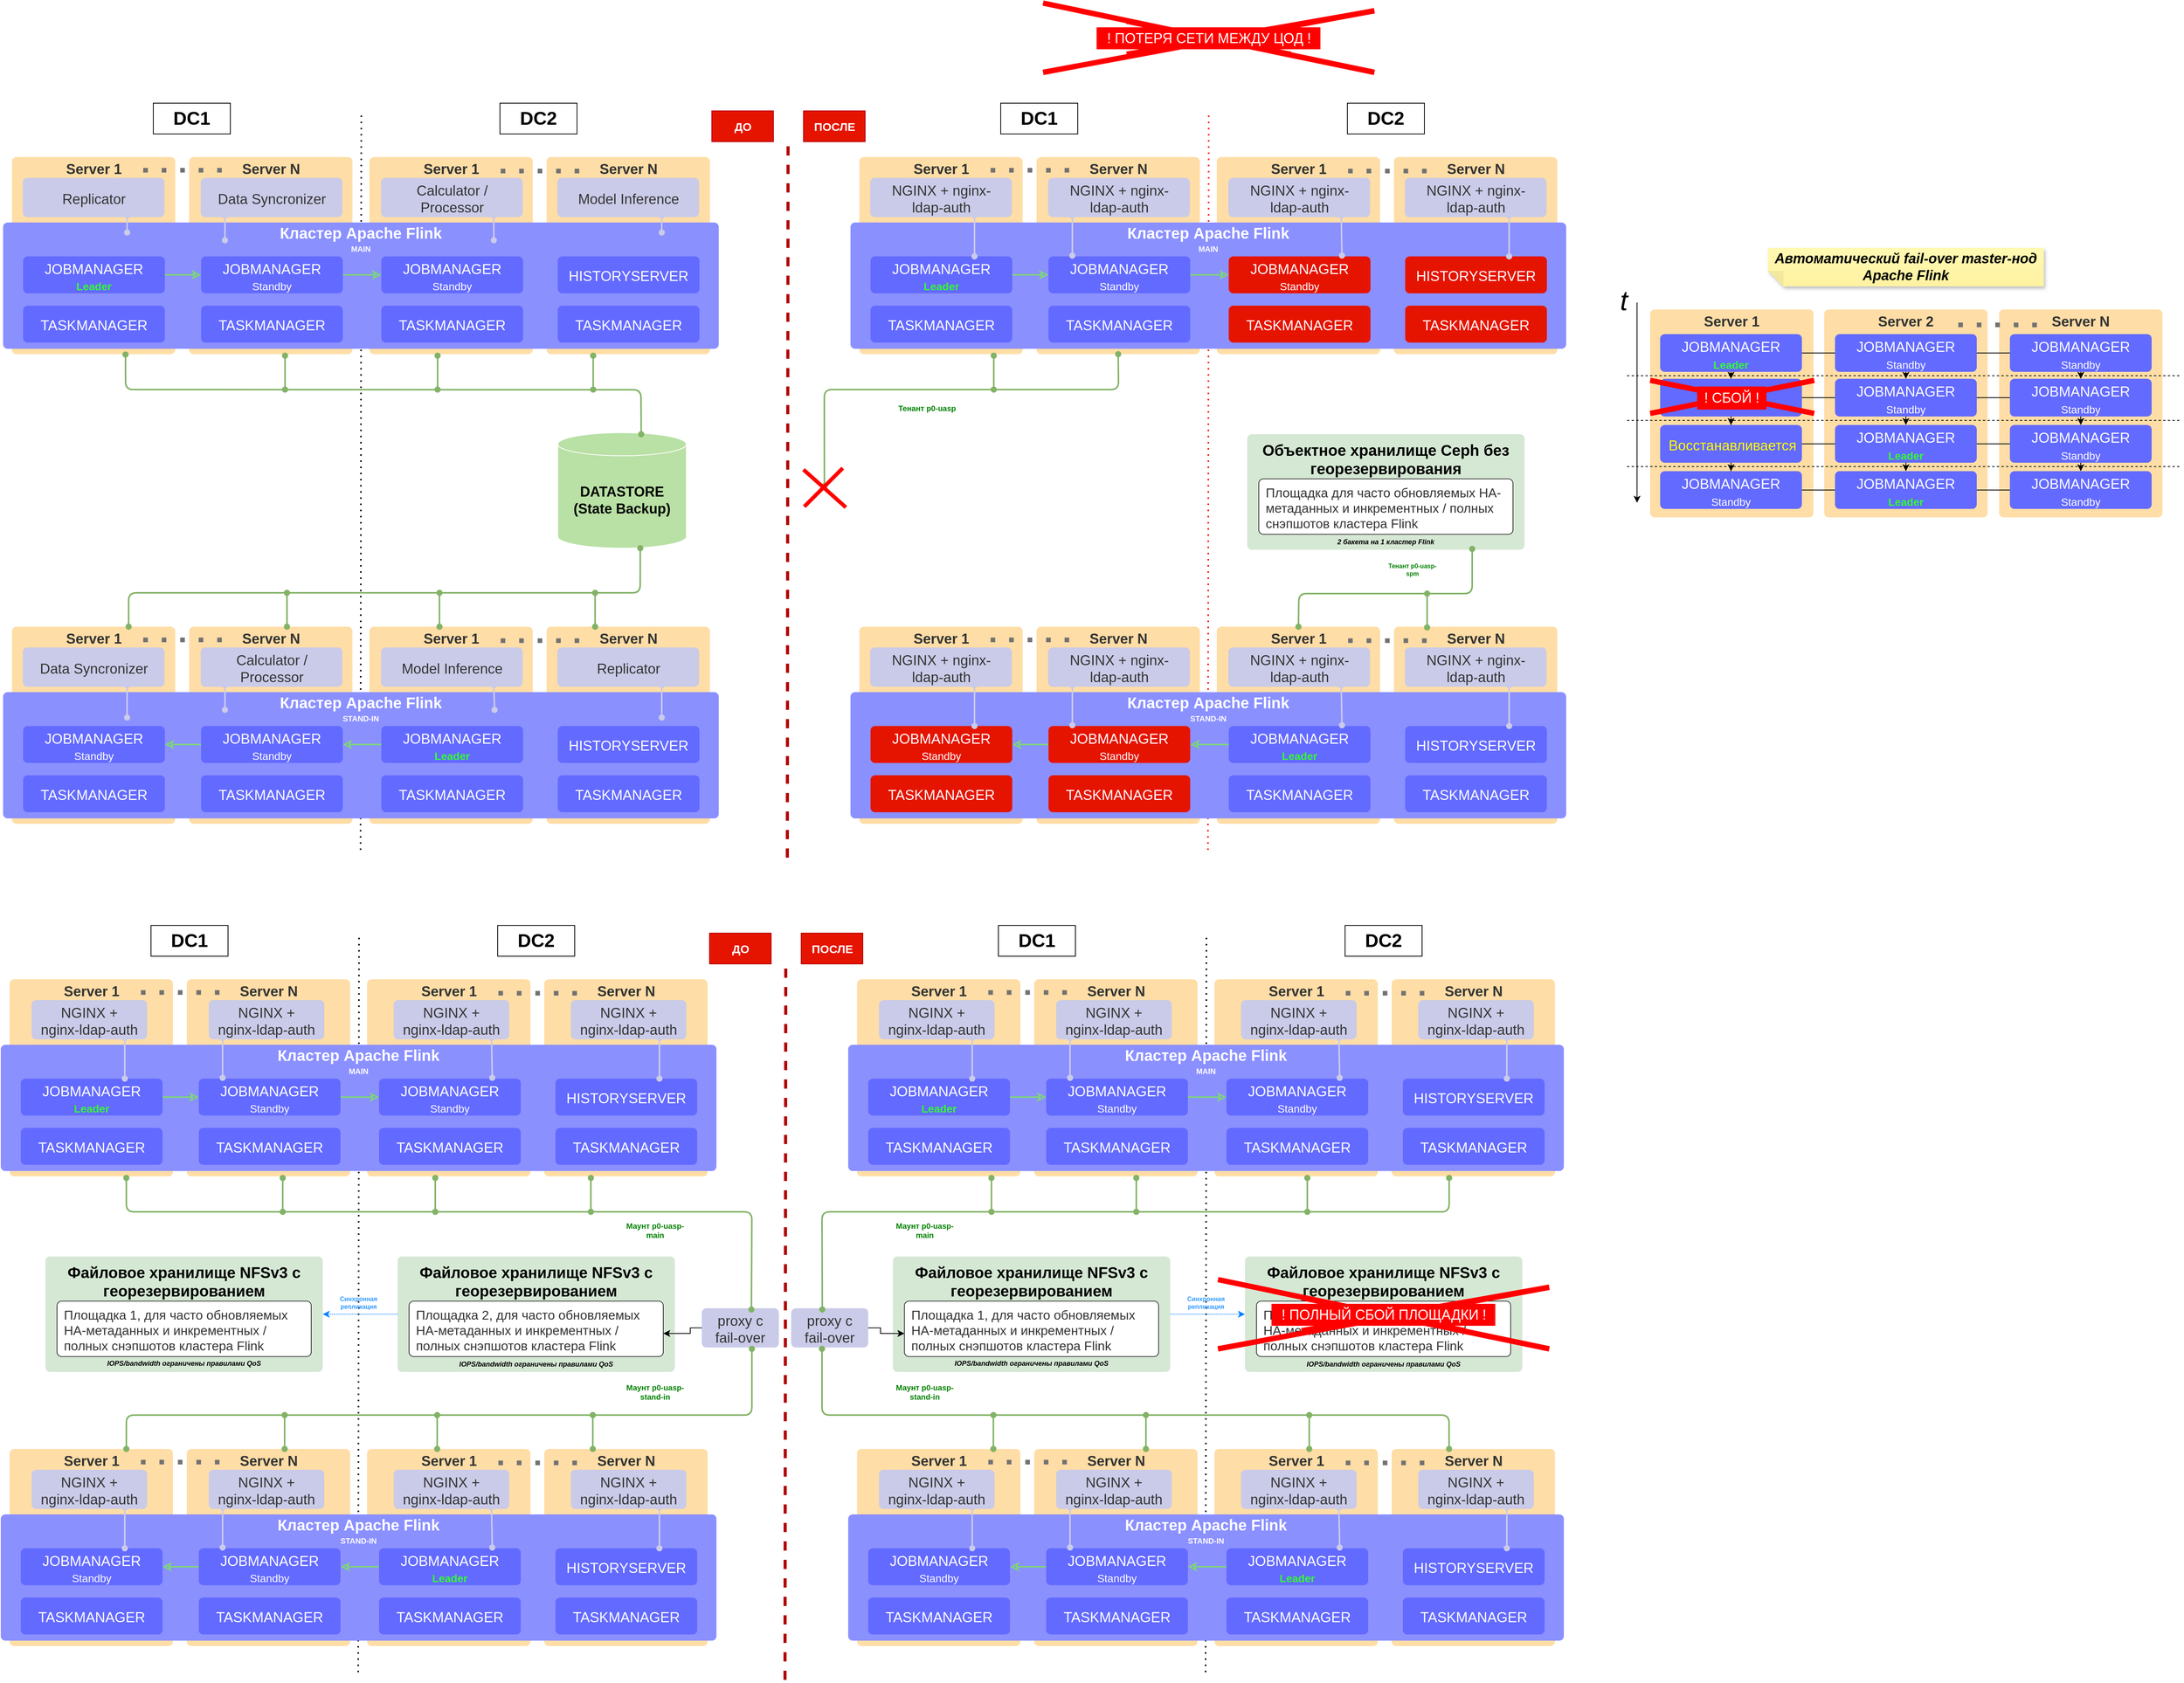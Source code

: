 <mxfile version="26.2.14">
  <diagram name="Page-1" id="5i0O3vtY4aMmPJZkESCv">
    <mxGraphModel dx="2092" dy="2684" grid="1" gridSize="10" guides="1" tooltips="1" connect="1" arrows="1" fold="1" page="1" pageScale="1" pageWidth="1169" pageHeight="827" math="0" shadow="0">
      <root>
        <mxCell id="0" />
        <mxCell id="1" parent="0" />
        <mxCell id="UhmW7nwp59RxyAtJVQfH-1" value="&lt;b&gt;&lt;font style=&quot;font-size: 18px;&quot;&gt;DATASTORE&lt;br&gt;(State Backup)&lt;/font&gt;&lt;/b&gt;" style="shape=cylinder3;whiteSpace=wrap;html=1;boundedLbl=1;backgroundOutline=1;size=15;fillColor=light-dark(#B9E0A5,#7DD47D);strokeColor=#FFFFFF;" vertex="1" parent="1">
          <mxGeometry x="853" y="-440" width="167" height="150" as="geometry" />
        </mxCell>
        <UserObject label="proxy с fail-over" lucidchartObjectId="8XpIHrtV3hBn" id="UhmW7nwp59RxyAtJVQfH-2">
          <mxCell style="html=1;overflow=block;blockSpacing=1;whiteSpace=wrap;fontSize=18.3;fontColor=#333333;align=center;spacingLeft=8.4;spacingRight=8.4;spacingTop=2.4;spacing=3.6;verticalAlign=middle;strokeOpacity=0;fillOpacity=100;rounded=1;absoluteArcSize=1;arcSize=12;fillColor=#CACBE8;strokeWidth=0.8;strokeColor=#CACBE8;" vertex="1" parent="1">
            <mxGeometry x="1156" y="697.25" width="100" height="51" as="geometry" />
          </mxCell>
        </UserObject>
        <mxCell id="UhmW7nwp59RxyAtJVQfH-3" value="" style="endArrow=none;dashed=1;html=1;strokeWidth=4;rounded=0;fillColor=#e51400;strokeColor=#B20000;curved=0;" edge="1" parent="1">
          <mxGeometry width="50" height="50" relative="1" as="geometry">
            <mxPoint x="1148" y="1180" as="sourcePoint" />
            <mxPoint x="1148.979" y="245" as="targetPoint" />
          </mxGeometry>
        </mxCell>
        <UserObject label="Server 1" lucidchartObjectId="HypIMii0T2fg" id="UhmW7nwp59RxyAtJVQfH-4">
          <mxCell style="html=1;overflow=block;blockSpacing=1;whiteSpace=wrap;fontSize=18.3;fontColor=#333333;fontStyle=1;spacingLeft=8.4;spacingRight=8.4;spacingTop=2.4;spacing=3.6;verticalAlign=top;strokeOpacity=0;fillOpacity=100;rounded=1;absoluteArcSize=1;arcSize=12;fillColor=#ffdda6;strokeWidth=0.8;" vertex="1" parent="1">
            <mxGeometry x="2271" y="-600" width="212" height="270" as="geometry" />
          </mxCell>
        </UserObject>
        <UserObject label="Server 2" lucidchartObjectId="kbqIFTrSSb0c" id="UhmW7nwp59RxyAtJVQfH-5">
          <mxCell style="html=1;overflow=block;blockSpacing=1;whiteSpace=wrap;fontSize=18.3;fontColor=#333333;fontStyle=1;spacingLeft=8.4;spacingRight=8.4;spacingTop=2.4;spacing=3.6;verticalAlign=top;strokeOpacity=0;fillOpacity=100;rounded=1;absoluteArcSize=1;arcSize=12;fillColor=#ffdda6;strokeWidth=0.8;" vertex="1" parent="1">
            <mxGeometry x="2497" y="-600" width="212" height="270" as="geometry" />
          </mxCell>
        </UserObject>
        <UserObject label="Server N" lucidchartObjectId="kgqIT20~Yh46" id="UhmW7nwp59RxyAtJVQfH-6">
          <mxCell style="html=1;overflow=block;blockSpacing=1;whiteSpace=wrap;fontSize=18.3;fontColor=#333333;fontStyle=1;spacingLeft=8.4;spacingRight=8.4;spacingTop=2.4;spacing=3.6;verticalAlign=top;strokeOpacity=0;fillOpacity=100;rounded=1;absoluteArcSize=1;arcSize=12;fillColor=#ffdda6;strokeWidth=0.8;" vertex="1" parent="1">
            <mxGeometry x="2724" y="-600" width="212" height="270" as="geometry" />
          </mxCell>
        </UserObject>
        <mxCell id="UhmW7nwp59RxyAtJVQfH-7" value="" style="edgeStyle=orthogonalEdgeStyle;rounded=0;orthogonalLoop=1;jettySize=auto;html=1;" edge="1" parent="1" source="UhmW7nwp59RxyAtJVQfH-8" target="UhmW7nwp59RxyAtJVQfH-53">
          <mxGeometry relative="1" as="geometry" />
        </mxCell>
        <UserObject label="JOBMANAGER&lt;br&gt;&lt;font color=&quot;#33ff33&quot; style=&quot;font-size: 14px;&quot;&gt;&lt;b&gt;Leader&lt;/b&gt;&lt;/font&gt;" lucidchartObjectId="HypInYoTSrlu" id="UhmW7nwp59RxyAtJVQfH-8">
          <mxCell style="html=1;overflow=block;blockSpacing=1;whiteSpace=wrap;fontSize=18.3;fontColor=#ffffff;align=center;spacingLeft=8.4;spacingRight=8.4;spacingTop=2.4;spacing=3.6;strokeOpacity=0;fillOpacity=100;rounded=1;absoluteArcSize=1;arcSize=12;fillColor=#636aff;strokeWidth=0.8;" vertex="1" parent="1">
            <mxGeometry x="2284" y="-568" width="184" height="49" as="geometry" />
          </mxCell>
        </UserObject>
        <mxCell id="UhmW7nwp59RxyAtJVQfH-9" value="" style="edgeStyle=orthogonalEdgeStyle;rounded=0;orthogonalLoop=1;jettySize=auto;html=1;" edge="1" parent="1" source="UhmW7nwp59RxyAtJVQfH-10" target="UhmW7nwp59RxyAtJVQfH-54">
          <mxGeometry relative="1" as="geometry" />
        </mxCell>
        <UserObject label="JOBMANAGER&lt;br&gt;&lt;font style=&quot;font-size: 14px;&quot;&gt;Standby&lt;/font&gt;" lucidchartObjectId="RXpI0It2jUcH" id="UhmW7nwp59RxyAtJVQfH-10">
          <mxCell style="html=1;overflow=block;blockSpacing=1;whiteSpace=wrap;fontSize=18.3;fontColor=#ffffff;align=center;spacingLeft=8.4;spacingRight=8.4;spacingTop=2.4;spacing=3.6;strokeOpacity=0;fillOpacity=100;rounded=1;absoluteArcSize=1;arcSize=12;fillColor=#636aff;strokeWidth=0.8;" vertex="1" parent="1">
            <mxGeometry x="2511" y="-568" width="184" height="49" as="geometry" />
          </mxCell>
        </UserObject>
        <UserObject label="JOBMANAGER&lt;font style=&quot;font-size: 11px;&quot;&gt;&lt;br&gt;&lt;/font&gt;&lt;font style=&quot;font-size: 14px;&quot;&gt;Standby&lt;/font&gt;" lucidchartObjectId="1XpI324HXPmj" id="UhmW7nwp59RxyAtJVQfH-11">
          <mxCell style="html=1;overflow=block;blockSpacing=1;whiteSpace=wrap;fontSize=18.3;fontColor=#ffffff;align=center;spacingLeft=8.4;spacingRight=8.4;spacingTop=2.4;spacing=3.6;strokeOpacity=0;fillOpacity=100;rounded=1;absoluteArcSize=1;arcSize=12;fillColor=#636aff;strokeWidth=0.8;" vertex="1" parent="1">
            <mxGeometry x="2738" y="-568" width="184" height="49" as="geometry" />
          </mxCell>
        </UserObject>
        <mxCell id="UhmW7nwp59RxyAtJVQfH-12" value="" style="endArrow=none;dashed=1;html=1;dashPattern=1 3;strokeWidth=2;rounded=0;" edge="1" parent="1">
          <mxGeometry width="50" height="50" relative="1" as="geometry">
            <mxPoint x="594" y="1170" as="sourcePoint" />
            <mxPoint x="595" y="215" as="targetPoint" />
          </mxGeometry>
        </mxCell>
        <UserObject label="Server 1" lucidchartObjectId="HypIMii0T2fg" id="UhmW7nwp59RxyAtJVQfH-13">
          <mxCell style="html=1;overflow=block;blockSpacing=1;whiteSpace=wrap;fontSize=18.3;fontColor=#333333;fontStyle=1;spacingLeft=8.4;spacingRight=8.4;spacingTop=2.4;spacing=3.6;verticalAlign=top;strokeOpacity=0;fillOpacity=100;rounded=1;absoluteArcSize=1;arcSize=12;fillColor=#ffdda6;strokeWidth=0.8;" vertex="1" parent="1">
            <mxGeometry x="141.5" y="270" width="212" height="256" as="geometry" />
          </mxCell>
        </UserObject>
        <UserObject label="Server N" lucidchartObjectId="kbqIFTrSSb0c" id="UhmW7nwp59RxyAtJVQfH-14">
          <mxCell style="html=1;overflow=block;blockSpacing=1;whiteSpace=wrap;fontSize=18.3;fontColor=#333333;fontStyle=1;spacingLeft=8.4;spacingRight=8.4;spacingTop=2.4;spacing=3.6;verticalAlign=top;strokeOpacity=0;fillOpacity=100;rounded=1;absoluteArcSize=1;arcSize=12;fillColor=#ffdda6;strokeWidth=0.8;" vertex="1" parent="1">
            <mxGeometry x="371.5" y="270" width="212" height="256" as="geometry" />
          </mxCell>
        </UserObject>
        <UserObject label="Server 1" lucidchartObjectId="kgqIT20~Yh46" id="UhmW7nwp59RxyAtJVQfH-15">
          <mxCell style="html=1;overflow=block;blockSpacing=1;whiteSpace=wrap;fontSize=18.3;fontColor=#333333;fontStyle=1;spacingLeft=8.4;spacingRight=8.4;spacingTop=2.4;spacing=3.6;verticalAlign=top;strokeOpacity=0;fillOpacity=100;rounded=1;absoluteArcSize=1;arcSize=12;fillColor=#ffdda6;strokeWidth=0.8;" vertex="1" parent="1">
            <mxGeometry x="605.5" y="270" width="212" height="256" as="geometry" />
          </mxCell>
        </UserObject>
        <UserObject label="Server N" lucidchartObjectId="NgqIsRjEYktH" id="UhmW7nwp59RxyAtJVQfH-16">
          <mxCell style="html=1;overflow=block;blockSpacing=1;whiteSpace=wrap;fontSize=18.3;fontColor=#333333;fontStyle=1;spacingLeft=8.4;spacingRight=8.4;spacingTop=2.4;spacing=3.6;verticalAlign=top;strokeOpacity=0;fillOpacity=100;rounded=1;absoluteArcSize=1;arcSize=12;fillColor=#ffdda6;strokeWidth=0.8;" vertex="1" parent="1">
            <mxGeometry x="835.5" y="270" width="212" height="256" as="geometry" />
          </mxCell>
        </UserObject>
        <object label="" tooltip="Синхронная репликация" id="UhmW7nwp59RxyAtJVQfH-17">
          <mxCell style="edgeStyle=orthogonalEdgeStyle;rounded=0;orthogonalLoop=1;jettySize=auto;html=1;entryX=1;entryY=0.5;entryDx=0;entryDy=0;dashed=1;dashPattern=1 1;fontColor=#3399FF;strokeColor=#0080ff;" edge="1" parent="1" source="UhmW7nwp59RxyAtJVQfH-18" target="UhmW7nwp59RxyAtJVQfH-73">
            <mxGeometry relative="1" as="geometry">
              <mxPoint x="550" y="695" as="targetPoint" />
            </mxGeometry>
          </mxCell>
        </object>
        <UserObject label="&lt;div&gt;Файловое хранилище NFSv3 с георезервированием&lt;/div&gt;&lt;div&gt;&lt;br&gt;&lt;/div&gt;&lt;div&gt;&lt;br&gt;&lt;/div&gt;&lt;div style=&quot;font-size: 16px;&quot;&gt;&lt;br&gt;&lt;/div&gt;&lt;div&gt;&lt;font style=&quot;font-size: 9px;&quot;&gt;&lt;i&gt;IOPS/bandwidth ограничены правилами QoS&lt;/i&gt;&lt;/font&gt;&lt;/div&gt;" lucidchartObjectId="_KpIE2-JrPc8" id="UhmW7nwp59RxyAtJVQfH-18">
          <mxCell style="html=1;overflow=block;blockSpacing=1;whiteSpace=wrap;fontSize=20;fontStyle=1;align=center;spacing=9;verticalAlign=top;strokeOpacity=0;fillOpacity=100;rounded=1;absoluteArcSize=1;arcSize=12;fillColor=#d5e8d4;strokeWidth=0.8;strokeColor=#82b366;" vertex="1" parent="1">
            <mxGeometry x="645" y="630" width="360" height="150" as="geometry" />
          </mxCell>
        </UserObject>
        <UserObject label="Площадка 2, для часто обновляемых HA-метаданных и&amp;nbsp;инкрементных / полных снэпшотов кластера Flink " lucidchartObjectId="fSpIcaWIN3Va" id="UhmW7nwp59RxyAtJVQfH-19">
          <mxCell style="html=1;overflow=block;blockSpacing=1;whiteSpace=wrap;fontSize=16.7;fontColor=#333333;align=left;spacing=9;verticalAlign=top;strokeOpacity=100;fillOpacity=100;rounded=1;absoluteArcSize=1;arcSize=12;fillColor=#ffffff;strokeWidth=0.8;" vertex="1" parent="1">
            <mxGeometry x="660" y="688" width="330" height="72" as="geometry" />
          </mxCell>
        </UserObject>
        <UserObject label="&lt;div style=&quot;line-height: 0.9;&quot;&gt;Кластер Apache Flink&lt;br&gt;&lt;/div&gt;&lt;div&gt;&lt;sup&gt;&lt;font style=&quot;font-size: 10px;&quot;&gt;MAIN&lt;/font&gt;&lt;/sup&gt;&lt;/div&gt;" lucidchartObjectId="WnqImOF1_m_N" id="UhmW7nwp59RxyAtJVQfH-20">
          <mxCell style="html=1;overflow=block;blockSpacing=1;whiteSpace=wrap;fontSize=20;fontColor=#ffffff;fontStyle=1;spacingLeft=8.4;spacingRight=8.4;spacingTop=2.4;spacing=3.6;verticalAlign=top;strokeOpacity=0;fillOpacity=100;rounded=1;absoluteArcSize=1;arcSize=12;fillColor=#8b90ff;strokeWidth=0.8;" vertex="1" parent="1">
            <mxGeometry x="130" y="355" width="929" height="164" as="geometry" />
          </mxCell>
        </UserObject>
        <UserObject label="&lt;div&gt;JOBMANAGER&lt;/div&gt;&lt;div&gt;&lt;font color=&quot;#33ff33&quot; style=&quot;font-size: 14px;&quot;&gt;&lt;b&gt;Leader&lt;/b&gt;&lt;/font&gt;&lt;/div&gt;" lucidchartObjectId="HypInYoTSrlu" id="UhmW7nwp59RxyAtJVQfH-21">
          <mxCell style="html=1;overflow=block;blockSpacing=1;whiteSpace=wrap;fontSize=18.3;fontColor=#ffffff;align=center;spacingLeft=8.4;spacingRight=8.4;spacingTop=2.4;spacing=3.6;strokeOpacity=0;fillOpacity=100;rounded=1;absoluteArcSize=1;arcSize=12;fillColor=#636aff;strokeWidth=0.8;" vertex="1" parent="1">
            <mxGeometry x="156" y="399" width="184" height="48" as="geometry" />
          </mxCell>
        </UserObject>
        <UserObject label="TASKMANAGER" lucidchartObjectId="HypIgOagNPgA" id="UhmW7nwp59RxyAtJVQfH-22">
          <mxCell style="html=1;overflow=block;blockSpacing=1;whiteSpace=wrap;fontSize=18.3;fontColor=#ffffff;align=center;spacingLeft=8.4;spacingRight=8.4;spacingTop=2.4;spacing=3.6;strokeOpacity=0;fillOpacity=100;rounded=1;absoluteArcSize=1;arcSize=12;fillColor=#636aff;strokeWidth=0.8;" vertex="1" parent="1">
            <mxGeometry x="156" y="463" width="184" height="48" as="geometry" />
          </mxCell>
        </UserObject>
        <UserObject label="JOBMANAGER&lt;br&gt;&lt;font style=&quot;font-size: 14px;&quot;&gt;Standby&lt;/font&gt;" lucidchartObjectId="RXpI0It2jUcH" id="UhmW7nwp59RxyAtJVQfH-23">
          <mxCell style="html=1;overflow=block;blockSpacing=1;whiteSpace=wrap;fontSize=18.3;fontColor=#ffffff;align=center;spacingLeft=8.4;spacingRight=8.4;spacingTop=2.4;spacing=3.6;strokeOpacity=0;fillOpacity=100;rounded=1;absoluteArcSize=1;arcSize=12;fillColor=#636aff;strokeWidth=0.8;" vertex="1" parent="1">
            <mxGeometry x="387" y="399" width="184" height="48" as="geometry" />
          </mxCell>
        </UserObject>
        <UserObject label="TASKMANAGER" lucidchartObjectId="RXpIgnX.f~PW" id="UhmW7nwp59RxyAtJVQfH-24">
          <mxCell style="html=1;overflow=block;blockSpacing=1;whiteSpace=wrap;fontSize=18.3;fontColor=#ffffff;align=center;spacingLeft=8.4;spacingRight=8.4;spacingTop=2.4;spacing=3.6;strokeOpacity=0;fillOpacity=100;rounded=1;absoluteArcSize=1;arcSize=12;fillColor=#636aff;strokeWidth=0.8;" vertex="1" parent="1">
            <mxGeometry x="387" y="463" width="184" height="48" as="geometry" />
          </mxCell>
        </UserObject>
        <UserObject label="JOBMANAGER&lt;br&gt;&lt;font style=&quot;font-size: 14px;&quot;&gt;Standby&lt;/font&gt;" lucidchartObjectId="1XpI324HXPmj" id="UhmW7nwp59RxyAtJVQfH-25">
          <mxCell style="html=1;overflow=block;blockSpacing=1;whiteSpace=wrap;fontSize=18.3;fontColor=#ffffff;align=center;spacingLeft=8.4;spacingRight=8.4;spacingTop=2.4;spacing=3.6;strokeOpacity=0;fillOpacity=100;rounded=1;absoluteArcSize=1;arcSize=12;fillColor=#636aff;strokeWidth=0.8;" vertex="1" parent="1">
            <mxGeometry x="621" y="399" width="184" height="48" as="geometry" />
          </mxCell>
        </UserObject>
        <UserObject label="TASKMANAGER" lucidchartObjectId="1XpItajlC~17" id="UhmW7nwp59RxyAtJVQfH-26">
          <mxCell style="html=1;overflow=block;blockSpacing=1;whiteSpace=wrap;fontSize=18.3;fontColor=#ffffff;align=center;spacingLeft=8.4;spacingRight=8.4;spacingTop=2.4;spacing=3.6;strokeOpacity=0;fillOpacity=100;rounded=1;absoluteArcSize=1;arcSize=12;fillColor=#636aff;strokeWidth=0.8;" vertex="1" parent="1">
            <mxGeometry x="621" y="463" width="184" height="48" as="geometry" />
          </mxCell>
        </UserObject>
        <UserObject label="HISTORYSERVER" lucidchartObjectId="8XpIVe4FQzVd" id="UhmW7nwp59RxyAtJVQfH-27">
          <mxCell style="html=1;overflow=block;blockSpacing=1;whiteSpace=wrap;fontSize=18.3;fontColor=#ffffff;align=center;spacingLeft=8.4;spacingRight=8.4;spacingTop=2.4;spacing=3.6;strokeOpacity=0;fillOpacity=100;rounded=1;absoluteArcSize=1;arcSize=12;fillColor=#636aff;strokeWidth=0.8;" vertex="1" parent="1">
            <mxGeometry x="850" y="399" width="184" height="48" as="geometry" />
          </mxCell>
        </UserObject>
        <UserObject label="TASKMANAGER" lucidchartObjectId="8XpI6pTr3cQC" id="UhmW7nwp59RxyAtJVQfH-28">
          <mxCell style="html=1;overflow=block;blockSpacing=1;whiteSpace=wrap;fontSize=18.3;fontColor=#ffffff;align=center;spacingLeft=8.4;spacingRight=8.4;spacingTop=2.4;spacing=3.6;strokeOpacity=0;fillOpacity=100;rounded=1;absoluteArcSize=1;arcSize=12;fillColor=#636aff;strokeWidth=0.8;" vertex="1" parent="1">
            <mxGeometry x="850" y="463" width="184" height="48" as="geometry" />
          </mxCell>
        </UserObject>
        <mxCell id="UhmW7nwp59RxyAtJVQfH-29" style="edgeStyle=none;rounded=1;jumpStyle=none;orthogonalLoop=1;jettySize=auto;html=1;exitX=0.75;exitY=1;exitDx=0;exitDy=0;startArrow=oval;startFill=1;endArrow=oval;endFill=1;strokeColor=#82b366;strokeWidth=2;fillColor=#d5e8d4;" edge="1" parent="1">
          <mxGeometry relative="1" as="geometry">
            <mxPoint x="896" y="528" as="sourcePoint" />
            <mxPoint x="896" y="572" as="targetPoint" />
          </mxGeometry>
        </mxCell>
        <mxCell id="UhmW7nwp59RxyAtJVQfH-30" style="edgeStyle=none;rounded=1;jumpStyle=none;orthogonalLoop=1;jettySize=auto;html=1;exitX=0.75;exitY=1;exitDx=0;exitDy=0;startArrow=oval;startFill=1;endArrow=oval;endFill=1;strokeColor=#82b366;strokeWidth=2;fillColor=#d5e8d4;" edge="1" parent="1">
          <mxGeometry relative="1" as="geometry">
            <mxPoint x="694" y="528" as="sourcePoint" />
            <mxPoint x="694" y="572" as="targetPoint" />
          </mxGeometry>
        </mxCell>
        <mxCell id="UhmW7nwp59RxyAtJVQfH-31" style="edgeStyle=none;rounded=1;jumpStyle=none;orthogonalLoop=1;jettySize=auto;html=1;exitX=0.75;exitY=1;exitDx=0;exitDy=0;startArrow=oval;startFill=1;endArrow=oval;endFill=1;strokeColor=#82b366;strokeWidth=2;fillColor=#d5e8d4;" edge="1" parent="1">
          <mxGeometry relative="1" as="geometry">
            <mxPoint x="496" y="528" as="sourcePoint" />
            <mxPoint x="496" y="572" as="targetPoint" />
          </mxGeometry>
        </mxCell>
        <UserObject label="NGINX + nginx-ldap-auth" lucidchartObjectId="HypIE5tfspSB" id="UhmW7nwp59RxyAtJVQfH-32">
          <mxCell style="html=1;overflow=block;blockSpacing=1;whiteSpace=wrap;fontSize=18.3;fontColor=#333333;align=center;spacingLeft=8.4;spacingRight=8.4;spacingTop=2.4;spacing=3.6;verticalAlign=middle;strokeOpacity=0;fillOpacity=100;rounded=1;absoluteArcSize=1;arcSize=12;fillColor=#CACBE8;strokeWidth=0.8;" vertex="1" parent="1">
            <mxGeometry x="170" y="297" width="150" height="51" as="geometry" />
          </mxCell>
        </UserObject>
        <UserObject label="NGINX + nginx-ldap-auth" lucidchartObjectId="RXpI~8YFsiHd" id="UhmW7nwp59RxyAtJVQfH-33">
          <mxCell style="html=1;overflow=block;blockSpacing=1;whiteSpace=wrap;fontSize=18.3;fontColor=#333333;align=center;spacingLeft=8.4;spacingRight=8.4;spacingTop=2.4;spacing=3.6;verticalAlign=middle;strokeOpacity=0;fillOpacity=100;rounded=1;absoluteArcSize=1;arcSize=12;fillColor=#CACBE8;strokeWidth=0.8;" vertex="1" parent="1">
            <mxGeometry x="400" y="297" width="150" height="51" as="geometry" />
          </mxCell>
        </UserObject>
        <UserObject label="NGINX + nginx-ldap-auth" lucidchartObjectId="1XpIAn_rVOTK" id="UhmW7nwp59RxyAtJVQfH-34">
          <mxCell style="html=1;overflow=block;blockSpacing=1;whiteSpace=wrap;fontSize=18.3;fontColor=#333333;align=center;spacingLeft=8.4;spacingRight=8.4;spacingTop=2.4;spacing=3.6;verticalAlign=middle;strokeOpacity=0;fillOpacity=100;rounded=1;absoluteArcSize=1;arcSize=12;fillColor=#CACBE8;strokeWidth=0.8;" vertex="1" parent="1">
            <mxGeometry x="640" y="297" width="150" height="51" as="geometry" />
          </mxCell>
        </UserObject>
        <UserObject label="NGINX + nginx-ldap-auth" lucidchartObjectId="8XpIHrtV3hBn" id="UhmW7nwp59RxyAtJVQfH-35">
          <mxCell style="html=1;overflow=block;blockSpacing=1;whiteSpace=wrap;fontSize=18.3;fontColor=#333333;align=center;spacingLeft=8.4;spacingRight=8.4;spacingTop=2.4;spacing=3.6;verticalAlign=middle;strokeOpacity=0;fillOpacity=100;rounded=1;absoluteArcSize=1;arcSize=12;fillColor=#CACBE8;strokeWidth=0.8;strokeColor=#CACBE8;" vertex="1" parent="1">
            <mxGeometry x="870" y="297" width="150" height="51" as="geometry" />
          </mxCell>
        </UserObject>
        <mxCell id="UhmW7nwp59RxyAtJVQfH-36" style="edgeStyle=none;rounded=1;jumpStyle=none;orthogonalLoop=1;jettySize=auto;html=1;startArrow=oval;startFill=1;endArrow=oval;endFill=1;strokeColor=#CACBE8;strokeWidth=2;entryX=0.183;entryY=0.994;entryDx=0;entryDy=0;entryPerimeter=0;exitX=0.187;exitY=-0.014;exitDx=0;exitDy=0;exitPerimeter=0;" edge="1" parent="1">
          <mxGeometry relative="1" as="geometry">
            <mxPoint x="418" y="346" as="targetPoint" />
            <mxPoint x="418" y="398" as="sourcePoint" />
          </mxGeometry>
        </mxCell>
        <mxCell id="UhmW7nwp59RxyAtJVQfH-37" style="edgeStyle=none;rounded=1;jumpStyle=none;orthogonalLoop=1;jettySize=auto;html=1;exitX=0.75;exitY=0;exitDx=0;exitDy=0;startArrow=oval;startFill=1;endArrow=oval;endFill=1;strokeColor=#CACBE8;strokeWidth=2;entryX=0.75;entryY=1;entryDx=0;entryDy=0;" edge="1" parent="1">
          <mxGeometry relative="1" as="geometry">
            <mxPoint x="291" y="346" as="targetPoint" />
            <mxPoint x="291" y="399" as="sourcePoint" />
          </mxGeometry>
        </mxCell>
        <mxCell id="UhmW7nwp59RxyAtJVQfH-38" style="edgeStyle=none;rounded=1;jumpStyle=none;orthogonalLoop=1;jettySize=auto;html=1;exitX=0.75;exitY=0;exitDx=0;exitDy=0;startArrow=oval;startFill=1;endArrow=oval;endFill=1;strokeColor=#CACBE8;strokeWidth=2;entryX=0.75;entryY=1;entryDx=0;entryDy=0;" edge="1" parent="1">
          <mxGeometry relative="1" as="geometry">
            <mxPoint x="985" y="346" as="targetPoint" />
            <mxPoint x="985" y="399" as="sourcePoint" />
          </mxGeometry>
        </mxCell>
        <mxCell id="UhmW7nwp59RxyAtJVQfH-39" style="edgeStyle=none;rounded=1;jumpStyle=none;orthogonalLoop=1;jettySize=auto;html=1;startArrow=oval;startFill=1;endArrow=oval;endFill=1;strokeColor=#CACBE8;strokeWidth=2;exitX=0.812;exitY=0.994;exitDx=0;exitDy=0;exitPerimeter=0;entryX=0.815;entryY=-0.014;entryDx=0;entryDy=0;entryPerimeter=0;" edge="1" parent="1">
          <mxGeometry relative="1" as="geometry">
            <mxPoint x="768" y="398" as="targetPoint" />
            <mxPoint x="767" y="346" as="sourcePoint" />
          </mxGeometry>
        </mxCell>
        <mxCell id="UhmW7nwp59RxyAtJVQfH-40" value="&lt;b style=&quot;font-size: 24px;&quot;&gt;DC1&lt;/b&gt;" style="rounded=0;whiteSpace=wrap;html=1;fontSize=24;" vertex="1" parent="1">
          <mxGeometry x="325" y="200" width="100" height="40" as="geometry" />
        </mxCell>
        <mxCell id="UhmW7nwp59RxyAtJVQfH-41" value="&lt;b style=&quot;font-size: 24px;&quot;&gt;DC2&lt;/b&gt;" style="rounded=0;whiteSpace=wrap;html=1;fontSize=24;" vertex="1" parent="1">
          <mxGeometry x="775" y="200" width="100" height="40" as="geometry" />
        </mxCell>
        <mxCell id="UhmW7nwp59RxyAtJVQfH-42" value="" style="endArrow=none;dashed=1;html=1;dashPattern=1 3;strokeWidth=6;rounded=0;entryX=0.818;entryY=0.058;entryDx=0;entryDy=0;entryPerimeter=0;strokeColor=#727272;exitX=0.252;exitY=0.066;exitDx=0;exitDy=0;exitPerimeter=0;" edge="1" parent="1">
          <mxGeometry width="50" height="50" relative="1" as="geometry">
            <mxPoint x="413.924" y="287.16" as="sourcePoint" />
            <mxPoint x="300.916" y="287.08" as="targetPoint" />
          </mxGeometry>
        </mxCell>
        <mxCell id="UhmW7nwp59RxyAtJVQfH-43" value="" style="endArrow=none;dashed=1;html=1;dashPattern=1 3;strokeWidth=6;rounded=0;entryX=0.818;entryY=0.058;entryDx=0;entryDy=0;entryPerimeter=0;strokeColor=#727272;exitX=0.252;exitY=0.066;exitDx=0;exitDy=0;exitPerimeter=0;" edge="1" parent="1">
          <mxGeometry width="50" height="50" relative="1" as="geometry">
            <mxPoint x="877.924" y="288.16" as="sourcePoint" />
            <mxPoint x="764.916" y="288.08" as="targetPoint" />
          </mxGeometry>
        </mxCell>
        <mxCell id="UhmW7nwp59RxyAtJVQfH-44" style="edgeStyle=none;rounded=0;jumpStyle=none;orthogonalLoop=1;jettySize=auto;html=1;exitX=1;exitY=0.5;exitDx=0;exitDy=0;startArrow=none;startFill=0;endArrow=classic;endFill=0;strokeColor=#7DD47D;strokeWidth=2;" edge="1" parent="1" source="UhmW7nwp59RxyAtJVQfH-21">
          <mxGeometry relative="1" as="geometry">
            <mxPoint x="347" y="428" as="sourcePoint" />
            <mxPoint x="387" y="423" as="targetPoint" />
          </mxGeometry>
        </mxCell>
        <mxCell id="UhmW7nwp59RxyAtJVQfH-45" style="edgeStyle=none;rounded=0;jumpStyle=none;orthogonalLoop=1;jettySize=auto;html=1;exitX=1;exitY=0.5;exitDx=0;exitDy=0;entryX=0;entryY=0.5;entryDx=0;entryDy=0;startArrow=none;startFill=0;endArrow=classic;endFill=0;strokeColor=#7DD47D;strokeWidth=2;" edge="1" parent="1" source="UhmW7nwp59RxyAtJVQfH-23" target="UhmW7nwp59RxyAtJVQfH-25">
          <mxGeometry relative="1" as="geometry">
            <mxPoint x="572" y="418" as="sourcePoint" />
            <mxPoint x="619" y="418" as="targetPoint" />
          </mxGeometry>
        </mxCell>
        <mxCell id="UhmW7nwp59RxyAtJVQfH-46" value="" style="endArrow=classic;html=1;rounded=0;" edge="1" parent="1">
          <mxGeometry width="50" height="50" relative="1" as="geometry">
            <mxPoint x="2254" y="-609" as="sourcePoint" />
            <mxPoint x="2254" y="-349" as="targetPoint" />
          </mxGeometry>
        </mxCell>
        <mxCell id="UhmW7nwp59RxyAtJVQfH-47" value="&lt;i&gt;&lt;font style=&quot;font-size: 36px;&quot;&gt;t&lt;/font&gt;&lt;/i&gt;" style="text;whiteSpace=wrap;html=1;" vertex="1" parent="1">
          <mxGeometry x="2230" y="-640" width="20" height="40" as="geometry" />
        </mxCell>
        <mxCell id="UhmW7nwp59RxyAtJVQfH-48" value="" style="edgeStyle=orthogonalEdgeStyle;rounded=0;orthogonalLoop=1;jettySize=auto;html=1;" edge="1" parent="1" source="UhmW7nwp59RxyAtJVQfH-50" target="UhmW7nwp59RxyAtJVQfH-59">
          <mxGeometry relative="1" as="geometry" />
        </mxCell>
        <mxCell id="UhmW7nwp59RxyAtJVQfH-49" value="" style="edgeStyle=orthogonalEdgeStyle;rounded=0;orthogonalLoop=1;jettySize=auto;html=1;entryX=0.5;entryY=0;entryDx=0;entryDy=0;" edge="1" parent="1" source="UhmW7nwp59RxyAtJVQfH-50" target="UhmW7nwp59RxyAtJVQfH-57">
          <mxGeometry relative="1" as="geometry" />
        </mxCell>
        <UserObject label="" lucidchartObjectId="HypInYoTSrlu" id="UhmW7nwp59RxyAtJVQfH-50">
          <mxCell style="html=1;overflow=block;blockSpacing=1;whiteSpace=wrap;fontSize=18.3;fontColor=#ffffff;align=center;spacingLeft=8.4;spacingRight=8.4;spacingTop=2.4;spacing=3.6;strokeOpacity=0;fillOpacity=100;rounded=1;absoluteArcSize=1;arcSize=12;fillColor=#636aff;strokeWidth=0.8;" vertex="1" parent="1">
            <mxGeometry x="2284" y="-510" width="184" height="49" as="geometry" />
          </mxCell>
        </UserObject>
        <mxCell id="UhmW7nwp59RxyAtJVQfH-51" value="" style="endArrow=none;html=1;rounded=0;entryX=1.005;entryY=0.341;entryDx=0;entryDy=0;entryPerimeter=0;exitX=0;exitY=0.5;exitDx=0;exitDy=0;strokeColor=#FF0000;strokeWidth=7;" edge="1" parent="1" source="UhmW7nwp59RxyAtJVQfH-4" target="UhmW7nwp59RxyAtJVQfH-4">
          <mxGeometry width="50" height="50" relative="1" as="geometry">
            <mxPoint x="2151" y="-450" as="sourcePoint" />
            <mxPoint x="2201" y="-500" as="targetPoint" />
          </mxGeometry>
        </mxCell>
        <mxCell id="UhmW7nwp59RxyAtJVQfH-52" value="" style="edgeStyle=orthogonalEdgeStyle;rounded=0;orthogonalLoop=1;jettySize=auto;html=1;" edge="1" parent="1" source="UhmW7nwp59RxyAtJVQfH-53" target="UhmW7nwp59RxyAtJVQfH-60">
          <mxGeometry relative="1" as="geometry" />
        </mxCell>
        <UserObject label="JOBMANAGER&lt;br&gt;&lt;font style=&quot;font-size: 14px;&quot;&gt;Standby&lt;/font&gt;" lucidchartObjectId="RXpI0It2jUcH" id="UhmW7nwp59RxyAtJVQfH-53">
          <mxCell style="html=1;overflow=block;blockSpacing=1;whiteSpace=wrap;fontSize=18.3;fontColor=#ffffff;align=center;spacingLeft=8.4;spacingRight=8.4;spacingTop=2.4;spacing=3.6;strokeOpacity=0;fillOpacity=100;rounded=1;absoluteArcSize=1;arcSize=12;fillColor=#636aff;strokeWidth=0.8;" vertex="1" parent="1">
            <mxGeometry x="2511" y="-510" width="184" height="49" as="geometry" />
          </mxCell>
        </UserObject>
        <UserObject label="JOBMANAGER&lt;font style=&quot;font-size: 11px;&quot;&gt;&lt;br&gt;&lt;/font&gt;&lt;font style=&quot;font-size: 14px;&quot;&gt;Standby&lt;/font&gt;" lucidchartObjectId="1XpI324HXPmj" id="UhmW7nwp59RxyAtJVQfH-54">
          <mxCell style="html=1;overflow=block;blockSpacing=1;whiteSpace=wrap;fontSize=18.3;fontColor=#ffffff;align=center;spacingLeft=8.4;spacingRight=8.4;spacingTop=2.4;spacing=3.6;strokeOpacity=0;fillOpacity=100;rounded=1;absoluteArcSize=1;arcSize=12;fillColor=#636aff;strokeWidth=0.8;" vertex="1" parent="1">
            <mxGeometry x="2738" y="-510" width="184" height="49" as="geometry" />
          </mxCell>
        </UserObject>
        <mxCell id="UhmW7nwp59RxyAtJVQfH-55" value="" style="edgeStyle=orthogonalEdgeStyle;rounded=0;orthogonalLoop=1;jettySize=auto;html=1;" edge="1" parent="1" source="UhmW7nwp59RxyAtJVQfH-57" target="UhmW7nwp59RxyAtJVQfH-64">
          <mxGeometry relative="1" as="geometry" />
        </mxCell>
        <mxCell id="UhmW7nwp59RxyAtJVQfH-56" value="" style="edgeStyle=orthogonalEdgeStyle;rounded=0;orthogonalLoop=1;jettySize=auto;html=1;" edge="1" parent="1" source="UhmW7nwp59RxyAtJVQfH-57" target="UhmW7nwp59RxyAtJVQfH-62">
          <mxGeometry relative="1" as="geometry" />
        </mxCell>
        <UserObject label="&lt;font color=&quot;#ffff00&quot;&gt;Восстанавливается&lt;/font&gt;" lucidchartObjectId="HypInYoTSrlu" id="UhmW7nwp59RxyAtJVQfH-57">
          <mxCell style="html=1;overflow=block;blockSpacing=1;whiteSpace=wrap;fontSize=18.3;fontColor=#ffffff;align=center;spacingLeft=8.4;spacingRight=8.4;spacingTop=2.4;spacing=3.6;strokeOpacity=0;fillOpacity=100;rounded=1;absoluteArcSize=1;arcSize=12;fillColor=#636aff;strokeWidth=0.8;" vertex="1" parent="1">
            <mxGeometry x="2284" y="-450" width="184" height="49" as="geometry" />
          </mxCell>
        </UserObject>
        <mxCell id="UhmW7nwp59RxyAtJVQfH-58" value="" style="edgeStyle=orthogonalEdgeStyle;rounded=0;orthogonalLoop=1;jettySize=auto;html=1;" edge="1" parent="1" source="UhmW7nwp59RxyAtJVQfH-59" target="UhmW7nwp59RxyAtJVQfH-65">
          <mxGeometry relative="1" as="geometry" />
        </mxCell>
        <UserObject label="JOBMANAGER&lt;br&gt;&lt;font color=&quot;#33ff33&quot; style=&quot;font-size: 14px;&quot;&gt;&lt;b&gt;Leader&lt;/b&gt;&lt;/font&gt;" lucidchartObjectId="RXpI0It2jUcH" id="UhmW7nwp59RxyAtJVQfH-59">
          <mxCell style="html=1;overflow=block;blockSpacing=1;whiteSpace=wrap;fontSize=18.3;fontColor=#ffffff;align=center;spacingLeft=8.4;spacingRight=8.4;spacingTop=2.4;spacing=3.6;strokeOpacity=0;fillOpacity=100;rounded=1;absoluteArcSize=1;arcSize=12;fillColor=#636aff;strokeWidth=0.8;" vertex="1" parent="1">
            <mxGeometry x="2511" y="-450" width="184" height="49" as="geometry" />
          </mxCell>
        </UserObject>
        <UserObject label="JOBMANAGER&lt;font style=&quot;font-size: 11px;&quot;&gt;&lt;br&gt;&lt;/font&gt;&lt;font style=&quot;font-size: 14px;&quot;&gt;Standby&lt;/font&gt;" lucidchartObjectId="1XpI324HXPmj" id="UhmW7nwp59RxyAtJVQfH-60">
          <mxCell style="html=1;overflow=block;blockSpacing=1;whiteSpace=wrap;fontSize=18.3;fontColor=#ffffff;align=center;spacingLeft=8.4;spacingRight=8.4;spacingTop=2.4;spacing=3.6;strokeOpacity=0;fillOpacity=100;rounded=1;absoluteArcSize=1;arcSize=12;fillColor=#636aff;strokeWidth=0.8;" vertex="1" parent="1">
            <mxGeometry x="2738" y="-450" width="184" height="49" as="geometry" />
          </mxCell>
        </UserObject>
        <mxCell id="UhmW7nwp59RxyAtJVQfH-61" value="" style="edgeStyle=orthogonalEdgeStyle;rounded=0;orthogonalLoop=1;jettySize=auto;html=1;endArrow=none;endFill=0;" edge="1" parent="1" source="UhmW7nwp59RxyAtJVQfH-62" target="UhmW7nwp59RxyAtJVQfH-64">
          <mxGeometry relative="1" as="geometry" />
        </mxCell>
        <UserObject label="JOBMANAGER&lt;br&gt;&lt;font style=&quot;font-size: 14px;&quot;&gt;Standby&lt;/font&gt;" lucidchartObjectId="HypInYoTSrlu" id="UhmW7nwp59RxyAtJVQfH-62">
          <mxCell style="html=1;overflow=block;blockSpacing=1;whiteSpace=wrap;fontSize=18.3;fontColor=#ffffff;align=center;spacingLeft=8.4;spacingRight=8.4;spacingTop=2.4;spacing=3.6;strokeOpacity=0;fillOpacity=100;rounded=1;absoluteArcSize=1;arcSize=12;fillColor=#636aff;strokeWidth=0.8;" vertex="1" parent="1">
            <mxGeometry x="2284" y="-390" width="184" height="49" as="geometry" />
          </mxCell>
        </UserObject>
        <mxCell id="UhmW7nwp59RxyAtJVQfH-63" value="" style="edgeStyle=orthogonalEdgeStyle;rounded=0;orthogonalLoop=1;jettySize=auto;html=1;endArrow=none;endFill=0;" edge="1" parent="1" source="UhmW7nwp59RxyAtJVQfH-64" target="UhmW7nwp59RxyAtJVQfH-65">
          <mxGeometry relative="1" as="geometry" />
        </mxCell>
        <UserObject label="JOBMANAGER&lt;br&gt;&lt;font color=&quot;#33ff33&quot; style=&quot;font-size: 14px;&quot;&gt;&lt;b&gt;Leader&lt;/b&gt;&lt;/font&gt;" lucidchartObjectId="RXpI0It2jUcH" id="UhmW7nwp59RxyAtJVQfH-64">
          <mxCell style="html=1;overflow=block;blockSpacing=1;whiteSpace=wrap;fontSize=18.3;fontColor=#ffffff;align=center;spacingLeft=8.4;spacingRight=8.4;spacingTop=2.4;spacing=3.6;strokeOpacity=0;fillOpacity=100;rounded=1;absoluteArcSize=1;arcSize=12;fillColor=#636aff;strokeWidth=0.8;" vertex="1" parent="1">
            <mxGeometry x="2511" y="-390" width="184" height="49" as="geometry" />
          </mxCell>
        </UserObject>
        <UserObject label="JOBMANAGER&lt;font style=&quot;font-size: 11px;&quot;&gt;&lt;br&gt;&lt;/font&gt;&lt;font style=&quot;font-size: 14px;&quot;&gt;Standby&lt;/font&gt;" lucidchartObjectId="1XpI324HXPmj" id="UhmW7nwp59RxyAtJVQfH-65">
          <mxCell style="html=1;overflow=block;blockSpacing=1;whiteSpace=wrap;fontSize=18.3;fontColor=#ffffff;align=center;spacingLeft=8.4;spacingRight=8.4;spacingTop=2.4;spacing=3.6;strokeOpacity=0;fillOpacity=100;rounded=1;absoluteArcSize=1;arcSize=12;fillColor=#636aff;strokeWidth=0.8;" vertex="1" parent="1">
            <mxGeometry x="2738" y="-390" width="184" height="49" as="geometry" />
          </mxCell>
        </UserObject>
        <mxCell id="UhmW7nwp59RxyAtJVQfH-66" value="" style="endArrow=none;dashed=1;html=1;rounded=0;" edge="1" parent="1">
          <mxGeometry width="50" height="50" relative="1" as="geometry">
            <mxPoint x="2241" y="-514" as="sourcePoint" />
            <mxPoint x="2961" y="-514" as="targetPoint" />
          </mxGeometry>
        </mxCell>
        <mxCell id="UhmW7nwp59RxyAtJVQfH-67" value="" style="endArrow=none;dashed=1;html=1;rounded=0;" edge="1" parent="1">
          <mxGeometry width="50" height="50" relative="1" as="geometry">
            <mxPoint x="2241" y="-456" as="sourcePoint" />
            <mxPoint x="2961" y="-456" as="targetPoint" />
          </mxGeometry>
        </mxCell>
        <mxCell id="UhmW7nwp59RxyAtJVQfH-68" value="" style="endArrow=none;dashed=1;html=1;rounded=0;" edge="1" parent="1">
          <mxGeometry width="50" height="50" relative="1" as="geometry">
            <mxPoint x="2241" y="-396" as="sourcePoint" />
            <mxPoint x="2961" y="-396" as="targetPoint" />
          </mxGeometry>
        </mxCell>
        <mxCell id="UhmW7nwp59RxyAtJVQfH-69" value="" style="endArrow=none;html=1;rounded=0;entryX=1.005;entryY=0.341;entryDx=0;entryDy=0;entryPerimeter=0;exitX=0;exitY=0.5;exitDx=0;exitDy=0;strokeColor=#FF0000;strokeWidth=7;" edge="1" parent="1">
          <mxGeometry width="50" height="50" relative="1" as="geometry">
            <mxPoint x="2271" y="-508" as="sourcePoint" />
            <mxPoint x="2484" y="-465" as="targetPoint" />
          </mxGeometry>
        </mxCell>
        <mxCell id="UhmW7nwp59RxyAtJVQfH-70" value="&lt;font color=&quot;#ffffff&quot; style=&quot;font-size: 18px;&quot;&gt;&lt;span style=&quot;background-color: rgb(255, 0, 0);&quot;&gt;! СБОЙ ! &lt;br&gt;&lt;/span&gt;&lt;/font&gt;" style="rounded=0;whiteSpace=wrap;html=1;fillColor=#FF0000;strokeColor=none;" vertex="1" parent="1">
          <mxGeometry x="2332" y="-500" width="90" height="30" as="geometry" />
        </mxCell>
        <mxCell id="UhmW7nwp59RxyAtJVQfH-71" value="&lt;b&gt;&lt;font style=&quot;font-size: 18px;&quot;&gt;&lt;i&gt;Автоматический fail-over master-нод Apache Flink&lt;/i&gt;&lt;/font&gt;&lt;/b&gt;" style="shape=note;whiteSpace=wrap;html=1;backgroundOutline=1;fontColor=#000000;darkOpacity=0.05;fillColor=#FFF9B2;strokeColor=none;fillStyle=solid;direction=west;gradientDirection=north;gradientColor=#FFF2A1;shadow=1;size=20;pointerEvents=1;" vertex="1" parent="1">
          <mxGeometry x="2424" y="-680" width="358" height="50" as="geometry" />
        </mxCell>
        <mxCell id="UhmW7nwp59RxyAtJVQfH-72" value="" style="edgeStyle=orthogonalEdgeStyle;rounded=0;orthogonalLoop=1;jettySize=auto;html=1;exitX=0.5;exitY=1;exitDx=0;exitDy=0;entryX=0.5;entryY=0;entryDx=0;entryDy=0;" edge="1" parent="1" source="UhmW7nwp59RxyAtJVQfH-8" target="UhmW7nwp59RxyAtJVQfH-50">
          <mxGeometry relative="1" as="geometry">
            <mxPoint x="2478" y="-533" as="sourcePoint" />
            <mxPoint x="2613" y="-500" as="targetPoint" />
          </mxGeometry>
        </mxCell>
        <UserObject label="&lt;div&gt;Файловое хранилище NFSv3 с георезервированием&lt;br&gt;&lt;/div&gt;&lt;div&gt;&lt;br&gt;&lt;/div&gt;&lt;div&gt;&lt;br&gt;&lt;/div&gt;&lt;div style=&quot;font-size: 15px;&quot;&gt;&lt;br&gt;&lt;/div&gt;&lt;div&gt;&lt;font style=&quot;font-size: 9px;&quot;&gt;&lt;i&gt;IOPS/bandwidth ограничены правилами QoS&lt;/i&gt;&lt;/font&gt;&lt;/div&gt;" lucidchartObjectId="_KpIE2-JrPc8" id="UhmW7nwp59RxyAtJVQfH-73">
          <mxCell style="html=1;overflow=block;blockSpacing=1;whiteSpace=wrap;fontSize=20;fontStyle=1;align=center;spacing=9;verticalAlign=top;strokeOpacity=0;fillOpacity=100;rounded=1;absoluteArcSize=1;arcSize=12;fillColor=#d5e8d4;strokeWidth=0.8;strokeColor=#82b366;" vertex="1" parent="1">
            <mxGeometry x="188" y="630" width="360" height="150" as="geometry" />
          </mxCell>
        </UserObject>
        <UserObject label="Площадка 1, для часто обновляемых HA-метаданных и инкрементных / полных снэпшотов кластера Flink" lucidchartObjectId="fSpIcaWIN3Va" id="UhmW7nwp59RxyAtJVQfH-74">
          <mxCell style="html=1;overflow=block;blockSpacing=1;whiteSpace=wrap;fontSize=16.7;fontColor=#333333;align=left;spacing=9;verticalAlign=top;strokeOpacity=100;fillOpacity=100;rounded=1;absoluteArcSize=1;arcSize=12;fillColor=#ffffff;strokeWidth=0.8;" vertex="1" parent="1">
            <mxGeometry x="203" y="688" width="330" height="72" as="geometry" />
          </mxCell>
        </UserObject>
        <mxCell id="UhmW7nwp59RxyAtJVQfH-75" value="Синхронная репликация" style="text;html=1;align=center;verticalAlign=middle;whiteSpace=wrap;rounded=0;fontSize=8;fontColor=#3399FF;fontStyle=1" vertex="1" parent="1">
          <mxGeometry x="555" y="674" width="79" height="31" as="geometry" />
        </mxCell>
        <UserObject label="Server 1" lucidchartObjectId="HypIMii0T2fg" id="UhmW7nwp59RxyAtJVQfH-76">
          <mxCell style="html=1;overflow=block;blockSpacing=1;whiteSpace=wrap;fontSize=18.3;fontColor=#333333;fontStyle=1;spacingLeft=8.4;spacingRight=8.4;spacingTop=2.4;spacing=3.6;verticalAlign=top;strokeOpacity=0;fillOpacity=100;rounded=1;absoluteArcSize=1;arcSize=12;fillColor=#ffdda6;strokeWidth=0.8;" vertex="1" parent="1">
            <mxGeometry x="141.5" y="880" width="212" height="256" as="geometry" />
          </mxCell>
        </UserObject>
        <UserObject label="Server N" lucidchartObjectId="kbqIFTrSSb0c" id="UhmW7nwp59RxyAtJVQfH-77">
          <mxCell style="html=1;overflow=block;blockSpacing=1;whiteSpace=wrap;fontSize=18.3;fontColor=#333333;fontStyle=1;spacingLeft=8.4;spacingRight=8.4;spacingTop=2.4;spacing=3.6;verticalAlign=top;strokeOpacity=0;fillOpacity=100;rounded=1;absoluteArcSize=1;arcSize=12;fillColor=#ffdda6;strokeWidth=0.8;" vertex="1" parent="1">
            <mxGeometry x="371.5" y="880" width="212" height="256" as="geometry" />
          </mxCell>
        </UserObject>
        <UserObject label="Server 1" lucidchartObjectId="kgqIT20~Yh46" id="UhmW7nwp59RxyAtJVQfH-78">
          <mxCell style="html=1;overflow=block;blockSpacing=1;whiteSpace=wrap;fontSize=18.3;fontColor=#333333;fontStyle=1;spacingLeft=8.4;spacingRight=8.4;spacingTop=2.4;spacing=3.6;verticalAlign=top;strokeOpacity=0;fillOpacity=100;rounded=1;absoluteArcSize=1;arcSize=12;fillColor=#ffdda6;strokeWidth=0.8;" vertex="1" parent="1">
            <mxGeometry x="605.5" y="880" width="212" height="256" as="geometry" />
          </mxCell>
        </UserObject>
        <UserObject label="Server N" lucidchartObjectId="NgqIsRjEYktH" id="UhmW7nwp59RxyAtJVQfH-79">
          <mxCell style="html=1;overflow=block;blockSpacing=1;whiteSpace=wrap;fontSize=18.3;fontColor=#333333;fontStyle=1;spacingLeft=8.4;spacingRight=8.4;spacingTop=2.4;spacing=3.6;verticalAlign=top;strokeOpacity=0;fillOpacity=100;rounded=1;absoluteArcSize=1;arcSize=12;fillColor=#ffdda6;strokeWidth=0.8;" vertex="1" parent="1">
            <mxGeometry x="835.5" y="880" width="212" height="256" as="geometry" />
          </mxCell>
        </UserObject>
        <UserObject label="&lt;div style=&quot;line-height: 0.9;&quot;&gt;Кластер Apache Flink&lt;br&gt;&lt;/div&gt;&lt;div&gt;&lt;sup&gt;&lt;font style=&quot;font-size: 10px;&quot;&gt;STAND-IN&lt;/font&gt;&lt;/sup&gt;&lt;/div&gt;" lucidchartObjectId="WnqImOF1_m_N" id="UhmW7nwp59RxyAtJVQfH-80">
          <mxCell style="html=1;overflow=block;blockSpacing=1;whiteSpace=wrap;fontSize=20;fontColor=#ffffff;fontStyle=1;spacingLeft=8.4;spacingRight=8.4;spacingTop=2.4;spacing=3.6;verticalAlign=top;strokeOpacity=0;fillOpacity=100;rounded=1;absoluteArcSize=1;arcSize=12;fillColor=#8b90ff;strokeWidth=0.8;" vertex="1" parent="1">
            <mxGeometry x="130" y="965" width="929" height="164" as="geometry" />
          </mxCell>
        </UserObject>
        <UserObject label="&lt;div&gt;JOBMANAGER&lt;/div&gt;&lt;div&gt;&lt;font style=&quot;font-size: 14px;&quot;&gt;Standby&lt;/font&gt;&lt;/div&gt;" lucidchartObjectId="HypInYoTSrlu" id="UhmW7nwp59RxyAtJVQfH-81">
          <mxCell style="html=1;overflow=block;blockSpacing=1;whiteSpace=wrap;fontSize=18.3;fontColor=#ffffff;align=center;spacingLeft=8.4;spacingRight=8.4;spacingTop=2.4;spacing=3.6;strokeOpacity=0;fillOpacity=100;rounded=1;absoluteArcSize=1;arcSize=12;fillColor=#636aff;strokeWidth=0.8;" vertex="1" parent="1">
            <mxGeometry x="156" y="1009" width="184" height="48" as="geometry" />
          </mxCell>
        </UserObject>
        <UserObject label="TASKMANAGER" lucidchartObjectId="HypIgOagNPgA" id="UhmW7nwp59RxyAtJVQfH-82">
          <mxCell style="html=1;overflow=block;blockSpacing=1;whiteSpace=wrap;fontSize=18.3;fontColor=#ffffff;align=center;spacingLeft=8.4;spacingRight=8.4;spacingTop=2.4;spacing=3.6;strokeOpacity=0;fillOpacity=100;rounded=1;absoluteArcSize=1;arcSize=12;fillColor=#636aff;strokeWidth=0.8;" vertex="1" parent="1">
            <mxGeometry x="156" y="1073" width="184" height="48" as="geometry" />
          </mxCell>
        </UserObject>
        <UserObject label="&lt;div&gt;JOBMANAGER&lt;/div&gt;&lt;div&gt;&lt;font style=&quot;font-size: 14px;&quot;&gt;Standby&lt;/font&gt;&lt;/div&gt;" lucidchartObjectId="RXpI0It2jUcH" id="UhmW7nwp59RxyAtJVQfH-83">
          <mxCell style="html=1;overflow=block;blockSpacing=1;whiteSpace=wrap;fontSize=18.3;fontColor=#ffffff;align=center;spacingLeft=8.4;spacingRight=8.4;spacingTop=2.4;spacing=3.6;strokeOpacity=0;fillOpacity=100;rounded=1;absoluteArcSize=1;arcSize=12;fillColor=#636aff;strokeWidth=0.8;" vertex="1" parent="1">
            <mxGeometry x="387" y="1009" width="184" height="48" as="geometry" />
          </mxCell>
        </UserObject>
        <UserObject label="TASKMANAGER" lucidchartObjectId="RXpIgnX.f~PW" id="UhmW7nwp59RxyAtJVQfH-84">
          <mxCell style="html=1;overflow=block;blockSpacing=1;whiteSpace=wrap;fontSize=18.3;fontColor=#ffffff;align=center;spacingLeft=8.4;spacingRight=8.4;spacingTop=2.4;spacing=3.6;strokeOpacity=0;fillOpacity=100;rounded=1;absoluteArcSize=1;arcSize=12;fillColor=#636aff;strokeWidth=0.8;" vertex="1" parent="1">
            <mxGeometry x="387" y="1073" width="184" height="48" as="geometry" />
          </mxCell>
        </UserObject>
        <UserObject label="JOBMANAGER&lt;font color=&quot;#33ff33&quot; style=&quot;font-size: 14px;&quot;&gt;&lt;b&gt;&lt;br&gt;Leader&lt;/b&gt;&lt;/font&gt;" lucidchartObjectId="1XpI324HXPmj" id="UhmW7nwp59RxyAtJVQfH-85">
          <mxCell style="html=1;overflow=block;blockSpacing=1;whiteSpace=wrap;fontSize=18.3;fontColor=#ffffff;align=center;spacingLeft=8.4;spacingRight=8.4;spacingTop=2.4;spacing=3.6;strokeOpacity=0;fillOpacity=100;rounded=1;absoluteArcSize=1;arcSize=12;fillColor=#636aff;strokeWidth=0.8;" vertex="1" parent="1">
            <mxGeometry x="621" y="1009" width="184" height="48" as="geometry" />
          </mxCell>
        </UserObject>
        <UserObject label="TASKMANAGER" lucidchartObjectId="1XpItajlC~17" id="UhmW7nwp59RxyAtJVQfH-86">
          <mxCell style="html=1;overflow=block;blockSpacing=1;whiteSpace=wrap;fontSize=18.3;fontColor=#ffffff;align=center;spacingLeft=8.4;spacingRight=8.4;spacingTop=2.4;spacing=3.6;strokeOpacity=0;fillOpacity=100;rounded=1;absoluteArcSize=1;arcSize=12;fillColor=#636aff;strokeWidth=0.8;" vertex="1" parent="1">
            <mxGeometry x="621" y="1073" width="184" height="48" as="geometry" />
          </mxCell>
        </UserObject>
        <UserObject label="HISTORYSERVER" lucidchartObjectId="8XpIVe4FQzVd" id="UhmW7nwp59RxyAtJVQfH-87">
          <mxCell style="html=1;overflow=block;blockSpacing=1;whiteSpace=wrap;fontSize=18.3;fontColor=#ffffff;align=center;spacingLeft=8.4;spacingRight=8.4;spacingTop=2.4;spacing=3.6;strokeOpacity=0;fillOpacity=100;rounded=1;absoluteArcSize=1;arcSize=12;fillColor=#636aff;strokeWidth=0.8;" vertex="1" parent="1">
            <mxGeometry x="850" y="1009" width="184" height="48" as="geometry" />
          </mxCell>
        </UserObject>
        <UserObject label="TASKMANAGER" lucidchartObjectId="8XpI6pTr3cQC" id="UhmW7nwp59RxyAtJVQfH-88">
          <mxCell style="html=1;overflow=block;blockSpacing=1;whiteSpace=wrap;fontSize=18.3;fontColor=#ffffff;align=center;spacingLeft=8.4;spacingRight=8.4;spacingTop=2.4;spacing=3.6;strokeOpacity=0;fillOpacity=100;rounded=1;absoluteArcSize=1;arcSize=12;fillColor=#636aff;strokeWidth=0.8;" vertex="1" parent="1">
            <mxGeometry x="850" y="1073" width="184" height="48" as="geometry" />
          </mxCell>
        </UserObject>
        <mxCell id="UhmW7nwp59RxyAtJVQfH-89" style="edgeStyle=none;rounded=1;jumpStyle=none;orthogonalLoop=1;jettySize=auto;html=1;exitX=0.75;exitY=1;exitDx=0;exitDy=0;startArrow=oval;startFill=1;endArrow=oval;endFill=1;strokeColor=#82b366;strokeWidth=2;fillColor=#d5e8d4;" edge="1" parent="1">
          <mxGeometry relative="1" as="geometry">
            <mxPoint x="898.5" y="880" as="sourcePoint" />
            <mxPoint x="898.5" y="836" as="targetPoint" />
          </mxGeometry>
        </mxCell>
        <mxCell id="UhmW7nwp59RxyAtJVQfH-90" style="edgeStyle=none;rounded=1;jumpStyle=none;orthogonalLoop=1;jettySize=auto;html=1;exitX=0.75;exitY=1;exitDx=0;exitDy=0;startArrow=oval;startFill=1;endArrow=oval;endFill=1;strokeColor=#82b366;strokeWidth=2;fillColor=#d5e8d4;" edge="1" parent="1">
          <mxGeometry relative="1" as="geometry">
            <mxPoint x="696.5" y="880" as="sourcePoint" />
            <mxPoint x="696.5" y="836" as="targetPoint" />
          </mxGeometry>
        </mxCell>
        <mxCell id="UhmW7nwp59RxyAtJVQfH-91" style="edgeStyle=none;rounded=1;jumpStyle=none;orthogonalLoop=1;jettySize=auto;html=1;exitX=0.75;exitY=1;exitDx=0;exitDy=0;startArrow=oval;startFill=1;endArrow=oval;endFill=1;strokeColor=#82b366;strokeWidth=2;fillColor=#d5e8d4;" edge="1" parent="1">
          <mxGeometry relative="1" as="geometry">
            <mxPoint x="498.5" y="880" as="sourcePoint" />
            <mxPoint x="498.5" y="836" as="targetPoint" />
          </mxGeometry>
        </mxCell>
        <UserObject label="NGINX + nginx-ldap-auth" lucidchartObjectId="HypIE5tfspSB" id="UhmW7nwp59RxyAtJVQfH-92">
          <mxCell style="html=1;overflow=block;blockSpacing=1;whiteSpace=wrap;fontSize=18.3;fontColor=#333333;align=center;spacingLeft=8.4;spacingRight=8.4;spacingTop=2.4;spacing=3.6;verticalAlign=middle;strokeOpacity=0;fillOpacity=100;rounded=1;absoluteArcSize=1;arcSize=12;fillColor=#CACBE8;strokeWidth=0.8;" vertex="1" parent="1">
            <mxGeometry x="170" y="907" width="150" height="51" as="geometry" />
          </mxCell>
        </UserObject>
        <UserObject label="NGINX + nginx-ldap-auth" lucidchartObjectId="RXpI~8YFsiHd" id="UhmW7nwp59RxyAtJVQfH-93">
          <mxCell style="html=1;overflow=block;blockSpacing=1;whiteSpace=wrap;fontSize=18.3;fontColor=#333333;align=center;spacingLeft=8.4;spacingRight=8.4;spacingTop=2.4;spacing=3.6;verticalAlign=middle;strokeOpacity=0;fillOpacity=100;rounded=1;absoluteArcSize=1;arcSize=12;fillColor=#CACBE8;strokeWidth=0.8;" vertex="1" parent="1">
            <mxGeometry x="400" y="907" width="150" height="51" as="geometry" />
          </mxCell>
        </UserObject>
        <UserObject label="NGINX + nginx-ldap-auth" lucidchartObjectId="1XpIAn_rVOTK" id="UhmW7nwp59RxyAtJVQfH-94">
          <mxCell style="html=1;overflow=block;blockSpacing=1;whiteSpace=wrap;fontSize=18.3;fontColor=#333333;align=center;spacingLeft=8.4;spacingRight=8.4;spacingTop=2.4;spacing=3.6;verticalAlign=middle;strokeOpacity=0;fillOpacity=100;rounded=1;absoluteArcSize=1;arcSize=12;fillColor=#CACBE8;strokeWidth=0.8;" vertex="1" parent="1">
            <mxGeometry x="640" y="907" width="150" height="51" as="geometry" />
          </mxCell>
        </UserObject>
        <UserObject label="NGINX + nginx-ldap-auth" lucidchartObjectId="8XpIHrtV3hBn" id="UhmW7nwp59RxyAtJVQfH-95">
          <mxCell style="html=1;overflow=block;blockSpacing=1;whiteSpace=wrap;fontSize=18.3;fontColor=#333333;align=center;spacingLeft=8.4;spacingRight=8.4;spacingTop=2.4;spacing=3.6;verticalAlign=middle;strokeOpacity=0;fillOpacity=100;rounded=1;absoluteArcSize=1;arcSize=12;fillColor=#CACBE8;strokeWidth=0.8;strokeColor=#CACBE8;" vertex="1" parent="1">
            <mxGeometry x="870" y="907" width="150" height="51" as="geometry" />
          </mxCell>
        </UserObject>
        <mxCell id="UhmW7nwp59RxyAtJVQfH-96" style="edgeStyle=none;rounded=1;jumpStyle=none;orthogonalLoop=1;jettySize=auto;html=1;startArrow=oval;startFill=1;endArrow=oval;endFill=1;strokeColor=#CACBE8;strokeWidth=2;entryX=0.183;entryY=0.994;entryDx=0;entryDy=0;entryPerimeter=0;exitX=0.187;exitY=-0.014;exitDx=0;exitDy=0;exitPerimeter=0;" edge="1" parent="1">
          <mxGeometry relative="1" as="geometry">
            <mxPoint x="418" y="956" as="targetPoint" />
            <mxPoint x="418" y="1008" as="sourcePoint" />
          </mxGeometry>
        </mxCell>
        <mxCell id="UhmW7nwp59RxyAtJVQfH-97" style="edgeStyle=none;rounded=1;jumpStyle=none;orthogonalLoop=1;jettySize=auto;html=1;exitX=0.75;exitY=0;exitDx=0;exitDy=0;startArrow=oval;startFill=1;endArrow=oval;endFill=1;strokeColor=#CACBE8;strokeWidth=2;entryX=0.75;entryY=1;entryDx=0;entryDy=0;" edge="1" parent="1">
          <mxGeometry relative="1" as="geometry">
            <mxPoint x="291" y="956" as="targetPoint" />
            <mxPoint x="291" y="1009" as="sourcePoint" />
          </mxGeometry>
        </mxCell>
        <mxCell id="UhmW7nwp59RxyAtJVQfH-98" style="edgeStyle=none;rounded=1;jumpStyle=none;orthogonalLoop=1;jettySize=auto;html=1;exitX=0.75;exitY=0;exitDx=0;exitDy=0;startArrow=oval;startFill=1;endArrow=oval;endFill=1;strokeColor=#CACBE8;strokeWidth=2;entryX=0.75;entryY=1;entryDx=0;entryDy=0;" edge="1" parent="1">
          <mxGeometry relative="1" as="geometry">
            <mxPoint x="985" y="956" as="targetPoint" />
            <mxPoint x="985" y="1009" as="sourcePoint" />
          </mxGeometry>
        </mxCell>
        <mxCell id="UhmW7nwp59RxyAtJVQfH-99" style="edgeStyle=none;rounded=1;jumpStyle=none;orthogonalLoop=1;jettySize=auto;html=1;startArrow=oval;startFill=1;endArrow=oval;endFill=1;strokeColor=#CACBE8;strokeWidth=2;exitX=0.812;exitY=0.994;exitDx=0;exitDy=0;exitPerimeter=0;entryX=0.815;entryY=-0.014;entryDx=0;entryDy=0;entryPerimeter=0;" edge="1" parent="1">
          <mxGeometry relative="1" as="geometry">
            <mxPoint x="768" y="1008" as="targetPoint" />
            <mxPoint x="767" y="956" as="sourcePoint" />
          </mxGeometry>
        </mxCell>
        <mxCell id="UhmW7nwp59RxyAtJVQfH-100" value="" style="endArrow=none;dashed=1;html=1;dashPattern=1 3;strokeWidth=6;rounded=0;entryX=0.818;entryY=0.058;entryDx=0;entryDy=0;entryPerimeter=0;strokeColor=#727272;exitX=0.252;exitY=0.066;exitDx=0;exitDy=0;exitPerimeter=0;" edge="1" parent="1">
          <mxGeometry width="50" height="50" relative="1" as="geometry">
            <mxPoint x="413.924" y="897.16" as="sourcePoint" />
            <mxPoint x="300.916" y="897.08" as="targetPoint" />
          </mxGeometry>
        </mxCell>
        <mxCell id="UhmW7nwp59RxyAtJVQfH-101" value="" style="endArrow=none;dashed=1;html=1;dashPattern=1 3;strokeWidth=6;rounded=0;entryX=0.818;entryY=0.058;entryDx=0;entryDy=0;entryPerimeter=0;strokeColor=#727272;exitX=0.252;exitY=0.066;exitDx=0;exitDy=0;exitPerimeter=0;" edge="1" parent="1">
          <mxGeometry width="50" height="50" relative="1" as="geometry">
            <mxPoint x="877.924" y="898.16" as="sourcePoint" />
            <mxPoint x="764.916" y="898.08" as="targetPoint" />
          </mxGeometry>
        </mxCell>
        <mxCell id="UhmW7nwp59RxyAtJVQfH-102" style="edgeStyle=none;rounded=0;jumpStyle=none;orthogonalLoop=1;jettySize=auto;html=1;exitX=0;exitY=0.5;exitDx=0;exitDy=0;entryX=1;entryY=0.5;entryDx=0;entryDy=0;startArrow=none;startFill=0;endArrow=classic;endFill=0;strokeColor=#7DD47D;strokeWidth=2;" edge="1" parent="1" source="UhmW7nwp59RxyAtJVQfH-83" target="UhmW7nwp59RxyAtJVQfH-81">
          <mxGeometry relative="1" as="geometry">
            <mxPoint x="394" y="1038" as="sourcePoint" />
            <mxPoint x="347" y="1038" as="targetPoint" />
          </mxGeometry>
        </mxCell>
        <mxCell id="UhmW7nwp59RxyAtJVQfH-103" style="edgeStyle=none;rounded=0;jumpStyle=none;orthogonalLoop=1;jettySize=auto;html=1;exitX=0;exitY=0.5;exitDx=0;exitDy=0;entryX=1;entryY=0.5;entryDx=0;entryDy=0;startArrow=none;startFill=0;endArrow=classic;endFill=0;strokeColor=#7DD47D;strokeWidth=2;" edge="1" parent="1" source="UhmW7nwp59RxyAtJVQfH-85" target="UhmW7nwp59RxyAtJVQfH-83">
          <mxGeometry relative="1" as="geometry">
            <mxPoint x="619" y="1028" as="sourcePoint" />
            <mxPoint x="572" y="1028" as="targetPoint" />
          </mxGeometry>
        </mxCell>
        <mxCell id="UhmW7nwp59RxyAtJVQfH-104" value="" style="endArrow=none;dashed=1;html=1;dashPattern=1 3;strokeWidth=2;rounded=0;" edge="1" parent="1">
          <mxGeometry width="50" height="50" relative="1" as="geometry">
            <mxPoint x="1694" y="1170" as="sourcePoint" />
            <mxPoint x="1695" y="215" as="targetPoint" />
          </mxGeometry>
        </mxCell>
        <UserObject label="Server 1" lucidchartObjectId="HypIMii0T2fg" id="UhmW7nwp59RxyAtJVQfH-105">
          <mxCell style="html=1;overflow=block;blockSpacing=1;whiteSpace=wrap;fontSize=18.3;fontColor=#333333;fontStyle=1;spacingLeft=8.4;spacingRight=8.4;spacingTop=2.4;spacing=3.6;verticalAlign=top;strokeOpacity=0;fillOpacity=100;rounded=1;absoluteArcSize=1;arcSize=12;fillColor=#ffdda6;strokeWidth=0.8;" vertex="1" parent="1">
            <mxGeometry x="1241.5" y="270" width="212" height="256" as="geometry" />
          </mxCell>
        </UserObject>
        <UserObject label="Server N" lucidchartObjectId="kbqIFTrSSb0c" id="UhmW7nwp59RxyAtJVQfH-106">
          <mxCell style="html=1;overflow=block;blockSpacing=1;whiteSpace=wrap;fontSize=18.3;fontColor=#333333;fontStyle=1;spacingLeft=8.4;spacingRight=8.4;spacingTop=2.4;spacing=3.6;verticalAlign=top;strokeOpacity=0;fillOpacity=100;rounded=1;absoluteArcSize=1;arcSize=12;fillColor=#ffdda6;strokeWidth=0.8;" vertex="1" parent="1">
            <mxGeometry x="1471.5" y="270" width="212" height="256" as="geometry" />
          </mxCell>
        </UserObject>
        <UserObject label="Server 1" lucidchartObjectId="kgqIT20~Yh46" id="UhmW7nwp59RxyAtJVQfH-107">
          <mxCell style="html=1;overflow=block;blockSpacing=1;whiteSpace=wrap;fontSize=18.3;fontColor=#333333;fontStyle=1;spacingLeft=8.4;spacingRight=8.4;spacingTop=2.4;spacing=3.6;verticalAlign=top;strokeOpacity=0;fillOpacity=100;rounded=1;absoluteArcSize=1;arcSize=12;fillColor=#ffdda6;strokeWidth=0.8;" vertex="1" parent="1">
            <mxGeometry x="1705.5" y="270" width="212" height="256" as="geometry" />
          </mxCell>
        </UserObject>
        <UserObject label="Server N" lucidchartObjectId="NgqIsRjEYktH" id="UhmW7nwp59RxyAtJVQfH-108">
          <mxCell style="html=1;overflow=block;blockSpacing=1;whiteSpace=wrap;fontSize=18.3;fontColor=#333333;fontStyle=1;spacingLeft=8.4;spacingRight=8.4;spacingTop=2.4;spacing=3.6;verticalAlign=top;strokeOpacity=0;fillOpacity=100;rounded=1;absoluteArcSize=1;arcSize=12;fillColor=#ffdda6;strokeWidth=0.8;" vertex="1" parent="1">
            <mxGeometry x="1935.5" y="270" width="212" height="256" as="geometry" />
          </mxCell>
        </UserObject>
        <object label="" tooltip="Синхронная репликация" id="UhmW7nwp59RxyAtJVQfH-109">
          <mxCell style="edgeStyle=orthogonalEdgeStyle;rounded=0;orthogonalLoop=1;jettySize=auto;html=1;entryX=1;entryY=0.5;entryDx=0;entryDy=0;dashed=1;dashPattern=1 1;fontColor=#3399FF;strokeColor=#0080ff;startArrow=classic;startFill=1;endArrow=none;endFill=0;" edge="1" parent="1" source="UhmW7nwp59RxyAtJVQfH-110" target="UhmW7nwp59RxyAtJVQfH-138">
            <mxGeometry relative="1" as="geometry">
              <mxPoint x="1650" y="695" as="targetPoint" />
            </mxGeometry>
          </mxCell>
        </object>
        <UserObject label="&lt;div&gt;Файловое хранилище NFSv3 с георезервированием&lt;/div&gt;&lt;div&gt;&lt;br&gt;&lt;/div&gt;&lt;div&gt;&lt;br&gt;&lt;/div&gt;&lt;div style=&quot;font-size: 16px;&quot;&gt;&lt;br&gt;&lt;/div&gt;&lt;div&gt;&lt;font style=&quot;font-size: 9px;&quot;&gt;&lt;i&gt;IOPS/bandwidth ограничены правилами QoS&lt;/i&gt;&lt;/font&gt;&lt;/div&gt;" lucidchartObjectId="_KpIE2-JrPc8" id="UhmW7nwp59RxyAtJVQfH-110">
          <mxCell style="html=1;overflow=block;blockSpacing=1;whiteSpace=wrap;fontSize=20;fontStyle=1;align=center;spacing=9;verticalAlign=top;strokeOpacity=0;fillOpacity=100;rounded=1;absoluteArcSize=1;arcSize=12;fillColor=#d5e8d4;strokeWidth=0.8;strokeColor=#82b366;" vertex="1" parent="1">
            <mxGeometry x="1745" y="630" width="360" height="150" as="geometry" />
          </mxCell>
        </UserObject>
        <UserObject label="Площадка 2, для часто обновляемых HA-метаданных и&amp;nbsp;инкрементных / полных снэпшотов кластера Flink " lucidchartObjectId="fSpIcaWIN3Va" id="UhmW7nwp59RxyAtJVQfH-111">
          <mxCell style="html=1;overflow=block;blockSpacing=1;whiteSpace=wrap;fontSize=16.7;fontColor=#333333;align=left;spacing=9;verticalAlign=top;strokeOpacity=100;fillOpacity=100;rounded=1;absoluteArcSize=1;arcSize=12;fillColor=#ffffff;strokeWidth=0.8;" vertex="1" parent="1">
            <mxGeometry x="1760" y="688" width="330" height="72" as="geometry" />
          </mxCell>
        </UserObject>
        <UserObject label="&lt;div style=&quot;line-height: 0.9;&quot;&gt;Кластер Apache Flink&lt;br&gt;&lt;/div&gt;&lt;div&gt;&lt;sup&gt;&lt;font style=&quot;font-size: 10px;&quot;&gt;MAIN&lt;/font&gt;&lt;/sup&gt;&lt;/div&gt;" lucidchartObjectId="WnqImOF1_m_N" id="UhmW7nwp59RxyAtJVQfH-112">
          <mxCell style="html=1;overflow=block;blockSpacing=1;whiteSpace=wrap;fontSize=20;fontColor=#ffffff;fontStyle=1;spacingLeft=8.4;spacingRight=8.4;spacingTop=2.4;spacing=3.6;verticalAlign=top;strokeOpacity=0;fillOpacity=100;rounded=1;absoluteArcSize=1;arcSize=12;fillColor=#8b90ff;strokeWidth=0.8;" vertex="1" parent="1">
            <mxGeometry x="1230" y="355" width="929" height="164" as="geometry" />
          </mxCell>
        </UserObject>
        <UserObject label="&lt;div&gt;JOBMANAGER&lt;/div&gt;&lt;div&gt;&lt;font color=&quot;#33ff33&quot; style=&quot;font-size: 14px;&quot;&gt;&lt;b&gt;Leader&lt;/b&gt;&lt;/font&gt;&lt;/div&gt;" lucidchartObjectId="HypInYoTSrlu" id="UhmW7nwp59RxyAtJVQfH-113">
          <mxCell style="html=1;overflow=block;blockSpacing=1;whiteSpace=wrap;fontSize=18.3;fontColor=#ffffff;align=center;spacingLeft=8.4;spacingRight=8.4;spacingTop=2.4;spacing=3.6;strokeOpacity=0;fillOpacity=100;rounded=1;absoluteArcSize=1;arcSize=12;fillColor=#636aff;strokeWidth=0.8;" vertex="1" parent="1">
            <mxGeometry x="1256" y="399" width="184" height="48" as="geometry" />
          </mxCell>
        </UserObject>
        <UserObject label="TASKMANAGER" lucidchartObjectId="HypIgOagNPgA" id="UhmW7nwp59RxyAtJVQfH-114">
          <mxCell style="html=1;overflow=block;blockSpacing=1;whiteSpace=wrap;fontSize=18.3;fontColor=#ffffff;align=center;spacingLeft=8.4;spacingRight=8.4;spacingTop=2.4;spacing=3.6;strokeOpacity=0;fillOpacity=100;rounded=1;absoluteArcSize=1;arcSize=12;fillColor=#636aff;strokeWidth=0.8;" vertex="1" parent="1">
            <mxGeometry x="1256" y="463" width="184" height="48" as="geometry" />
          </mxCell>
        </UserObject>
        <UserObject label="JOBMANAGER&lt;br&gt;&lt;font style=&quot;font-size: 14px;&quot;&gt;Standby&lt;/font&gt;" lucidchartObjectId="RXpI0It2jUcH" id="UhmW7nwp59RxyAtJVQfH-115">
          <mxCell style="html=1;overflow=block;blockSpacing=1;whiteSpace=wrap;fontSize=18.3;fontColor=#ffffff;align=center;spacingLeft=8.4;spacingRight=8.4;spacingTop=2.4;spacing=3.6;strokeOpacity=0;fillOpacity=100;rounded=1;absoluteArcSize=1;arcSize=12;fillColor=#636aff;strokeWidth=0.8;" vertex="1" parent="1">
            <mxGeometry x="1487" y="399" width="184" height="48" as="geometry" />
          </mxCell>
        </UserObject>
        <UserObject label="TASKMANAGER" lucidchartObjectId="RXpIgnX.f~PW" id="UhmW7nwp59RxyAtJVQfH-116">
          <mxCell style="html=1;overflow=block;blockSpacing=1;whiteSpace=wrap;fontSize=18.3;fontColor=#ffffff;align=center;spacingLeft=8.4;spacingRight=8.4;spacingTop=2.4;spacing=3.6;strokeOpacity=0;fillOpacity=100;rounded=1;absoluteArcSize=1;arcSize=12;fillColor=#636aff;strokeWidth=0.8;" vertex="1" parent="1">
            <mxGeometry x="1487" y="463" width="184" height="48" as="geometry" />
          </mxCell>
        </UserObject>
        <UserObject label="JOBMANAGER&lt;br&gt;&lt;font style=&quot;font-size: 14px;&quot;&gt;Standby&lt;/font&gt;" lucidchartObjectId="1XpI324HXPmj" id="UhmW7nwp59RxyAtJVQfH-117">
          <mxCell style="html=1;overflow=block;blockSpacing=1;whiteSpace=wrap;fontSize=18.3;fontColor=#ffffff;align=center;spacingLeft=8.4;spacingRight=8.4;spacingTop=2.4;spacing=3.6;strokeOpacity=0;fillOpacity=100;rounded=1;absoluteArcSize=1;arcSize=12;fillColor=#636aff;strokeWidth=0.8;" vertex="1" parent="1">
            <mxGeometry x="1721" y="399" width="184" height="48" as="geometry" />
          </mxCell>
        </UserObject>
        <UserObject label="TASKMANAGER" lucidchartObjectId="1XpItajlC~17" id="UhmW7nwp59RxyAtJVQfH-118">
          <mxCell style="html=1;overflow=block;blockSpacing=1;whiteSpace=wrap;fontSize=18.3;fontColor=#ffffff;align=center;spacingLeft=8.4;spacingRight=8.4;spacingTop=2.4;spacing=3.6;strokeOpacity=0;fillOpacity=100;rounded=1;absoluteArcSize=1;arcSize=12;fillColor=#636aff;strokeWidth=0.8;" vertex="1" parent="1">
            <mxGeometry x="1721" y="463" width="184" height="48" as="geometry" />
          </mxCell>
        </UserObject>
        <UserObject label="HISTORYSERVER" lucidchartObjectId="8XpIVe4FQzVd" id="UhmW7nwp59RxyAtJVQfH-119">
          <mxCell style="html=1;overflow=block;blockSpacing=1;whiteSpace=wrap;fontSize=18.3;fontColor=#ffffff;align=center;spacingLeft=8.4;spacingRight=8.4;spacingTop=2.4;spacing=3.6;strokeOpacity=0;fillOpacity=100;rounded=1;absoluteArcSize=1;arcSize=12;fillColor=#636aff;strokeWidth=0.8;" vertex="1" parent="1">
            <mxGeometry x="1950" y="399" width="184" height="48" as="geometry" />
          </mxCell>
        </UserObject>
        <UserObject label="TASKMANAGER" lucidchartObjectId="8XpI6pTr3cQC" id="UhmW7nwp59RxyAtJVQfH-120">
          <mxCell style="html=1;overflow=block;blockSpacing=1;whiteSpace=wrap;fontSize=18.3;fontColor=#ffffff;align=center;spacingLeft=8.4;spacingRight=8.4;spacingTop=2.4;spacing=3.6;strokeOpacity=0;fillOpacity=100;rounded=1;absoluteArcSize=1;arcSize=12;fillColor=#636aff;strokeWidth=0.8;" vertex="1" parent="1">
            <mxGeometry x="1950" y="463" width="184" height="48" as="geometry" />
          </mxCell>
        </UserObject>
        <mxCell id="UhmW7nwp59RxyAtJVQfH-121" style="edgeStyle=none;rounded=1;jumpStyle=none;orthogonalLoop=1;jettySize=auto;html=1;exitX=0.75;exitY=1;exitDx=0;exitDy=0;startArrow=oval;startFill=1;endArrow=oval;endFill=1;strokeColor=#82b366;strokeWidth=2;fillColor=#d5e8d4;" edge="1" parent="1">
          <mxGeometry relative="1" as="geometry">
            <mxPoint x="1826" y="528" as="sourcePoint" />
            <mxPoint x="1826" y="572" as="targetPoint" />
          </mxGeometry>
        </mxCell>
        <mxCell id="UhmW7nwp59RxyAtJVQfH-122" style="edgeStyle=none;rounded=1;jumpStyle=none;orthogonalLoop=1;jettySize=auto;html=1;exitX=0.75;exitY=1;exitDx=0;exitDy=0;startArrow=oval;startFill=1;endArrow=oval;endFill=1;strokeColor=#82b366;strokeWidth=2;fillColor=#d5e8d4;" edge="1" parent="1">
          <mxGeometry relative="1" as="geometry">
            <mxPoint x="1604" y="528" as="sourcePoint" />
            <mxPoint x="1604" y="572" as="targetPoint" />
          </mxGeometry>
        </mxCell>
        <mxCell id="UhmW7nwp59RxyAtJVQfH-123" style="edgeStyle=none;rounded=1;jumpStyle=none;orthogonalLoop=1;jettySize=auto;html=1;exitX=0.75;exitY=1;exitDx=0;exitDy=0;startArrow=oval;startFill=1;endArrow=oval;endFill=1;strokeColor=#82b366;strokeWidth=2;fillColor=#d5e8d4;" edge="1" parent="1">
          <mxGeometry relative="1" as="geometry">
            <mxPoint x="1416" y="528" as="sourcePoint" />
            <mxPoint x="1416" y="572" as="targetPoint" />
          </mxGeometry>
        </mxCell>
        <UserObject label="NGINX + nginx-ldap-auth" lucidchartObjectId="HypIE5tfspSB" id="UhmW7nwp59RxyAtJVQfH-124">
          <mxCell style="html=1;overflow=block;blockSpacing=1;whiteSpace=wrap;fontSize=18.3;fontColor=#333333;align=center;spacingLeft=8.4;spacingRight=8.4;spacingTop=2.4;spacing=3.6;verticalAlign=middle;strokeOpacity=0;fillOpacity=100;rounded=1;absoluteArcSize=1;arcSize=12;fillColor=#CACBE8;strokeWidth=0.8;" vertex="1" parent="1">
            <mxGeometry x="1270" y="297" width="150" height="51" as="geometry" />
          </mxCell>
        </UserObject>
        <UserObject label="NGINX + nginx-ldap-auth" lucidchartObjectId="RXpI~8YFsiHd" id="UhmW7nwp59RxyAtJVQfH-125">
          <mxCell style="html=1;overflow=block;blockSpacing=1;whiteSpace=wrap;fontSize=18.3;fontColor=#333333;align=center;spacingLeft=8.4;spacingRight=8.4;spacingTop=2.4;spacing=3.6;verticalAlign=middle;strokeOpacity=0;fillOpacity=100;rounded=1;absoluteArcSize=1;arcSize=12;fillColor=#CACBE8;strokeWidth=0.8;" vertex="1" parent="1">
            <mxGeometry x="1500" y="297" width="150" height="51" as="geometry" />
          </mxCell>
        </UserObject>
        <UserObject label="NGINX + nginx-ldap-auth" lucidchartObjectId="1XpIAn_rVOTK" id="UhmW7nwp59RxyAtJVQfH-126">
          <mxCell style="html=1;overflow=block;blockSpacing=1;whiteSpace=wrap;fontSize=18.3;fontColor=#333333;align=center;spacingLeft=8.4;spacingRight=8.4;spacingTop=2.4;spacing=3.6;verticalAlign=middle;strokeOpacity=0;fillOpacity=100;rounded=1;absoluteArcSize=1;arcSize=12;fillColor=#CACBE8;strokeWidth=0.8;" vertex="1" parent="1">
            <mxGeometry x="1740" y="297" width="150" height="51" as="geometry" />
          </mxCell>
        </UserObject>
        <UserObject label="NGINX + nginx-ldap-auth" lucidchartObjectId="8XpIHrtV3hBn" id="UhmW7nwp59RxyAtJVQfH-127">
          <mxCell style="html=1;overflow=block;blockSpacing=1;whiteSpace=wrap;fontSize=18.3;fontColor=#333333;align=center;spacingLeft=8.4;spacingRight=8.4;spacingTop=2.4;spacing=3.6;verticalAlign=middle;strokeOpacity=0;fillOpacity=100;rounded=1;absoluteArcSize=1;arcSize=12;fillColor=#CACBE8;strokeWidth=0.8;strokeColor=#CACBE8;" vertex="1" parent="1">
            <mxGeometry x="1970" y="297" width="150" height="51" as="geometry" />
          </mxCell>
        </UserObject>
        <mxCell id="UhmW7nwp59RxyAtJVQfH-128" style="edgeStyle=none;rounded=1;jumpStyle=none;orthogonalLoop=1;jettySize=auto;html=1;startArrow=oval;startFill=1;endArrow=oval;endFill=1;strokeColor=#CACBE8;strokeWidth=2;entryX=0.183;entryY=0.994;entryDx=0;entryDy=0;entryPerimeter=0;exitX=0.187;exitY=-0.014;exitDx=0;exitDy=0;exitPerimeter=0;" edge="1" parent="1">
          <mxGeometry relative="1" as="geometry">
            <mxPoint x="1518" y="346" as="targetPoint" />
            <mxPoint x="1518" y="398" as="sourcePoint" />
          </mxGeometry>
        </mxCell>
        <mxCell id="UhmW7nwp59RxyAtJVQfH-129" style="edgeStyle=none;rounded=1;jumpStyle=none;orthogonalLoop=1;jettySize=auto;html=1;exitX=0.75;exitY=0;exitDx=0;exitDy=0;startArrow=oval;startFill=1;endArrow=oval;endFill=1;strokeColor=#CACBE8;strokeWidth=2;entryX=0.75;entryY=1;entryDx=0;entryDy=0;" edge="1" parent="1">
          <mxGeometry relative="1" as="geometry">
            <mxPoint x="1391" y="346" as="targetPoint" />
            <mxPoint x="1391" y="399" as="sourcePoint" />
          </mxGeometry>
        </mxCell>
        <mxCell id="UhmW7nwp59RxyAtJVQfH-130" style="edgeStyle=none;rounded=1;jumpStyle=none;orthogonalLoop=1;jettySize=auto;html=1;exitX=0.75;exitY=0;exitDx=0;exitDy=0;startArrow=oval;startFill=1;endArrow=oval;endFill=1;strokeColor=#CACBE8;strokeWidth=2;entryX=0.75;entryY=1;entryDx=0;entryDy=0;" edge="1" parent="1">
          <mxGeometry relative="1" as="geometry">
            <mxPoint x="2085" y="346" as="targetPoint" />
            <mxPoint x="2085" y="399" as="sourcePoint" />
          </mxGeometry>
        </mxCell>
        <mxCell id="UhmW7nwp59RxyAtJVQfH-131" style="edgeStyle=none;rounded=1;jumpStyle=none;orthogonalLoop=1;jettySize=auto;html=1;startArrow=oval;startFill=1;endArrow=oval;endFill=1;strokeColor=#CACBE8;strokeWidth=2;exitX=0.812;exitY=0.994;exitDx=0;exitDy=0;exitPerimeter=0;entryX=0.815;entryY=-0.014;entryDx=0;entryDy=0;entryPerimeter=0;" edge="1" parent="1">
          <mxGeometry relative="1" as="geometry">
            <mxPoint x="1868" y="398" as="targetPoint" />
            <mxPoint x="1867" y="346" as="sourcePoint" />
          </mxGeometry>
        </mxCell>
        <mxCell id="UhmW7nwp59RxyAtJVQfH-132" value="&lt;b style=&quot;font-size: 24px;&quot;&gt;DC1&lt;/b&gt;" style="rounded=0;whiteSpace=wrap;html=1;fontSize=24;" vertex="1" parent="1">
          <mxGeometry x="1425" y="200" width="100" height="40" as="geometry" />
        </mxCell>
        <mxCell id="UhmW7nwp59RxyAtJVQfH-133" value="&lt;b style=&quot;font-size: 24px;&quot;&gt;DC2&lt;/b&gt;" style="rounded=0;whiteSpace=wrap;html=1;fontSize=24;" vertex="1" parent="1">
          <mxGeometry x="1875" y="200" width="100" height="40" as="geometry" />
        </mxCell>
        <mxCell id="UhmW7nwp59RxyAtJVQfH-134" value="" style="endArrow=none;dashed=1;html=1;dashPattern=1 3;strokeWidth=6;rounded=0;entryX=0.818;entryY=0.058;entryDx=0;entryDy=0;entryPerimeter=0;strokeColor=#727272;exitX=0.252;exitY=0.066;exitDx=0;exitDy=0;exitPerimeter=0;" edge="1" parent="1">
          <mxGeometry width="50" height="50" relative="1" as="geometry">
            <mxPoint x="1513.924" y="287.16" as="sourcePoint" />
            <mxPoint x="1400.916" y="287.08" as="targetPoint" />
          </mxGeometry>
        </mxCell>
        <mxCell id="UhmW7nwp59RxyAtJVQfH-135" value="" style="endArrow=none;dashed=1;html=1;dashPattern=1 3;strokeWidth=6;rounded=0;entryX=0.818;entryY=0.058;entryDx=0;entryDy=0;entryPerimeter=0;strokeColor=#727272;exitX=0.252;exitY=0.066;exitDx=0;exitDy=0;exitPerimeter=0;" edge="1" parent="1">
          <mxGeometry width="50" height="50" relative="1" as="geometry">
            <mxPoint x="1977.924" y="288.16" as="sourcePoint" />
            <mxPoint x="1864.916" y="288.08" as="targetPoint" />
          </mxGeometry>
        </mxCell>
        <mxCell id="UhmW7nwp59RxyAtJVQfH-136" style="edgeStyle=none;rounded=0;jumpStyle=none;orthogonalLoop=1;jettySize=auto;html=1;exitX=1;exitY=0.5;exitDx=0;exitDy=0;entryX=0;entryY=0.5;entryDx=0;entryDy=0;startArrow=none;startFill=0;endArrow=classic;endFill=0;strokeColor=#7DD47D;strokeWidth=2;" edge="1" parent="1" source="UhmW7nwp59RxyAtJVQfH-113" target="UhmW7nwp59RxyAtJVQfH-115">
          <mxGeometry relative="1" as="geometry">
            <mxPoint x="1447" y="428" as="sourcePoint" />
            <mxPoint x="1494" y="428" as="targetPoint" />
          </mxGeometry>
        </mxCell>
        <mxCell id="UhmW7nwp59RxyAtJVQfH-137" style="edgeStyle=none;rounded=0;jumpStyle=none;orthogonalLoop=1;jettySize=auto;html=1;exitX=1;exitY=0.5;exitDx=0;exitDy=0;entryX=0;entryY=0.5;entryDx=0;entryDy=0;startArrow=none;startFill=0;endArrow=classic;endFill=0;strokeColor=#7DD47D;strokeWidth=2;" edge="1" parent="1" source="UhmW7nwp59RxyAtJVQfH-115" target="UhmW7nwp59RxyAtJVQfH-117">
          <mxGeometry relative="1" as="geometry">
            <mxPoint x="1672" y="418" as="sourcePoint" />
            <mxPoint x="1719" y="418" as="targetPoint" />
          </mxGeometry>
        </mxCell>
        <UserObject label="&lt;div&gt;Файловое хранилище NFSv3 с георезервированием&lt;/div&gt;&lt;div&gt;&lt;br&gt;&lt;/div&gt;&lt;div&gt;&lt;br&gt;&lt;/div&gt;&lt;div style=&quot;font-size: 15px;&quot;&gt;&lt;br&gt;&lt;/div&gt;&lt;div&gt;&lt;font style=&quot;font-size: 9px;&quot;&gt;&lt;i&gt;IOPS/bandwidth ограничены правилами QoS&lt;/i&gt;&lt;/font&gt;&lt;/div&gt;" lucidchartObjectId="_KpIE2-JrPc8" id="UhmW7nwp59RxyAtJVQfH-138">
          <mxCell style="html=1;overflow=block;blockSpacing=1;whiteSpace=wrap;fontSize=20;fontStyle=1;align=center;spacing=9;verticalAlign=top;strokeOpacity=0;fillOpacity=100;rounded=1;absoluteArcSize=1;arcSize=12;fillColor=#d5e8d4;strokeWidth=0.8;strokeColor=#82b366;" vertex="1" parent="1">
            <mxGeometry x="1288" y="630" width="360" height="150" as="geometry" />
          </mxCell>
        </UserObject>
        <UserObject label="Площадка 1, для часто обновляемых HA-метаданных и инкрементных / полных снэпшотов кластера Flink" lucidchartObjectId="fSpIcaWIN3Va" id="UhmW7nwp59RxyAtJVQfH-139">
          <mxCell style="html=1;overflow=block;blockSpacing=1;whiteSpace=wrap;fontSize=16.7;fontColor=#333333;align=left;spacing=9;verticalAlign=top;strokeOpacity=100;fillOpacity=100;rounded=1;absoluteArcSize=1;arcSize=12;fillColor=#ffffff;strokeWidth=0.8;" vertex="1" parent="1">
            <mxGeometry x="1303" y="688" width="330" height="72" as="geometry" />
          </mxCell>
        </UserObject>
        <mxCell id="UhmW7nwp59RxyAtJVQfH-140" value="Синхронная репликация" style="text;html=1;align=center;verticalAlign=middle;whiteSpace=wrap;rounded=0;fontSize=8;fontColor=#3399FF;fontStyle=1" vertex="1" parent="1">
          <mxGeometry x="1655" y="674" width="79" height="31" as="geometry" />
        </mxCell>
        <UserObject label="Server 1" lucidchartObjectId="HypIMii0T2fg" id="UhmW7nwp59RxyAtJVQfH-141">
          <mxCell style="html=1;overflow=block;blockSpacing=1;whiteSpace=wrap;fontSize=18.3;fontColor=#333333;fontStyle=1;spacingLeft=8.4;spacingRight=8.4;spacingTop=2.4;spacing=3.6;verticalAlign=top;strokeOpacity=0;fillOpacity=100;rounded=1;absoluteArcSize=1;arcSize=12;fillColor=#ffdda6;strokeWidth=0.8;" vertex="1" parent="1">
            <mxGeometry x="1241.5" y="880" width="212" height="256" as="geometry" />
          </mxCell>
        </UserObject>
        <UserObject label="Server N" lucidchartObjectId="kbqIFTrSSb0c" id="UhmW7nwp59RxyAtJVQfH-142">
          <mxCell style="html=1;overflow=block;blockSpacing=1;whiteSpace=wrap;fontSize=18.3;fontColor=#333333;fontStyle=1;spacingLeft=8.4;spacingRight=8.4;spacingTop=2.4;spacing=3.6;verticalAlign=top;strokeOpacity=0;fillOpacity=100;rounded=1;absoluteArcSize=1;arcSize=12;fillColor=#ffdda6;strokeWidth=0.8;" vertex="1" parent="1">
            <mxGeometry x="1471.5" y="880" width="212" height="256" as="geometry" />
          </mxCell>
        </UserObject>
        <UserObject label="Server 1" lucidchartObjectId="kgqIT20~Yh46" id="UhmW7nwp59RxyAtJVQfH-143">
          <mxCell style="html=1;overflow=block;blockSpacing=1;whiteSpace=wrap;fontSize=18.3;fontColor=#333333;fontStyle=1;spacingLeft=8.4;spacingRight=8.4;spacingTop=2.4;spacing=3.6;verticalAlign=top;strokeOpacity=0;fillOpacity=100;rounded=1;absoluteArcSize=1;arcSize=12;fillColor=#ffdda6;strokeWidth=0.8;" vertex="1" parent="1">
            <mxGeometry x="1705.5" y="880" width="212" height="256" as="geometry" />
          </mxCell>
        </UserObject>
        <UserObject label="Server N" lucidchartObjectId="NgqIsRjEYktH" id="UhmW7nwp59RxyAtJVQfH-144">
          <mxCell style="html=1;overflow=block;blockSpacing=1;whiteSpace=wrap;fontSize=18.3;fontColor=#333333;fontStyle=1;spacingLeft=8.4;spacingRight=8.4;spacingTop=2.4;spacing=3.6;verticalAlign=top;strokeOpacity=0;fillOpacity=100;rounded=1;absoluteArcSize=1;arcSize=12;fillColor=#ffdda6;strokeWidth=0.8;" vertex="1" parent="1">
            <mxGeometry x="1935.5" y="880" width="212" height="256" as="geometry" />
          </mxCell>
        </UserObject>
        <UserObject label="&lt;div style=&quot;line-height: 0.9;&quot;&gt;Кластер Apache Flink&lt;br&gt;&lt;/div&gt;&lt;div&gt;&lt;sup&gt;&lt;font style=&quot;font-size: 10px;&quot;&gt;STAND-IN&lt;/font&gt;&lt;/sup&gt;&lt;/div&gt;" lucidchartObjectId="WnqImOF1_m_N" id="UhmW7nwp59RxyAtJVQfH-145">
          <mxCell style="html=1;overflow=block;blockSpacing=1;whiteSpace=wrap;fontSize=20;fontColor=#ffffff;fontStyle=1;spacingLeft=8.4;spacingRight=8.4;spacingTop=2.4;spacing=3.6;verticalAlign=top;strokeOpacity=0;fillOpacity=100;rounded=1;absoluteArcSize=1;arcSize=12;fillColor=#8b90ff;strokeWidth=0.8;" vertex="1" parent="1">
            <mxGeometry x="1230" y="965" width="929" height="164" as="geometry" />
          </mxCell>
        </UserObject>
        <UserObject label="&lt;div&gt;JOBMANAGER&lt;/div&gt;&lt;div&gt;&lt;font style=&quot;font-size: 14px;&quot;&gt;Standby&lt;/font&gt;&lt;/div&gt;" lucidchartObjectId="HypInYoTSrlu" id="UhmW7nwp59RxyAtJVQfH-146">
          <mxCell style="html=1;overflow=block;blockSpacing=1;whiteSpace=wrap;fontSize=18.3;fontColor=#ffffff;align=center;spacingLeft=8.4;spacingRight=8.4;spacingTop=2.4;spacing=3.6;strokeOpacity=0;fillOpacity=100;rounded=1;absoluteArcSize=1;arcSize=12;fillColor=#636aff;strokeWidth=0.8;" vertex="1" parent="1">
            <mxGeometry x="1256" y="1009" width="184" height="48" as="geometry" />
          </mxCell>
        </UserObject>
        <UserObject label="TASKMANAGER" lucidchartObjectId="HypIgOagNPgA" id="UhmW7nwp59RxyAtJVQfH-147">
          <mxCell style="html=1;overflow=block;blockSpacing=1;whiteSpace=wrap;fontSize=18.3;fontColor=#ffffff;align=center;spacingLeft=8.4;spacingRight=8.4;spacingTop=2.4;spacing=3.6;strokeOpacity=0;fillOpacity=100;rounded=1;absoluteArcSize=1;arcSize=12;fillColor=#636aff;strokeWidth=0.8;" vertex="1" parent="1">
            <mxGeometry x="1256" y="1073" width="184" height="48" as="geometry" />
          </mxCell>
        </UserObject>
        <UserObject label="&lt;div&gt;JOBMANAGER&lt;/div&gt;&lt;div&gt;&lt;font style=&quot;font-size: 14px;&quot;&gt;Standby&lt;/font&gt;&lt;/div&gt;" lucidchartObjectId="RXpI0It2jUcH" id="UhmW7nwp59RxyAtJVQfH-148">
          <mxCell style="html=1;overflow=block;blockSpacing=1;whiteSpace=wrap;fontSize=18.3;fontColor=#ffffff;align=center;spacingLeft=8.4;spacingRight=8.4;spacingTop=2.4;spacing=3.6;strokeOpacity=0;fillOpacity=100;rounded=1;absoluteArcSize=1;arcSize=12;fillColor=#636aff;strokeWidth=0.8;" vertex="1" parent="1">
            <mxGeometry x="1487" y="1009" width="184" height="48" as="geometry" />
          </mxCell>
        </UserObject>
        <UserObject label="TASKMANAGER" lucidchartObjectId="RXpIgnX.f~PW" id="UhmW7nwp59RxyAtJVQfH-149">
          <mxCell style="html=1;overflow=block;blockSpacing=1;whiteSpace=wrap;fontSize=18.3;fontColor=#ffffff;align=center;spacingLeft=8.4;spacingRight=8.4;spacingTop=2.4;spacing=3.6;strokeOpacity=0;fillOpacity=100;rounded=1;absoluteArcSize=1;arcSize=12;fillColor=#636aff;strokeWidth=0.8;" vertex="1" parent="1">
            <mxGeometry x="1487" y="1073" width="184" height="48" as="geometry" />
          </mxCell>
        </UserObject>
        <UserObject label="JOBMANAGER&lt;font color=&quot;#33ff33&quot; style=&quot;font-size: 14px;&quot;&gt;&lt;b&gt;&lt;br&gt;Leader&lt;/b&gt;&lt;/font&gt;" lucidchartObjectId="1XpI324HXPmj" id="UhmW7nwp59RxyAtJVQfH-150">
          <mxCell style="html=1;overflow=block;blockSpacing=1;whiteSpace=wrap;fontSize=18.3;fontColor=#ffffff;align=center;spacingLeft=8.4;spacingRight=8.4;spacingTop=2.4;spacing=3.6;strokeOpacity=0;fillOpacity=100;rounded=1;absoluteArcSize=1;arcSize=12;fillColor=#636aff;strokeWidth=0.8;" vertex="1" parent="1">
            <mxGeometry x="1721" y="1009" width="184" height="48" as="geometry" />
          </mxCell>
        </UserObject>
        <UserObject label="TASKMANAGER" lucidchartObjectId="1XpItajlC~17" id="UhmW7nwp59RxyAtJVQfH-151">
          <mxCell style="html=1;overflow=block;blockSpacing=1;whiteSpace=wrap;fontSize=18.3;fontColor=#ffffff;align=center;spacingLeft=8.4;spacingRight=8.4;spacingTop=2.4;spacing=3.6;strokeOpacity=0;fillOpacity=100;rounded=1;absoluteArcSize=1;arcSize=12;fillColor=#636aff;strokeWidth=0.8;" vertex="1" parent="1">
            <mxGeometry x="1721" y="1073" width="184" height="48" as="geometry" />
          </mxCell>
        </UserObject>
        <UserObject label="HISTORYSERVER" lucidchartObjectId="8XpIVe4FQzVd" id="UhmW7nwp59RxyAtJVQfH-152">
          <mxCell style="html=1;overflow=block;blockSpacing=1;whiteSpace=wrap;fontSize=18.3;fontColor=#ffffff;align=center;spacingLeft=8.4;spacingRight=8.4;spacingTop=2.4;spacing=3.6;strokeOpacity=0;fillOpacity=100;rounded=1;absoluteArcSize=1;arcSize=12;fillColor=#636aff;strokeWidth=0.8;" vertex="1" parent="1">
            <mxGeometry x="1950" y="1009" width="184" height="48" as="geometry" />
          </mxCell>
        </UserObject>
        <UserObject label="TASKMANAGER" lucidchartObjectId="8XpI6pTr3cQC" id="UhmW7nwp59RxyAtJVQfH-153">
          <mxCell style="html=1;overflow=block;blockSpacing=1;whiteSpace=wrap;fontSize=18.3;fontColor=#ffffff;align=center;spacingLeft=8.4;spacingRight=8.4;spacingTop=2.4;spacing=3.6;strokeOpacity=0;fillOpacity=100;rounded=1;absoluteArcSize=1;arcSize=12;fillColor=#636aff;strokeWidth=0.8;" vertex="1" parent="1">
            <mxGeometry x="1950" y="1073" width="184" height="48" as="geometry" />
          </mxCell>
        </UserObject>
        <mxCell id="UhmW7nwp59RxyAtJVQfH-154" style="edgeStyle=none;rounded=1;jumpStyle=none;orthogonalLoop=1;jettySize=auto;html=1;exitX=0.75;exitY=1;exitDx=0;exitDy=0;startArrow=oval;startFill=1;endArrow=oval;endFill=1;strokeColor=#82b366;strokeWidth=2;fillColor=#d5e8d4;" edge="1" parent="1">
          <mxGeometry relative="1" as="geometry">
            <mxPoint x="1828.5" y="880" as="sourcePoint" />
            <mxPoint x="1828.5" y="836" as="targetPoint" />
          </mxGeometry>
        </mxCell>
        <mxCell id="UhmW7nwp59RxyAtJVQfH-155" style="edgeStyle=none;rounded=1;jumpStyle=none;orthogonalLoop=1;jettySize=auto;html=1;exitX=0.75;exitY=1;exitDx=0;exitDy=0;startArrow=oval;startFill=1;endArrow=oval;endFill=1;strokeColor=#82b366;strokeWidth=2;fillColor=#d5e8d4;" edge="1" parent="1">
          <mxGeometry relative="1" as="geometry">
            <mxPoint x="1616.5" y="880" as="sourcePoint" />
            <mxPoint x="1616.5" y="836" as="targetPoint" />
          </mxGeometry>
        </mxCell>
        <mxCell id="UhmW7nwp59RxyAtJVQfH-156" style="edgeStyle=none;rounded=1;jumpStyle=none;orthogonalLoop=1;jettySize=auto;html=1;exitX=0.75;exitY=1;exitDx=0;exitDy=0;startArrow=oval;startFill=1;endArrow=oval;endFill=1;strokeColor=#82b366;strokeWidth=2;fillColor=#d5e8d4;" edge="1" parent="1">
          <mxGeometry relative="1" as="geometry">
            <mxPoint x="1418.5" y="880" as="sourcePoint" />
            <mxPoint x="1418.5" y="836" as="targetPoint" />
          </mxGeometry>
        </mxCell>
        <UserObject label="NGINX + nginx-ldap-auth" lucidchartObjectId="HypIE5tfspSB" id="UhmW7nwp59RxyAtJVQfH-157">
          <mxCell style="html=1;overflow=block;blockSpacing=1;whiteSpace=wrap;fontSize=18.3;fontColor=#333333;align=center;spacingLeft=8.4;spacingRight=8.4;spacingTop=2.4;spacing=3.6;verticalAlign=middle;strokeOpacity=0;fillOpacity=100;rounded=1;absoluteArcSize=1;arcSize=12;fillColor=#CACBE8;strokeWidth=0.8;" vertex="1" parent="1">
            <mxGeometry x="1270" y="907" width="150" height="51" as="geometry" />
          </mxCell>
        </UserObject>
        <UserObject label="NGINX + nginx-ldap-auth" lucidchartObjectId="RXpI~8YFsiHd" id="UhmW7nwp59RxyAtJVQfH-158">
          <mxCell style="html=1;overflow=block;blockSpacing=1;whiteSpace=wrap;fontSize=18.3;fontColor=#333333;align=center;spacingLeft=8.4;spacingRight=8.4;spacingTop=2.4;spacing=3.6;verticalAlign=middle;strokeOpacity=0;fillOpacity=100;rounded=1;absoluteArcSize=1;arcSize=12;fillColor=#CACBE8;strokeWidth=0.8;" vertex="1" parent="1">
            <mxGeometry x="1500" y="907" width="150" height="51" as="geometry" />
          </mxCell>
        </UserObject>
        <UserObject label="NGINX + nginx-ldap-auth" lucidchartObjectId="1XpIAn_rVOTK" id="UhmW7nwp59RxyAtJVQfH-159">
          <mxCell style="html=1;overflow=block;blockSpacing=1;whiteSpace=wrap;fontSize=18.3;fontColor=#333333;align=center;spacingLeft=8.4;spacingRight=8.4;spacingTop=2.4;spacing=3.6;verticalAlign=middle;strokeOpacity=0;fillOpacity=100;rounded=1;absoluteArcSize=1;arcSize=12;fillColor=#CACBE8;strokeWidth=0.8;" vertex="1" parent="1">
            <mxGeometry x="1740" y="907" width="150" height="51" as="geometry" />
          </mxCell>
        </UserObject>
        <UserObject label="NGINX + nginx-ldap-auth" lucidchartObjectId="8XpIHrtV3hBn" id="UhmW7nwp59RxyAtJVQfH-160">
          <mxCell style="html=1;overflow=block;blockSpacing=1;whiteSpace=wrap;fontSize=18.3;fontColor=#333333;align=center;spacingLeft=8.4;spacingRight=8.4;spacingTop=2.4;spacing=3.6;verticalAlign=middle;strokeOpacity=0;fillOpacity=100;rounded=1;absoluteArcSize=1;arcSize=12;fillColor=#CACBE8;strokeWidth=0.8;strokeColor=#CACBE8;" vertex="1" parent="1">
            <mxGeometry x="1970" y="907" width="150" height="51" as="geometry" />
          </mxCell>
        </UserObject>
        <mxCell id="UhmW7nwp59RxyAtJVQfH-161" style="edgeStyle=none;rounded=1;jumpStyle=none;orthogonalLoop=1;jettySize=auto;html=1;startArrow=oval;startFill=1;endArrow=oval;endFill=1;strokeColor=#CACBE8;strokeWidth=2;entryX=0.183;entryY=0.994;entryDx=0;entryDy=0;entryPerimeter=0;exitX=0.187;exitY=-0.014;exitDx=0;exitDy=0;exitPerimeter=0;" edge="1" parent="1">
          <mxGeometry relative="1" as="geometry">
            <mxPoint x="1518" y="956" as="targetPoint" />
            <mxPoint x="1518" y="1008" as="sourcePoint" />
          </mxGeometry>
        </mxCell>
        <mxCell id="UhmW7nwp59RxyAtJVQfH-162" style="edgeStyle=none;rounded=1;jumpStyle=none;orthogonalLoop=1;jettySize=auto;html=1;exitX=0.75;exitY=0;exitDx=0;exitDy=0;startArrow=oval;startFill=1;endArrow=oval;endFill=1;strokeColor=#CACBE8;strokeWidth=2;entryX=0.75;entryY=1;entryDx=0;entryDy=0;" edge="1" parent="1">
          <mxGeometry relative="1" as="geometry">
            <mxPoint x="1391" y="956" as="targetPoint" />
            <mxPoint x="1391" y="1009" as="sourcePoint" />
          </mxGeometry>
        </mxCell>
        <mxCell id="UhmW7nwp59RxyAtJVQfH-163" style="edgeStyle=none;rounded=1;jumpStyle=none;orthogonalLoop=1;jettySize=auto;html=1;exitX=0.75;exitY=0;exitDx=0;exitDy=0;startArrow=oval;startFill=1;endArrow=oval;endFill=1;strokeColor=#CACBE8;strokeWidth=2;entryX=0.75;entryY=1;entryDx=0;entryDy=0;" edge="1" parent="1">
          <mxGeometry relative="1" as="geometry">
            <mxPoint x="2085" y="956" as="targetPoint" />
            <mxPoint x="2085" y="1009" as="sourcePoint" />
          </mxGeometry>
        </mxCell>
        <mxCell id="UhmW7nwp59RxyAtJVQfH-164" style="edgeStyle=none;rounded=1;jumpStyle=none;orthogonalLoop=1;jettySize=auto;html=1;startArrow=oval;startFill=1;endArrow=oval;endFill=1;strokeColor=#CACBE8;strokeWidth=2;exitX=0.812;exitY=0.994;exitDx=0;exitDy=0;exitPerimeter=0;entryX=0.815;entryY=-0.014;entryDx=0;entryDy=0;entryPerimeter=0;" edge="1" parent="1">
          <mxGeometry relative="1" as="geometry">
            <mxPoint x="1868" y="1008" as="targetPoint" />
            <mxPoint x="1867" y="956" as="sourcePoint" />
          </mxGeometry>
        </mxCell>
        <mxCell id="UhmW7nwp59RxyAtJVQfH-165" value="" style="endArrow=none;dashed=1;html=1;dashPattern=1 3;strokeWidth=6;rounded=0;entryX=0.818;entryY=0.058;entryDx=0;entryDy=0;entryPerimeter=0;strokeColor=#727272;exitX=0.252;exitY=0.066;exitDx=0;exitDy=0;exitPerimeter=0;" edge="1" parent="1">
          <mxGeometry width="50" height="50" relative="1" as="geometry">
            <mxPoint x="1513.924" y="897.16" as="sourcePoint" />
            <mxPoint x="1400.916" y="897.08" as="targetPoint" />
          </mxGeometry>
        </mxCell>
        <mxCell id="UhmW7nwp59RxyAtJVQfH-166" value="" style="endArrow=none;dashed=1;html=1;dashPattern=1 3;strokeWidth=6;rounded=0;entryX=0.818;entryY=0.058;entryDx=0;entryDy=0;entryPerimeter=0;strokeColor=#727272;exitX=0.252;exitY=0.066;exitDx=0;exitDy=0;exitPerimeter=0;" edge="1" parent="1">
          <mxGeometry width="50" height="50" relative="1" as="geometry">
            <mxPoint x="1977.924" y="898.16" as="sourcePoint" />
            <mxPoint x="1864.916" y="898.08" as="targetPoint" />
          </mxGeometry>
        </mxCell>
        <mxCell id="UhmW7nwp59RxyAtJVQfH-167" style="edgeStyle=none;rounded=0;jumpStyle=none;orthogonalLoop=1;jettySize=auto;html=1;exitX=0;exitY=0.5;exitDx=0;exitDy=0;entryX=1;entryY=0.5;entryDx=0;entryDy=0;startArrow=none;startFill=0;endArrow=classic;endFill=0;strokeColor=#7DD47D;strokeWidth=2;" edge="1" parent="1" source="UhmW7nwp59RxyAtJVQfH-148" target="UhmW7nwp59RxyAtJVQfH-146">
          <mxGeometry relative="1" as="geometry">
            <mxPoint x="1494" y="1038" as="sourcePoint" />
            <mxPoint x="1447" y="1038" as="targetPoint" />
          </mxGeometry>
        </mxCell>
        <mxCell id="UhmW7nwp59RxyAtJVQfH-168" style="edgeStyle=none;rounded=0;jumpStyle=none;orthogonalLoop=1;jettySize=auto;html=1;exitX=0;exitY=0.5;exitDx=0;exitDy=0;entryX=1;entryY=0.5;entryDx=0;entryDy=0;startArrow=none;startFill=0;endArrow=classic;endFill=0;strokeColor=#7DD47D;strokeWidth=2;" edge="1" parent="1" source="UhmW7nwp59RxyAtJVQfH-150" target="UhmW7nwp59RxyAtJVQfH-148">
          <mxGeometry relative="1" as="geometry">
            <mxPoint x="1719" y="1028" as="sourcePoint" />
            <mxPoint x="1672" y="1028" as="targetPoint" />
          </mxGeometry>
        </mxCell>
        <mxCell id="UhmW7nwp59RxyAtJVQfH-169" value="" style="endArrow=none;html=1;rounded=0;entryX=1.005;entryY=0.341;entryDx=0;entryDy=0;entryPerimeter=0;exitX=0;exitY=0.5;exitDx=0;exitDy=0;strokeColor=#FF0000;strokeWidth=7;" edge="1" parent="1">
          <mxGeometry width="50" height="50" relative="1" as="geometry">
            <mxPoint x="1818.5" y="683.5" as="sourcePoint" />
            <mxPoint x="2031.5" y="726.5" as="targetPoint" />
          </mxGeometry>
        </mxCell>
        <mxCell id="UhmW7nwp59RxyAtJVQfH-170" value="" style="endArrow=none;html=1;rounded=0;exitX=0;exitY=0.5;exitDx=0;exitDy=0;strokeColor=#FF0000;strokeWidth=7;" edge="1" parent="1">
          <mxGeometry width="50" height="50" relative="1" as="geometry">
            <mxPoint x="1818.5" y="683.5" as="sourcePoint" />
            <mxPoint x="2140" y="750" as="targetPoint" />
          </mxGeometry>
        </mxCell>
        <mxCell id="UhmW7nwp59RxyAtJVQfH-171" value="" style="endArrow=none;html=1;rounded=0;strokeColor=#FF0000;strokeWidth=7;" edge="1" parent="1">
          <mxGeometry width="50" height="50" relative="1" as="geometry">
            <mxPoint x="1710" y="660" as="sourcePoint" />
            <mxPoint x="2140" y="750" as="targetPoint" />
          </mxGeometry>
        </mxCell>
        <mxCell id="UhmW7nwp59RxyAtJVQfH-172" value="" style="endArrow=none;html=1;rounded=0;exitX=0;exitY=0.5;exitDx=0;exitDy=0;strokeColor=#FF0000;strokeWidth=7;" edge="1" parent="1">
          <mxGeometry width="50" height="50" relative="1" as="geometry">
            <mxPoint x="1818.5" y="726.5" as="sourcePoint" />
            <mxPoint x="2140" y="670" as="targetPoint" />
          </mxGeometry>
        </mxCell>
        <mxCell id="UhmW7nwp59RxyAtJVQfH-173" value="" style="endArrow=none;html=1;rounded=0;strokeColor=#FF0000;strokeWidth=7;" edge="1" parent="1">
          <mxGeometry width="50" height="50" relative="1" as="geometry">
            <mxPoint x="1710" y="750" as="sourcePoint" />
            <mxPoint x="2140" y="670" as="targetPoint" />
          </mxGeometry>
        </mxCell>
        <mxCell id="UhmW7nwp59RxyAtJVQfH-174" value="&lt;font color=&quot;#ffffff&quot; style=&quot;font-size: 18px;&quot;&gt;&lt;span style=&quot;background-color: rgb(255, 0, 0);&quot;&gt;! ПОЛНЫЙ СБОЙ ПЛОЩАДКИ ! &lt;br&gt;&lt;/span&gt;&lt;/font&gt;" style="rounded=0;whiteSpace=wrap;html=1;fillColor=#FF0000;strokeColor=none;" vertex="1" parent="1">
          <mxGeometry x="1779.5" y="691.5" width="290.5" height="28.5" as="geometry" />
        </mxCell>
        <mxCell id="UhmW7nwp59RxyAtJVQfH-175" value="&lt;div&gt;&lt;font style=&quot;font-size: 10px;&quot; color=&quot;#008000&quot;&gt;Маунт p0-uasp-main&lt;/font&gt;&lt;/div&gt;" style="text;html=1;align=center;verticalAlign=middle;whiteSpace=wrap;rounded=0;fontSize=8;fontColor=#3399FF;fontStyle=1" vertex="1" parent="1">
          <mxGeometry x="940" y="580" width="79" height="31" as="geometry" />
        </mxCell>
        <mxCell id="UhmW7nwp59RxyAtJVQfH-176" value="&lt;font style=&quot;font-size: 10px;&quot; color=&quot;#008000&quot;&gt;Маунт p0-uasp-stand-in&lt;/font&gt;" style="text;html=1;align=center;verticalAlign=middle;whiteSpace=wrap;rounded=0;fontSize=8;fontColor=#3399FF;fontStyle=1" vertex="1" parent="1">
          <mxGeometry x="940" y="790" width="79" height="31" as="geometry" />
        </mxCell>
        <mxCell id="UhmW7nwp59RxyAtJVQfH-177" value="&lt;font style=&quot;font-size: 10px;&quot; color=&quot;#008000&quot;&gt;Маунт p0-uasp-main&lt;/font&gt;" style="text;html=1;align=center;verticalAlign=middle;whiteSpace=wrap;rounded=0;fontSize=8;fontColor=#3399FF;fontStyle=1" vertex="1" parent="1">
          <mxGeometry x="1290" y="580" width="79" height="31" as="geometry" />
        </mxCell>
        <mxCell id="UhmW7nwp59RxyAtJVQfH-178" value="&lt;font style=&quot;font-size: 10px;&quot; color=&quot;#008000&quot;&gt;Маунт p0-uasp-stand-in&lt;/font&gt;" style="text;html=1;align=center;verticalAlign=middle;whiteSpace=wrap;rounded=0;fontSize=8;fontColor=#3399FF;fontStyle=1" vertex="1" parent="1">
          <mxGeometry x="1290" y="790" width="79" height="31" as="geometry" />
        </mxCell>
        <mxCell id="UhmW7nwp59RxyAtJVQfH-179" value="" style="edgeStyle=orthogonalEdgeStyle;rounded=0;orthogonalLoop=1;jettySize=auto;html=1;" edge="1" parent="1" source="UhmW7nwp59RxyAtJVQfH-181" target="UhmW7nwp59RxyAtJVQfH-19">
          <mxGeometry relative="1" as="geometry">
            <Array as="points">
              <mxPoint x="1025" y="723" />
              <mxPoint x="1025" y="730" />
            </Array>
          </mxGeometry>
        </mxCell>
        <mxCell id="UhmW7nwp59RxyAtJVQfH-180" value="" style="edgeStyle=orthogonalEdgeStyle;rounded=0;orthogonalLoop=1;jettySize=auto;html=1;exitX=1;exitY=0.5;exitDx=0;exitDy=0;" edge="1" parent="1" source="UhmW7nwp59RxyAtJVQfH-2" target="UhmW7nwp59RxyAtJVQfH-139">
          <mxGeometry relative="1" as="geometry">
            <mxPoint x="1260" y="723" as="sourcePoint" />
            <Array as="points">
              <mxPoint x="1272" y="723" />
              <mxPoint x="1272" y="730" />
            </Array>
          </mxGeometry>
        </mxCell>
        <UserObject label="proxy с fail-over" lucidchartObjectId="8XpIHrtV3hBn" id="UhmW7nwp59RxyAtJVQfH-181">
          <mxCell style="html=1;overflow=block;blockSpacing=1;whiteSpace=wrap;fontSize=18.3;fontColor=#333333;align=center;spacingLeft=8.4;spacingRight=8.4;spacingTop=2.4;spacing=3.6;verticalAlign=middle;strokeOpacity=0;fillOpacity=100;rounded=1;absoluteArcSize=1;arcSize=12;fillColor=#CACBE8;strokeWidth=0.8;strokeColor=#CACBE8;" vertex="1" parent="1">
            <mxGeometry x="1040" y="697.25" width="100" height="51" as="geometry" />
          </mxCell>
        </UserObject>
        <mxCell id="UhmW7nwp59RxyAtJVQfH-182" style="edgeStyle=none;rounded=1;jumpStyle=none;orthogonalLoop=1;jettySize=auto;html=1;startArrow=oval;startFill=1;endArrow=oval;endFill=1;strokeColor=#82b366;strokeWidth=2;fillColor=#d5e8d4;entryX=0.644;entryY=0.033;entryDx=0;entryDy=0;entryPerimeter=0;" edge="1" parent="1" target="UhmW7nwp59RxyAtJVQfH-181">
          <mxGeometry relative="1" as="geometry">
            <Array as="points">
              <mxPoint x="293" y="572" />
              <mxPoint x="1105" y="572" />
            </Array>
            <mxPoint x="293" y="528" as="sourcePoint" />
            <mxPoint x="1105" y="690" as="targetPoint" />
          </mxGeometry>
        </mxCell>
        <mxCell id="UhmW7nwp59RxyAtJVQfH-183" style="edgeStyle=none;rounded=1;jumpStyle=none;orthogonalLoop=1;jettySize=auto;html=1;startArrow=oval;startFill=1;endArrow=oval;endFill=1;strokeColor=#82b366;strokeWidth=2;fillColor=#d5e8d4;entryX=0.404;entryY=0.031;entryDx=0;entryDy=0;entryPerimeter=0;" edge="1" parent="1" target="UhmW7nwp59RxyAtJVQfH-2">
          <mxGeometry relative="1" as="geometry">
            <Array as="points">
              <mxPoint x="2010.12" y="572" />
              <mxPoint x="1196" y="572" />
            </Array>
            <mxPoint x="2010.12" y="528" as="sourcePoint" />
            <mxPoint x="1196" y="680" as="targetPoint" />
          </mxGeometry>
        </mxCell>
        <mxCell id="UhmW7nwp59RxyAtJVQfH-184" style="edgeStyle=none;rounded=1;jumpStyle=none;orthogonalLoop=1;jettySize=auto;html=1;startArrow=oval;startFill=1;endArrow=oval;endFill=1;strokeColor=#82b366;strokeWidth=2;fillColor=#d5e8d4;" edge="1" parent="1">
          <mxGeometry relative="1" as="geometry">
            <Array as="points">
              <mxPoint x="293" y="836" />
              <mxPoint x="1105" y="836" />
            </Array>
            <mxPoint x="293" y="880" as="sourcePoint" />
            <mxPoint x="1105" y="750" as="targetPoint" />
          </mxGeometry>
        </mxCell>
        <mxCell id="UhmW7nwp59RxyAtJVQfH-185" style="edgeStyle=none;rounded=1;jumpStyle=none;orthogonalLoop=1;jettySize=auto;html=1;startArrow=oval;startFill=1;endArrow=oval;endFill=1;strokeColor=#82b366;strokeWidth=2;fillColor=#d5e8d4;" edge="1" parent="1">
          <mxGeometry relative="1" as="geometry">
            <Array as="points">
              <mxPoint x="2010" y="836" />
              <mxPoint x="1196" y="836" />
            </Array>
            <mxPoint x="2010" y="880" as="sourcePoint" />
            <mxPoint x="1196" y="750" as="targetPoint" />
          </mxGeometry>
        </mxCell>
        <mxCell id="UhmW7nwp59RxyAtJVQfH-186" value="ДО" style="text;strokeColor=#B20000;fillColor=#e51400;html=1;fontSize=15;fontStyle=1;verticalAlign=middle;align=center;fontColor=#ffffff;" vertex="1" parent="1">
          <mxGeometry x="1050" y="210" width="80" height="40" as="geometry" />
        </mxCell>
        <mxCell id="UhmW7nwp59RxyAtJVQfH-187" value="ПОСЛЕ" style="text;strokeColor=#B20000;fillColor=#e51400;html=1;fontSize=15;fontStyle=1;verticalAlign=middle;align=center;fontColor=#ffffff;" vertex="1" parent="1">
          <mxGeometry x="1169" y="210" width="80" height="40" as="geometry" />
        </mxCell>
        <mxCell id="UhmW7nwp59RxyAtJVQfH-188" value="" style="endArrow=none;dashed=1;html=1;strokeWidth=4;rounded=0;fillColor=#e51400;strokeColor=#B20000;curved=0;" edge="1" parent="1">
          <mxGeometry width="50" height="50" relative="1" as="geometry">
            <mxPoint x="1151" y="112" as="sourcePoint" />
            <mxPoint x="1151.979" y="-823" as="targetPoint" />
          </mxGeometry>
        </mxCell>
        <mxCell id="UhmW7nwp59RxyAtJVQfH-189" value="" style="endArrow=none;dashed=1;html=1;dashPattern=1 3;strokeWidth=2;rounded=0;" edge="1" parent="1">
          <mxGeometry width="50" height="50" relative="1" as="geometry">
            <mxPoint x="597" y="102" as="sourcePoint" />
            <mxPoint x="598" y="-853" as="targetPoint" />
          </mxGeometry>
        </mxCell>
        <UserObject label="Server 1" lucidchartObjectId="HypIMii0T2fg" id="UhmW7nwp59RxyAtJVQfH-190">
          <mxCell style="html=1;overflow=block;blockSpacing=1;whiteSpace=wrap;fontSize=18.3;fontColor=#333333;fontStyle=1;spacingLeft=8.4;spacingRight=8.4;spacingTop=2.4;spacing=3.6;verticalAlign=top;strokeOpacity=0;fillOpacity=100;rounded=1;absoluteArcSize=1;arcSize=12;fillColor=#ffdda6;strokeWidth=0.8;" vertex="1" parent="1">
            <mxGeometry x="144.5" y="-798" width="212" height="256" as="geometry" />
          </mxCell>
        </UserObject>
        <UserObject label="Server N" lucidchartObjectId="kbqIFTrSSb0c" id="UhmW7nwp59RxyAtJVQfH-191">
          <mxCell style="html=1;overflow=block;blockSpacing=1;whiteSpace=wrap;fontSize=18.3;fontColor=#333333;fontStyle=1;spacingLeft=8.4;spacingRight=8.4;spacingTop=2.4;spacing=3.6;verticalAlign=top;strokeOpacity=0;fillOpacity=100;rounded=1;absoluteArcSize=1;arcSize=12;fillColor=#ffdda6;strokeWidth=0.8;" vertex="1" parent="1">
            <mxGeometry x="374.5" y="-798" width="212" height="256" as="geometry" />
          </mxCell>
        </UserObject>
        <UserObject label="Server 1" lucidchartObjectId="kgqIT20~Yh46" id="UhmW7nwp59RxyAtJVQfH-192">
          <mxCell style="html=1;overflow=block;blockSpacing=1;whiteSpace=wrap;fontSize=18.3;fontColor=#333333;fontStyle=1;spacingLeft=8.4;spacingRight=8.4;spacingTop=2.4;spacing=3.6;verticalAlign=top;strokeOpacity=0;fillOpacity=100;rounded=1;absoluteArcSize=1;arcSize=12;fillColor=#ffdda6;strokeWidth=0.8;" vertex="1" parent="1">
            <mxGeometry x="608.5" y="-798" width="212" height="256" as="geometry" />
          </mxCell>
        </UserObject>
        <UserObject label="Server N" lucidchartObjectId="NgqIsRjEYktH" id="UhmW7nwp59RxyAtJVQfH-193">
          <mxCell style="html=1;overflow=block;blockSpacing=1;whiteSpace=wrap;fontSize=18.3;fontColor=#333333;fontStyle=1;spacingLeft=8.4;spacingRight=8.4;spacingTop=2.4;spacing=3.6;verticalAlign=top;strokeOpacity=0;fillOpacity=100;rounded=1;absoluteArcSize=1;arcSize=12;fillColor=#ffdda6;strokeWidth=0.8;" vertex="1" parent="1">
            <mxGeometry x="838.5" y="-798" width="212" height="256" as="geometry" />
          </mxCell>
        </UserObject>
        <UserObject label="&lt;div style=&quot;line-height: 0.9;&quot;&gt;Кластер Apache Flink&lt;br&gt;&lt;/div&gt;&lt;div&gt;&lt;sup&gt;&lt;font style=&quot;font-size: 10px;&quot;&gt;MAIN&lt;/font&gt;&lt;/sup&gt;&lt;/div&gt;" lucidchartObjectId="WnqImOF1_m_N" id="UhmW7nwp59RxyAtJVQfH-194">
          <mxCell style="html=1;overflow=block;blockSpacing=1;whiteSpace=wrap;fontSize=20;fontColor=#ffffff;fontStyle=1;spacingLeft=8.4;spacingRight=8.4;spacingTop=2.4;spacing=3.6;verticalAlign=top;strokeOpacity=0;fillOpacity=100;rounded=1;absoluteArcSize=1;arcSize=12;fillColor=#8b90ff;strokeWidth=0.8;" vertex="1" parent="1">
            <mxGeometry x="133" y="-713" width="929" height="164" as="geometry" />
          </mxCell>
        </UserObject>
        <UserObject label="&lt;div&gt;JOBMANAGER&lt;/div&gt;&lt;div&gt;&lt;font color=&quot;#33ff33&quot; style=&quot;font-size: 14px;&quot;&gt;&lt;b&gt;Leader&lt;/b&gt;&lt;/font&gt;&lt;/div&gt;" lucidchartObjectId="HypInYoTSrlu" id="UhmW7nwp59RxyAtJVQfH-195">
          <mxCell style="html=1;overflow=block;blockSpacing=1;whiteSpace=wrap;fontSize=18.3;fontColor=#ffffff;align=center;spacingLeft=8.4;spacingRight=8.4;spacingTop=2.4;spacing=3.6;strokeOpacity=0;fillOpacity=100;rounded=1;absoluteArcSize=1;arcSize=12;fillColor=#636aff;strokeWidth=0.8;" vertex="1" parent="1">
            <mxGeometry x="159" y="-669" width="184" height="48" as="geometry" />
          </mxCell>
        </UserObject>
        <UserObject label="TASKMANAGER" lucidchartObjectId="HypIgOagNPgA" id="UhmW7nwp59RxyAtJVQfH-196">
          <mxCell style="html=1;overflow=block;blockSpacing=1;whiteSpace=wrap;fontSize=18.3;fontColor=#ffffff;align=center;spacingLeft=8.4;spacingRight=8.4;spacingTop=2.4;spacing=3.6;strokeOpacity=0;fillOpacity=100;rounded=1;absoluteArcSize=1;arcSize=12;fillColor=#636aff;strokeWidth=0.8;" vertex="1" parent="1">
            <mxGeometry x="159" y="-605" width="184" height="48" as="geometry" />
          </mxCell>
        </UserObject>
        <UserObject label="JOBMANAGER&lt;br&gt;&lt;font style=&quot;font-size: 14px;&quot;&gt;Standby&lt;/font&gt;" lucidchartObjectId="RXpI0It2jUcH" id="UhmW7nwp59RxyAtJVQfH-197">
          <mxCell style="html=1;overflow=block;blockSpacing=1;whiteSpace=wrap;fontSize=18.3;fontColor=#ffffff;align=center;spacingLeft=8.4;spacingRight=8.4;spacingTop=2.4;spacing=3.6;strokeOpacity=0;fillOpacity=100;rounded=1;absoluteArcSize=1;arcSize=12;fillColor=#636aff;strokeWidth=0.8;" vertex="1" parent="1">
            <mxGeometry x="390" y="-669" width="184" height="48" as="geometry" />
          </mxCell>
        </UserObject>
        <UserObject label="TASKMANAGER" lucidchartObjectId="RXpIgnX.f~PW" id="UhmW7nwp59RxyAtJVQfH-198">
          <mxCell style="html=1;overflow=block;blockSpacing=1;whiteSpace=wrap;fontSize=18.3;fontColor=#ffffff;align=center;spacingLeft=8.4;spacingRight=8.4;spacingTop=2.4;spacing=3.6;strokeOpacity=0;fillOpacity=100;rounded=1;absoluteArcSize=1;arcSize=12;fillColor=#636aff;strokeWidth=0.8;" vertex="1" parent="1">
            <mxGeometry x="390" y="-605" width="184" height="48" as="geometry" />
          </mxCell>
        </UserObject>
        <UserObject label="JOBMANAGER&lt;br&gt;&lt;font style=&quot;font-size: 14px;&quot;&gt;Standby&lt;/font&gt;" lucidchartObjectId="1XpI324HXPmj" id="UhmW7nwp59RxyAtJVQfH-199">
          <mxCell style="html=1;overflow=block;blockSpacing=1;whiteSpace=wrap;fontSize=18.3;fontColor=#ffffff;align=center;spacingLeft=8.4;spacingRight=8.4;spacingTop=2.4;spacing=3.6;strokeOpacity=0;fillOpacity=100;rounded=1;absoluteArcSize=1;arcSize=12;fillColor=#636aff;strokeWidth=0.8;" vertex="1" parent="1">
            <mxGeometry x="624" y="-669" width="184" height="48" as="geometry" />
          </mxCell>
        </UserObject>
        <UserObject label="TASKMANAGER" lucidchartObjectId="1XpItajlC~17" id="UhmW7nwp59RxyAtJVQfH-200">
          <mxCell style="html=1;overflow=block;blockSpacing=1;whiteSpace=wrap;fontSize=18.3;fontColor=#ffffff;align=center;spacingLeft=8.4;spacingRight=8.4;spacingTop=2.4;spacing=3.6;strokeOpacity=0;fillOpacity=100;rounded=1;absoluteArcSize=1;arcSize=12;fillColor=#636aff;strokeWidth=0.8;" vertex="1" parent="1">
            <mxGeometry x="624" y="-605" width="184" height="48" as="geometry" />
          </mxCell>
        </UserObject>
        <UserObject label="HISTORYSERVER" lucidchartObjectId="8XpIVe4FQzVd" id="UhmW7nwp59RxyAtJVQfH-201">
          <mxCell style="html=1;overflow=block;blockSpacing=1;whiteSpace=wrap;fontSize=18.3;fontColor=#ffffff;align=center;spacingLeft=8.4;spacingRight=8.4;spacingTop=2.4;spacing=3.6;strokeOpacity=0;fillOpacity=100;rounded=1;absoluteArcSize=1;arcSize=12;fillColor=#636aff;strokeWidth=0.8;" vertex="1" parent="1">
            <mxGeometry x="853" y="-669" width="184" height="48" as="geometry" />
          </mxCell>
        </UserObject>
        <UserObject label="TASKMANAGER" lucidchartObjectId="8XpI6pTr3cQC" id="UhmW7nwp59RxyAtJVQfH-202">
          <mxCell style="html=1;overflow=block;blockSpacing=1;whiteSpace=wrap;fontSize=18.3;fontColor=#ffffff;align=center;spacingLeft=8.4;spacingRight=8.4;spacingTop=2.4;spacing=3.6;strokeOpacity=0;fillOpacity=100;rounded=1;absoluteArcSize=1;arcSize=12;fillColor=#636aff;strokeWidth=0.8;" vertex="1" parent="1">
            <mxGeometry x="853" y="-605" width="184" height="48" as="geometry" />
          </mxCell>
        </UserObject>
        <mxCell id="UhmW7nwp59RxyAtJVQfH-203" style="edgeStyle=none;rounded=1;jumpStyle=none;orthogonalLoop=1;jettySize=auto;html=1;exitX=0.75;exitY=1;exitDx=0;exitDy=0;startArrow=oval;startFill=1;endArrow=oval;endFill=1;strokeColor=#82b366;strokeWidth=2;fillColor=#d5e8d4;" edge="1" parent="1">
          <mxGeometry relative="1" as="geometry">
            <mxPoint x="899" y="-540" as="sourcePoint" />
            <mxPoint x="899" y="-496" as="targetPoint" />
          </mxGeometry>
        </mxCell>
        <mxCell id="UhmW7nwp59RxyAtJVQfH-204" style="edgeStyle=none;rounded=1;jumpStyle=none;orthogonalLoop=1;jettySize=auto;html=1;exitX=0.75;exitY=1;exitDx=0;exitDy=0;startArrow=oval;startFill=1;endArrow=oval;endFill=1;strokeColor=#82b366;strokeWidth=2;fillColor=#d5e8d4;" edge="1" parent="1">
          <mxGeometry relative="1" as="geometry">
            <mxPoint x="697" y="-540" as="sourcePoint" />
            <mxPoint x="697" y="-496" as="targetPoint" />
          </mxGeometry>
        </mxCell>
        <mxCell id="UhmW7nwp59RxyAtJVQfH-205" style="edgeStyle=none;rounded=1;jumpStyle=none;orthogonalLoop=1;jettySize=auto;html=1;exitX=0.75;exitY=1;exitDx=0;exitDy=0;startArrow=oval;startFill=1;endArrow=oval;endFill=1;strokeColor=#82b366;strokeWidth=2;fillColor=#d5e8d4;" edge="1" parent="1">
          <mxGeometry relative="1" as="geometry">
            <mxPoint x="499" y="-540" as="sourcePoint" />
            <mxPoint x="499" y="-496" as="targetPoint" />
          </mxGeometry>
        </mxCell>
        <UserObject label="Replicator" lucidchartObjectId="HypIE5tfspSB" id="UhmW7nwp59RxyAtJVQfH-206">
          <mxCell style="html=1;overflow=block;blockSpacing=1;whiteSpace=wrap;fontSize=18.3;fontColor=#333333;align=center;spacingLeft=8.4;spacingRight=8.4;spacingTop=2.4;spacing=3.6;verticalAlign=middle;strokeOpacity=0;fillOpacity=100;rounded=1;absoluteArcSize=1;arcSize=12;fillColor=#CACBE8;strokeWidth=0.8;" vertex="1" parent="1">
            <mxGeometry x="158.5" y="-771" width="184" height="51" as="geometry" />
          </mxCell>
        </UserObject>
        <UserObject label="Data Syncronizer" lucidchartObjectId="RXpI~8YFsiHd" id="UhmW7nwp59RxyAtJVQfH-207">
          <mxCell style="html=1;overflow=block;blockSpacing=1;whiteSpace=wrap;fontSize=18.3;fontColor=#333333;align=center;spacingLeft=8.4;spacingRight=8.4;spacingTop=2.4;spacing=3.6;verticalAlign=middle;strokeOpacity=0;fillOpacity=100;rounded=1;absoluteArcSize=1;arcSize=12;fillColor=#CACBE8;strokeWidth=0.8;" vertex="1" parent="1">
            <mxGeometry x="389.5" y="-771" width="184" height="51" as="geometry" />
          </mxCell>
        </UserObject>
        <UserObject label="Calculator / Processor" lucidchartObjectId="1XpIAn_rVOTK" id="UhmW7nwp59RxyAtJVQfH-208">
          <mxCell style="html=1;overflow=block;blockSpacing=1;whiteSpace=wrap;fontSize=18.3;fontColor=#333333;align=center;spacingLeft=8.4;spacingRight=8.4;spacingTop=2.4;spacing=3.6;verticalAlign=middle;strokeOpacity=0;fillOpacity=100;rounded=1;absoluteArcSize=1;arcSize=12;fillColor=#CACBE8;strokeWidth=0.8;" vertex="1" parent="1">
            <mxGeometry x="623.5" y="-771" width="184" height="51" as="geometry" />
          </mxCell>
        </UserObject>
        <UserObject label="Model Inference" lucidchartObjectId="8XpIHrtV3hBn" id="UhmW7nwp59RxyAtJVQfH-209">
          <mxCell style="html=1;overflow=block;blockSpacing=1;whiteSpace=wrap;fontSize=18.3;fontColor=#333333;align=center;spacingLeft=8.4;spacingRight=8.4;spacingTop=2.4;spacing=3.6;verticalAlign=middle;strokeOpacity=0;fillOpacity=100;rounded=1;absoluteArcSize=1;arcSize=12;fillColor=#CACBE8;strokeWidth=0.8;strokeColor=#CACBE8;" vertex="1" parent="1">
            <mxGeometry x="852.5" y="-771" width="184" height="51" as="geometry" />
          </mxCell>
        </UserObject>
        <mxCell id="UhmW7nwp59RxyAtJVQfH-210" style="edgeStyle=none;rounded=1;jumpStyle=none;orthogonalLoop=1;jettySize=auto;html=1;startArrow=oval;startFill=1;endArrow=oval;endFill=1;strokeColor=#CACBE8;strokeWidth=2;entryX=0.183;entryY=0.994;entryDx=0;entryDy=0;entryPerimeter=0;" edge="1" parent="1">
          <mxGeometry relative="1" as="geometry">
            <mxPoint x="421" y="-722" as="targetPoint" />
            <mxPoint x="421" y="-690" as="sourcePoint" />
          </mxGeometry>
        </mxCell>
        <mxCell id="UhmW7nwp59RxyAtJVQfH-211" style="edgeStyle=none;rounded=1;jumpStyle=none;orthogonalLoop=1;jettySize=auto;html=1;startArrow=oval;startFill=1;endArrow=oval;endFill=1;strokeColor=#CACBE8;strokeWidth=2;entryX=0.75;entryY=1;entryDx=0;entryDy=0;" edge="1" parent="1">
          <mxGeometry relative="1" as="geometry">
            <mxPoint x="294" y="-722" as="targetPoint" />
            <mxPoint x="294" y="-700" as="sourcePoint" />
          </mxGeometry>
        </mxCell>
        <mxCell id="UhmW7nwp59RxyAtJVQfH-212" style="edgeStyle=none;rounded=1;jumpStyle=none;orthogonalLoop=1;jettySize=auto;html=1;startArrow=oval;startFill=1;endArrow=oval;endFill=1;strokeColor=#CACBE8;strokeWidth=2;entryX=0.75;entryY=1;entryDx=0;entryDy=0;" edge="1" parent="1">
          <mxGeometry relative="1" as="geometry">
            <mxPoint x="988" y="-722" as="targetPoint" />
            <mxPoint x="988" y="-700" as="sourcePoint" />
          </mxGeometry>
        </mxCell>
        <mxCell id="UhmW7nwp59RxyAtJVQfH-213" style="edgeStyle=none;rounded=1;jumpStyle=none;orthogonalLoop=1;jettySize=auto;html=1;startArrow=oval;startFill=1;endArrow=oval;endFill=1;strokeColor=#CACBE8;strokeWidth=2;exitX=0.812;exitY=0.994;exitDx=0;exitDy=0;exitPerimeter=0;" edge="1" parent="1">
          <mxGeometry relative="1" as="geometry">
            <mxPoint x="770" y="-690" as="targetPoint" />
            <mxPoint x="770" y="-722" as="sourcePoint" />
          </mxGeometry>
        </mxCell>
        <mxCell id="UhmW7nwp59RxyAtJVQfH-214" value="&lt;b style=&quot;font-size: 24px;&quot;&gt;DC1&lt;/b&gt;" style="rounded=0;whiteSpace=wrap;html=1;fontSize=24;" vertex="1" parent="1">
          <mxGeometry x="328" y="-868" width="100" height="40" as="geometry" />
        </mxCell>
        <mxCell id="UhmW7nwp59RxyAtJVQfH-215" value="&lt;b style=&quot;font-size: 24px;&quot;&gt;DC2&lt;/b&gt;" style="rounded=0;whiteSpace=wrap;html=1;fontSize=24;" vertex="1" parent="1">
          <mxGeometry x="778" y="-868" width="100" height="40" as="geometry" />
        </mxCell>
        <mxCell id="UhmW7nwp59RxyAtJVQfH-216" value="" style="endArrow=none;dashed=1;html=1;dashPattern=1 3;strokeWidth=6;rounded=0;entryX=0.818;entryY=0.058;entryDx=0;entryDy=0;entryPerimeter=0;strokeColor=#727272;exitX=0.252;exitY=0.066;exitDx=0;exitDy=0;exitPerimeter=0;" edge="1" parent="1">
          <mxGeometry width="50" height="50" relative="1" as="geometry">
            <mxPoint x="416.924" y="-780.84" as="sourcePoint" />
            <mxPoint x="303.916" y="-780.92" as="targetPoint" />
          </mxGeometry>
        </mxCell>
        <mxCell id="UhmW7nwp59RxyAtJVQfH-217" value="" style="endArrow=none;dashed=1;html=1;dashPattern=1 3;strokeWidth=6;rounded=0;entryX=0.818;entryY=0.058;entryDx=0;entryDy=0;entryPerimeter=0;strokeColor=#727272;exitX=0.252;exitY=0.066;exitDx=0;exitDy=0;exitPerimeter=0;" edge="1" parent="1">
          <mxGeometry width="50" height="50" relative="1" as="geometry">
            <mxPoint x="880.924" y="-779.84" as="sourcePoint" />
            <mxPoint x="767.916" y="-779.92" as="targetPoint" />
          </mxGeometry>
        </mxCell>
        <mxCell id="UhmW7nwp59RxyAtJVQfH-218" style="edgeStyle=none;rounded=0;jumpStyle=none;orthogonalLoop=1;jettySize=auto;html=1;exitX=1;exitY=0.5;exitDx=0;exitDy=0;entryX=0;entryY=0.5;entryDx=0;entryDy=0;startArrow=none;startFill=0;endArrow=classic;endFill=0;strokeColor=#7DD47D;strokeWidth=2;" edge="1" parent="1" source="UhmW7nwp59RxyAtJVQfH-195" target="UhmW7nwp59RxyAtJVQfH-197">
          <mxGeometry relative="1" as="geometry">
            <mxPoint x="350" y="-640" as="sourcePoint" />
            <mxPoint x="397" y="-640" as="targetPoint" />
          </mxGeometry>
        </mxCell>
        <mxCell id="UhmW7nwp59RxyAtJVQfH-219" style="edgeStyle=none;rounded=0;jumpStyle=none;orthogonalLoop=1;jettySize=auto;html=1;exitX=1;exitY=0.5;exitDx=0;exitDy=0;entryX=0;entryY=0.5;entryDx=0;entryDy=0;startArrow=none;startFill=0;endArrow=classic;endFill=0;strokeColor=#7DD47D;strokeWidth=2;" edge="1" parent="1" source="UhmW7nwp59RxyAtJVQfH-197" target="UhmW7nwp59RxyAtJVQfH-199">
          <mxGeometry relative="1" as="geometry">
            <mxPoint x="575" y="-650" as="sourcePoint" />
            <mxPoint x="622" y="-650" as="targetPoint" />
          </mxGeometry>
        </mxCell>
        <UserObject label="Server 1" lucidchartObjectId="HypIMii0T2fg" id="UhmW7nwp59RxyAtJVQfH-220">
          <mxCell style="html=1;overflow=block;blockSpacing=1;whiteSpace=wrap;fontSize=18.3;fontColor=#333333;fontStyle=1;spacingLeft=8.4;spacingRight=8.4;spacingTop=2.4;spacing=3.6;verticalAlign=top;strokeOpacity=0;fillOpacity=100;rounded=1;absoluteArcSize=1;arcSize=12;fillColor=#ffdda6;strokeWidth=0.8;" vertex="1" parent="1">
            <mxGeometry x="144.5" y="-188" width="212" height="256" as="geometry" />
          </mxCell>
        </UserObject>
        <UserObject label="Server N" lucidchartObjectId="kbqIFTrSSb0c" id="UhmW7nwp59RxyAtJVQfH-221">
          <mxCell style="html=1;overflow=block;blockSpacing=1;whiteSpace=wrap;fontSize=18.3;fontColor=#333333;fontStyle=1;spacingLeft=8.4;spacingRight=8.4;spacingTop=2.4;spacing=3.6;verticalAlign=top;strokeOpacity=0;fillOpacity=100;rounded=1;absoluteArcSize=1;arcSize=12;fillColor=#ffdda6;strokeWidth=0.8;" vertex="1" parent="1">
            <mxGeometry x="374.5" y="-188" width="212" height="256" as="geometry" />
          </mxCell>
        </UserObject>
        <UserObject label="Server 1" lucidchartObjectId="kgqIT20~Yh46" id="UhmW7nwp59RxyAtJVQfH-222">
          <mxCell style="html=1;overflow=block;blockSpacing=1;whiteSpace=wrap;fontSize=18.3;fontColor=#333333;fontStyle=1;spacingLeft=8.4;spacingRight=8.4;spacingTop=2.4;spacing=3.6;verticalAlign=top;strokeOpacity=0;fillOpacity=100;rounded=1;absoluteArcSize=1;arcSize=12;fillColor=#ffdda6;strokeWidth=0.8;" vertex="1" parent="1">
            <mxGeometry x="608.5" y="-188" width="212" height="256" as="geometry" />
          </mxCell>
        </UserObject>
        <UserObject label="Server N" lucidchartObjectId="NgqIsRjEYktH" id="UhmW7nwp59RxyAtJVQfH-223">
          <mxCell style="html=1;overflow=block;blockSpacing=1;whiteSpace=wrap;fontSize=18.3;fontColor=#333333;fontStyle=1;spacingLeft=8.4;spacingRight=8.4;spacingTop=2.4;spacing=3.6;verticalAlign=top;strokeOpacity=0;fillOpacity=100;rounded=1;absoluteArcSize=1;arcSize=12;fillColor=#ffdda6;strokeWidth=0.8;" vertex="1" parent="1">
            <mxGeometry x="838.5" y="-188" width="212" height="256" as="geometry" />
          </mxCell>
        </UserObject>
        <UserObject label="&lt;div style=&quot;line-height: 0.9;&quot;&gt;Кластер Apache Flink&lt;br&gt;&lt;/div&gt;&lt;div&gt;&lt;sup&gt;&lt;font style=&quot;font-size: 10px;&quot;&gt;STAND-IN&lt;/font&gt;&lt;/sup&gt;&lt;/div&gt;" lucidchartObjectId="WnqImOF1_m_N" id="UhmW7nwp59RxyAtJVQfH-224">
          <mxCell style="html=1;overflow=block;blockSpacing=1;whiteSpace=wrap;fontSize=20;fontColor=#ffffff;fontStyle=1;spacingLeft=8.4;spacingRight=8.4;spacingTop=2.4;spacing=3.6;verticalAlign=top;strokeOpacity=0;fillOpacity=100;rounded=1;absoluteArcSize=1;arcSize=12;fillColor=#8b90ff;strokeWidth=0.8;" vertex="1" parent="1">
            <mxGeometry x="133" y="-103" width="929" height="164" as="geometry" />
          </mxCell>
        </UserObject>
        <UserObject label="&lt;div&gt;JOBMANAGER&lt;/div&gt;&lt;div&gt;&lt;font style=&quot;font-size: 14px;&quot;&gt;Standby&lt;/font&gt;&lt;/div&gt;" lucidchartObjectId="HypInYoTSrlu" id="UhmW7nwp59RxyAtJVQfH-225">
          <mxCell style="html=1;overflow=block;blockSpacing=1;whiteSpace=wrap;fontSize=18.3;fontColor=#ffffff;align=center;spacingLeft=8.4;spacingRight=8.4;spacingTop=2.4;spacing=3.6;strokeOpacity=0;fillOpacity=100;rounded=1;absoluteArcSize=1;arcSize=12;fillColor=#636aff;strokeWidth=0.8;" vertex="1" parent="1">
            <mxGeometry x="159" y="-59" width="184" height="48" as="geometry" />
          </mxCell>
        </UserObject>
        <UserObject label="TASKMANAGER" lucidchartObjectId="HypIgOagNPgA" id="UhmW7nwp59RxyAtJVQfH-226">
          <mxCell style="html=1;overflow=block;blockSpacing=1;whiteSpace=wrap;fontSize=18.3;fontColor=#ffffff;align=center;spacingLeft=8.4;spacingRight=8.4;spacingTop=2.4;spacing=3.6;strokeOpacity=0;fillOpacity=100;rounded=1;absoluteArcSize=1;arcSize=12;fillColor=#636aff;strokeWidth=0.8;" vertex="1" parent="1">
            <mxGeometry x="159" y="5" width="184" height="48" as="geometry" />
          </mxCell>
        </UserObject>
        <UserObject label="&lt;div&gt;JOBMANAGER&lt;/div&gt;&lt;div&gt;&lt;font style=&quot;font-size: 14px;&quot;&gt;Standby&lt;/font&gt;&lt;/div&gt;" lucidchartObjectId="RXpI0It2jUcH" id="UhmW7nwp59RxyAtJVQfH-227">
          <mxCell style="html=1;overflow=block;blockSpacing=1;whiteSpace=wrap;fontSize=18.3;fontColor=#ffffff;align=center;spacingLeft=8.4;spacingRight=8.4;spacingTop=2.4;spacing=3.6;strokeOpacity=0;fillOpacity=100;rounded=1;absoluteArcSize=1;arcSize=12;fillColor=#636aff;strokeWidth=0.8;" vertex="1" parent="1">
            <mxGeometry x="390" y="-59" width="184" height="48" as="geometry" />
          </mxCell>
        </UserObject>
        <UserObject label="TASKMANAGER" lucidchartObjectId="RXpIgnX.f~PW" id="UhmW7nwp59RxyAtJVQfH-228">
          <mxCell style="html=1;overflow=block;blockSpacing=1;whiteSpace=wrap;fontSize=18.3;fontColor=#ffffff;align=center;spacingLeft=8.4;spacingRight=8.4;spacingTop=2.4;spacing=3.6;strokeOpacity=0;fillOpacity=100;rounded=1;absoluteArcSize=1;arcSize=12;fillColor=#636aff;strokeWidth=0.8;" vertex="1" parent="1">
            <mxGeometry x="390" y="5" width="184" height="48" as="geometry" />
          </mxCell>
        </UserObject>
        <UserObject label="JOBMANAGER&lt;font color=&quot;#33ff33&quot; style=&quot;font-size: 14px;&quot;&gt;&lt;b&gt;&lt;br&gt;Leader&lt;/b&gt;&lt;/font&gt;" lucidchartObjectId="1XpI324HXPmj" id="UhmW7nwp59RxyAtJVQfH-229">
          <mxCell style="html=1;overflow=block;blockSpacing=1;whiteSpace=wrap;fontSize=18.3;fontColor=#ffffff;align=center;spacingLeft=8.4;spacingRight=8.4;spacingTop=2.4;spacing=3.6;strokeOpacity=0;fillOpacity=100;rounded=1;absoluteArcSize=1;arcSize=12;fillColor=#636aff;strokeWidth=0.8;" vertex="1" parent="1">
            <mxGeometry x="624" y="-59" width="184" height="48" as="geometry" />
          </mxCell>
        </UserObject>
        <UserObject label="TASKMANAGER" lucidchartObjectId="1XpItajlC~17" id="UhmW7nwp59RxyAtJVQfH-230">
          <mxCell style="html=1;overflow=block;blockSpacing=1;whiteSpace=wrap;fontSize=18.3;fontColor=#ffffff;align=center;spacingLeft=8.4;spacingRight=8.4;spacingTop=2.4;spacing=3.6;strokeOpacity=0;fillOpacity=100;rounded=1;absoluteArcSize=1;arcSize=12;fillColor=#636aff;strokeWidth=0.8;" vertex="1" parent="1">
            <mxGeometry x="624" y="5" width="184" height="48" as="geometry" />
          </mxCell>
        </UserObject>
        <UserObject label="HISTORYSERVER" lucidchartObjectId="8XpIVe4FQzVd" id="UhmW7nwp59RxyAtJVQfH-231">
          <mxCell style="html=1;overflow=block;blockSpacing=1;whiteSpace=wrap;fontSize=18.3;fontColor=#ffffff;align=center;spacingLeft=8.4;spacingRight=8.4;spacingTop=2.4;spacing=3.6;strokeOpacity=0;fillOpacity=100;rounded=1;absoluteArcSize=1;arcSize=12;fillColor=#636aff;strokeWidth=0.8;" vertex="1" parent="1">
            <mxGeometry x="853" y="-59" width="184" height="48" as="geometry" />
          </mxCell>
        </UserObject>
        <UserObject label="TASKMANAGER" lucidchartObjectId="8XpI6pTr3cQC" id="UhmW7nwp59RxyAtJVQfH-232">
          <mxCell style="html=1;overflow=block;blockSpacing=1;whiteSpace=wrap;fontSize=18.3;fontColor=#ffffff;align=center;spacingLeft=8.4;spacingRight=8.4;spacingTop=2.4;spacing=3.6;strokeOpacity=0;fillOpacity=100;rounded=1;absoluteArcSize=1;arcSize=12;fillColor=#636aff;strokeWidth=0.8;" vertex="1" parent="1">
            <mxGeometry x="853" y="5" width="184" height="48" as="geometry" />
          </mxCell>
        </UserObject>
        <mxCell id="UhmW7nwp59RxyAtJVQfH-233" style="edgeStyle=none;rounded=1;jumpStyle=none;orthogonalLoop=1;jettySize=auto;html=1;exitX=0.75;exitY=1;exitDx=0;exitDy=0;startArrow=oval;startFill=1;endArrow=oval;endFill=1;strokeColor=#82b366;strokeWidth=2;fillColor=#d5e8d4;" edge="1" parent="1">
          <mxGeometry relative="1" as="geometry">
            <mxPoint x="901.5" y="-188" as="sourcePoint" />
            <mxPoint x="901.5" y="-232" as="targetPoint" />
          </mxGeometry>
        </mxCell>
        <mxCell id="UhmW7nwp59RxyAtJVQfH-234" style="edgeStyle=none;rounded=1;jumpStyle=none;orthogonalLoop=1;jettySize=auto;html=1;exitX=0.75;exitY=1;exitDx=0;exitDy=0;startArrow=oval;startFill=1;endArrow=oval;endFill=1;strokeColor=#82b366;strokeWidth=2;fillColor=#d5e8d4;" edge="1" parent="1">
          <mxGeometry relative="1" as="geometry">
            <mxPoint x="699.5" y="-188" as="sourcePoint" />
            <mxPoint x="699.5" y="-232" as="targetPoint" />
          </mxGeometry>
        </mxCell>
        <mxCell id="UhmW7nwp59RxyAtJVQfH-235" style="edgeStyle=none;rounded=1;jumpStyle=none;orthogonalLoop=1;jettySize=auto;html=1;exitX=0.75;exitY=1;exitDx=0;exitDy=0;startArrow=oval;startFill=1;endArrow=oval;endFill=1;strokeColor=#82b366;strokeWidth=2;fillColor=#d5e8d4;" edge="1" parent="1">
          <mxGeometry relative="1" as="geometry">
            <mxPoint x="501.5" y="-188" as="sourcePoint" />
            <mxPoint x="501.5" y="-232" as="targetPoint" />
          </mxGeometry>
        </mxCell>
        <UserObject label="Data Syncronizer" lucidchartObjectId="HypIE5tfspSB" id="UhmW7nwp59RxyAtJVQfH-236">
          <mxCell style="html=1;overflow=block;blockSpacing=1;whiteSpace=wrap;fontSize=18.3;fontColor=#333333;align=center;spacingLeft=8.4;spacingRight=8.4;spacingTop=2.4;spacing=3.6;verticalAlign=middle;strokeOpacity=0;fillOpacity=100;rounded=1;absoluteArcSize=1;arcSize=12;fillColor=#CACBE8;strokeWidth=0.8;" vertex="1" parent="1">
            <mxGeometry x="158.5" y="-161" width="184" height="51" as="geometry" />
          </mxCell>
        </UserObject>
        <UserObject label="Calculator / Processor" lucidchartObjectId="RXpI~8YFsiHd" id="UhmW7nwp59RxyAtJVQfH-237">
          <mxCell style="html=1;overflow=block;blockSpacing=1;whiteSpace=wrap;fontSize=18.3;fontColor=#333333;align=center;spacingLeft=8.4;spacingRight=8.4;spacingTop=2.4;spacing=3.6;verticalAlign=middle;strokeOpacity=0;fillOpacity=100;rounded=1;absoluteArcSize=1;arcSize=12;fillColor=#CACBE8;strokeWidth=0.8;" vertex="1" parent="1">
            <mxGeometry x="389.5" y="-161" width="184" height="51" as="geometry" />
          </mxCell>
        </UserObject>
        <UserObject label="Model Inference" lucidchartObjectId="1XpIAn_rVOTK" id="UhmW7nwp59RxyAtJVQfH-238">
          <mxCell style="html=1;overflow=block;blockSpacing=1;whiteSpace=wrap;fontSize=18.3;fontColor=#333333;align=center;spacingLeft=8.4;spacingRight=8.4;spacingTop=2.4;spacing=3.6;verticalAlign=middle;strokeOpacity=0;fillOpacity=100;rounded=1;absoluteArcSize=1;arcSize=12;fillColor=#CACBE8;strokeWidth=0.8;" vertex="1" parent="1">
            <mxGeometry x="623.5" y="-161" width="184" height="51" as="geometry" />
          </mxCell>
        </UserObject>
        <UserObject label="Replicator" lucidchartObjectId="8XpIHrtV3hBn" id="UhmW7nwp59RxyAtJVQfH-239">
          <mxCell style="html=1;overflow=block;blockSpacing=1;whiteSpace=wrap;fontSize=18.3;fontColor=#333333;align=center;spacingLeft=8.4;spacingRight=8.4;spacingTop=2.4;spacing=3.6;verticalAlign=middle;strokeOpacity=0;fillOpacity=100;rounded=1;absoluteArcSize=1;arcSize=12;fillColor=#CACBE8;strokeWidth=0.8;strokeColor=#CACBE8;" vertex="1" parent="1">
            <mxGeometry x="852.5" y="-161" width="184" height="51" as="geometry" />
          </mxCell>
        </UserObject>
        <mxCell id="UhmW7nwp59RxyAtJVQfH-240" style="edgeStyle=none;rounded=1;jumpStyle=none;orthogonalLoop=1;jettySize=auto;html=1;startArrow=oval;startFill=1;endArrow=oval;endFill=1;strokeColor=#CACBE8;strokeWidth=2;entryX=0.183;entryY=0.994;entryDx=0;entryDy=0;entryPerimeter=0;" edge="1" parent="1">
          <mxGeometry relative="1" as="geometry">
            <mxPoint x="421" y="-112" as="targetPoint" />
            <mxPoint x="421" y="-80" as="sourcePoint" />
          </mxGeometry>
        </mxCell>
        <mxCell id="UhmW7nwp59RxyAtJVQfH-241" style="edgeStyle=none;rounded=1;jumpStyle=none;orthogonalLoop=1;jettySize=auto;html=1;startArrow=oval;startFill=1;endArrow=oval;endFill=1;strokeColor=#CACBE8;strokeWidth=2;entryX=0.75;entryY=1;entryDx=0;entryDy=0;" edge="1" parent="1">
          <mxGeometry relative="1" as="geometry">
            <mxPoint x="294" y="-112" as="targetPoint" />
            <mxPoint x="294" y="-70" as="sourcePoint" />
          </mxGeometry>
        </mxCell>
        <mxCell id="UhmW7nwp59RxyAtJVQfH-242" style="edgeStyle=none;rounded=1;jumpStyle=none;orthogonalLoop=1;jettySize=auto;html=1;startArrow=oval;startFill=1;endArrow=oval;endFill=1;strokeColor=#CACBE8;strokeWidth=2;entryX=0.75;entryY=1;entryDx=0;entryDy=0;" edge="1" parent="1">
          <mxGeometry relative="1" as="geometry">
            <mxPoint x="988" y="-112" as="targetPoint" />
            <mxPoint x="988" y="-70" as="sourcePoint" />
          </mxGeometry>
        </mxCell>
        <mxCell id="UhmW7nwp59RxyAtJVQfH-243" style="edgeStyle=none;rounded=1;jumpStyle=none;orthogonalLoop=1;jettySize=auto;html=1;startArrow=oval;startFill=1;endArrow=oval;endFill=1;strokeColor=#CACBE8;strokeWidth=2;exitX=0.812;exitY=0.994;exitDx=0;exitDy=0;exitPerimeter=0;" edge="1" parent="1">
          <mxGeometry relative="1" as="geometry">
            <mxPoint x="771" y="-80" as="targetPoint" />
            <mxPoint x="770" y="-112" as="sourcePoint" />
          </mxGeometry>
        </mxCell>
        <mxCell id="UhmW7nwp59RxyAtJVQfH-244" value="" style="endArrow=none;dashed=1;html=1;dashPattern=1 3;strokeWidth=6;rounded=0;entryX=0.818;entryY=0.058;entryDx=0;entryDy=0;entryPerimeter=0;strokeColor=#727272;exitX=0.252;exitY=0.066;exitDx=0;exitDy=0;exitPerimeter=0;" edge="1" parent="1">
          <mxGeometry width="50" height="50" relative="1" as="geometry">
            <mxPoint x="416.924" y="-170.84" as="sourcePoint" />
            <mxPoint x="303.916" y="-170.92" as="targetPoint" />
          </mxGeometry>
        </mxCell>
        <mxCell id="UhmW7nwp59RxyAtJVQfH-245" value="" style="endArrow=none;dashed=1;html=1;dashPattern=1 3;strokeWidth=6;rounded=0;entryX=0.818;entryY=0.058;entryDx=0;entryDy=0;entryPerimeter=0;strokeColor=#727272;exitX=0.252;exitY=0.066;exitDx=0;exitDy=0;exitPerimeter=0;" edge="1" parent="1">
          <mxGeometry width="50" height="50" relative="1" as="geometry">
            <mxPoint x="880.924" y="-169.84" as="sourcePoint" />
            <mxPoint x="767.916" y="-169.92" as="targetPoint" />
          </mxGeometry>
        </mxCell>
        <mxCell id="UhmW7nwp59RxyAtJVQfH-246" style="edgeStyle=none;rounded=0;jumpStyle=none;orthogonalLoop=1;jettySize=auto;html=1;exitX=0;exitY=0.5;exitDx=0;exitDy=0;entryX=1;entryY=0.5;entryDx=0;entryDy=0;startArrow=none;startFill=0;endArrow=classic;endFill=0;strokeColor=#7DD47D;strokeWidth=2;" edge="1" parent="1" source="UhmW7nwp59RxyAtJVQfH-227" target="UhmW7nwp59RxyAtJVQfH-225">
          <mxGeometry relative="1" as="geometry">
            <mxPoint x="397" y="-30" as="sourcePoint" />
            <mxPoint x="350" y="-30" as="targetPoint" />
          </mxGeometry>
        </mxCell>
        <mxCell id="UhmW7nwp59RxyAtJVQfH-247" style="edgeStyle=none;rounded=0;jumpStyle=none;orthogonalLoop=1;jettySize=auto;html=1;exitX=0;exitY=0.5;exitDx=0;exitDy=0;entryX=1;entryY=0.5;entryDx=0;entryDy=0;startArrow=none;startFill=0;endArrow=classic;endFill=0;strokeColor=#7DD47D;strokeWidth=2;" edge="1" parent="1" source="UhmW7nwp59RxyAtJVQfH-229" target="UhmW7nwp59RxyAtJVQfH-227">
          <mxGeometry relative="1" as="geometry">
            <mxPoint x="622" y="-40" as="sourcePoint" />
            <mxPoint x="575" y="-40" as="targetPoint" />
          </mxGeometry>
        </mxCell>
        <mxCell id="UhmW7nwp59RxyAtJVQfH-248" value="" style="endArrow=none;dashed=1;html=1;dashPattern=1 3;strokeWidth=2;rounded=0;strokeColor=#FF0000;" edge="1" parent="1">
          <mxGeometry width="50" height="50" relative="1" as="geometry">
            <mxPoint x="1697" y="102" as="sourcePoint" />
            <mxPoint x="1698" y="-853" as="targetPoint" />
          </mxGeometry>
        </mxCell>
        <UserObject label="Server 1" lucidchartObjectId="HypIMii0T2fg" id="UhmW7nwp59RxyAtJVQfH-249">
          <mxCell style="html=1;overflow=block;blockSpacing=1;whiteSpace=wrap;fontSize=18.3;fontColor=#333333;fontStyle=1;spacingLeft=8.4;spacingRight=8.4;spacingTop=2.4;spacing=3.6;verticalAlign=top;strokeOpacity=0;fillOpacity=100;rounded=1;absoluteArcSize=1;arcSize=12;fillColor=#ffdda6;strokeWidth=0.8;" vertex="1" parent="1">
            <mxGeometry x="1244.5" y="-798" width="212" height="256" as="geometry" />
          </mxCell>
        </UserObject>
        <UserObject label="Server N" lucidchartObjectId="kbqIFTrSSb0c" id="UhmW7nwp59RxyAtJVQfH-250">
          <mxCell style="html=1;overflow=block;blockSpacing=1;whiteSpace=wrap;fontSize=18.3;fontColor=#333333;fontStyle=1;spacingLeft=8.4;spacingRight=8.4;spacingTop=2.4;spacing=3.6;verticalAlign=top;strokeOpacity=0;fillOpacity=100;rounded=1;absoluteArcSize=1;arcSize=12;fillColor=#ffdda6;strokeWidth=0.8;" vertex="1" parent="1">
            <mxGeometry x="1474.5" y="-798" width="212" height="256" as="geometry" />
          </mxCell>
        </UserObject>
        <UserObject label="Server 1" lucidchartObjectId="kgqIT20~Yh46" id="UhmW7nwp59RxyAtJVQfH-251">
          <mxCell style="html=1;overflow=block;blockSpacing=1;whiteSpace=wrap;fontSize=18.3;fontColor=#333333;fontStyle=1;spacingLeft=8.4;spacingRight=8.4;spacingTop=2.4;spacing=3.6;verticalAlign=top;strokeOpacity=0;fillOpacity=100;rounded=1;absoluteArcSize=1;arcSize=12;fillColor=#ffdda6;strokeWidth=0.8;" vertex="1" parent="1">
            <mxGeometry x="1708.5" y="-798" width="212" height="256" as="geometry" />
          </mxCell>
        </UserObject>
        <UserObject label="Server N" lucidchartObjectId="NgqIsRjEYktH" id="UhmW7nwp59RxyAtJVQfH-252">
          <mxCell style="html=1;overflow=block;blockSpacing=1;whiteSpace=wrap;fontSize=18.3;fontColor=#333333;fontStyle=1;spacingLeft=8.4;spacingRight=8.4;spacingTop=2.4;spacing=3.6;verticalAlign=top;strokeOpacity=0;fillOpacity=100;rounded=1;absoluteArcSize=1;arcSize=12;fillColor=#ffdda6;strokeWidth=0.8;" vertex="1" parent="1">
            <mxGeometry x="1938.5" y="-798" width="212" height="256" as="geometry" />
          </mxCell>
        </UserObject>
        <UserObject label="&lt;div&gt;Объектное хранилище Ceph без георезервирования&lt;br&gt;&lt;/div&gt;&lt;div&gt;&lt;br&gt;&lt;/div&gt;&lt;div&gt;&lt;br&gt;&lt;/div&gt;&lt;div style=&quot;font-size: 16px;&quot;&gt;&lt;br&gt;&lt;/div&gt;&lt;div&gt;&lt;font style=&quot;font-size: 9px;&quot;&gt;&lt;i&gt;2 бакета на 1 кластер Flink&lt;/i&gt;&lt;/font&gt;&lt;/div&gt;" lucidchartObjectId="_KpIE2-JrPc8" id="UhmW7nwp59RxyAtJVQfH-253">
          <mxCell style="html=1;overflow=block;blockSpacing=1;whiteSpace=wrap;fontSize=20;fontStyle=1;align=center;spacing=9;verticalAlign=top;strokeOpacity=0;fillOpacity=100;rounded=1;absoluteArcSize=1;arcSize=12;fillColor=#d5e8d4;strokeWidth=0.8;strokeColor=#82b366;" vertex="1" parent="1">
            <mxGeometry x="1748" y="-438" width="360" height="150" as="geometry" />
          </mxCell>
        </UserObject>
        <UserObject label="Площадка для часто обновляемых HA-метаданных и&amp;nbsp;инкрементных / полных снэпшотов кластера Flink " lucidchartObjectId="fSpIcaWIN3Va" id="UhmW7nwp59RxyAtJVQfH-254">
          <mxCell style="html=1;overflow=block;blockSpacing=1;whiteSpace=wrap;fontSize=16.7;fontColor=#333333;align=left;spacing=9;verticalAlign=top;strokeOpacity=100;fillOpacity=100;rounded=1;absoluteArcSize=1;arcSize=12;fillColor=#ffffff;strokeWidth=0.8;" vertex="1" parent="1">
            <mxGeometry x="1763" y="-380" width="330" height="72" as="geometry" />
          </mxCell>
        </UserObject>
        <UserObject label="&lt;div style=&quot;line-height: 0.9;&quot;&gt;Кластер Apache Flink&lt;br&gt;&lt;/div&gt;&lt;div&gt;&lt;sup&gt;&lt;font style=&quot;font-size: 10px;&quot;&gt;MAIN&lt;/font&gt;&lt;/sup&gt;&lt;/div&gt;" lucidchartObjectId="WnqImOF1_m_N" id="UhmW7nwp59RxyAtJVQfH-255">
          <mxCell style="html=1;overflow=block;blockSpacing=1;whiteSpace=wrap;fontSize=20;fontColor=#ffffff;fontStyle=1;spacingLeft=8.4;spacingRight=8.4;spacingTop=2.4;spacing=3.6;verticalAlign=top;strokeOpacity=0;fillOpacity=100;rounded=1;absoluteArcSize=1;arcSize=12;fillColor=#8b90ff;strokeWidth=0.8;" vertex="1" parent="1">
            <mxGeometry x="1233" y="-713" width="929" height="164" as="geometry" />
          </mxCell>
        </UserObject>
        <UserObject label="&lt;div&gt;JOBMANAGER&lt;/div&gt;&lt;div&gt;&lt;font color=&quot;#33ff33&quot; style=&quot;font-size: 14px;&quot;&gt;&lt;b&gt;Leader&lt;/b&gt;&lt;/font&gt;&lt;/div&gt;" lucidchartObjectId="HypInYoTSrlu" id="UhmW7nwp59RxyAtJVQfH-256">
          <mxCell style="html=1;overflow=block;blockSpacing=1;whiteSpace=wrap;fontSize=18.3;fontColor=#ffffff;align=center;spacingLeft=8.4;spacingRight=8.4;spacingTop=2.4;spacing=3.6;strokeOpacity=0;fillOpacity=100;rounded=1;absoluteArcSize=1;arcSize=12;fillColor=#636aff;strokeWidth=0.8;" vertex="1" parent="1">
            <mxGeometry x="1259" y="-669" width="184" height="48" as="geometry" />
          </mxCell>
        </UserObject>
        <UserObject label="TASKMANAGER" lucidchartObjectId="HypIgOagNPgA" id="UhmW7nwp59RxyAtJVQfH-257">
          <mxCell style="html=1;overflow=block;blockSpacing=1;whiteSpace=wrap;fontSize=18.3;fontColor=#ffffff;align=center;spacingLeft=8.4;spacingRight=8.4;spacingTop=2.4;spacing=3.6;strokeOpacity=0;fillOpacity=100;rounded=1;absoluteArcSize=1;arcSize=12;fillColor=#636aff;strokeWidth=0.8;" vertex="1" parent="1">
            <mxGeometry x="1259" y="-605" width="184" height="48" as="geometry" />
          </mxCell>
        </UserObject>
        <UserObject label="JOBMANAGER&lt;br&gt;&lt;font style=&quot;font-size: 14px;&quot;&gt;Standby&lt;/font&gt;" lucidchartObjectId="RXpI0It2jUcH" id="UhmW7nwp59RxyAtJVQfH-258">
          <mxCell style="html=1;overflow=block;blockSpacing=1;whiteSpace=wrap;fontSize=18.3;fontColor=#ffffff;align=center;spacingLeft=8.4;spacingRight=8.4;spacingTop=2.4;spacing=3.6;strokeOpacity=0;fillOpacity=100;rounded=1;absoluteArcSize=1;arcSize=12;fillColor=#636aff;strokeWidth=0.8;" vertex="1" parent="1">
            <mxGeometry x="1490" y="-669" width="184" height="48" as="geometry" />
          </mxCell>
        </UserObject>
        <UserObject label="TASKMANAGER" lucidchartObjectId="RXpIgnX.f~PW" id="UhmW7nwp59RxyAtJVQfH-259">
          <mxCell style="html=1;overflow=block;blockSpacing=1;whiteSpace=wrap;fontSize=18.3;fontColor=#ffffff;align=center;spacingLeft=8.4;spacingRight=8.4;spacingTop=2.4;spacing=3.6;strokeOpacity=0;fillOpacity=100;rounded=1;absoluteArcSize=1;arcSize=12;fillColor=#636aff;strokeWidth=0.8;" vertex="1" parent="1">
            <mxGeometry x="1490" y="-605" width="184" height="48" as="geometry" />
          </mxCell>
        </UserObject>
        <UserObject label="JOBMANAGER&lt;br&gt;&lt;font style=&quot;font-size: 14px;&quot;&gt;Standby&lt;/font&gt;" lucidchartObjectId="1XpI324HXPmj" id="UhmW7nwp59RxyAtJVQfH-260">
          <mxCell style="html=1;overflow=block;blockSpacing=1;whiteSpace=wrap;fontSize=18.3;fontColor=#ffffff;align=center;spacingLeft=8.4;spacingRight=8.4;spacingTop=2.4;spacing=3.6;strokeOpacity=0;fillOpacity=100;rounded=1;absoluteArcSize=1;arcSize=12;fillColor=#e51400;strokeWidth=0.8;strokeColor=#B20000;" vertex="1" parent="1">
            <mxGeometry x="1724" y="-669" width="184" height="48" as="geometry" />
          </mxCell>
        </UserObject>
        <UserObject label="TASKMANAGER" lucidchartObjectId="1XpItajlC~17" id="UhmW7nwp59RxyAtJVQfH-261">
          <mxCell style="html=1;overflow=block;blockSpacing=1;whiteSpace=wrap;fontSize=18.3;fontColor=#ffffff;align=center;spacingLeft=8.4;spacingRight=8.4;spacingTop=2.4;spacing=3.6;strokeOpacity=0;fillOpacity=100;rounded=1;absoluteArcSize=1;arcSize=12;fillColor=#e51400;strokeWidth=0.8;strokeColor=#B20000;" vertex="1" parent="1">
            <mxGeometry x="1724" y="-605" width="184" height="48" as="geometry" />
          </mxCell>
        </UserObject>
        <UserObject label="HISTORYSERVER" lucidchartObjectId="8XpIVe4FQzVd" id="UhmW7nwp59RxyAtJVQfH-262">
          <mxCell style="html=1;overflow=block;blockSpacing=1;whiteSpace=wrap;fontSize=18.3;fontColor=#ffffff;align=center;spacingLeft=8.4;spacingRight=8.4;spacingTop=2.4;spacing=3.6;strokeOpacity=0;fillOpacity=100;rounded=1;absoluteArcSize=1;arcSize=12;fillColor=#e51400;strokeWidth=0.8;strokeColor=#B20000;" vertex="1" parent="1">
            <mxGeometry x="1953" y="-669" width="184" height="48" as="geometry" />
          </mxCell>
        </UserObject>
        <UserObject label="TASKMANAGER" lucidchartObjectId="8XpI6pTr3cQC" id="UhmW7nwp59RxyAtJVQfH-263">
          <mxCell style="html=1;overflow=block;blockSpacing=1;whiteSpace=wrap;fontSize=18.3;fontColor=#ffffff;align=center;spacingLeft=8.4;spacingRight=8.4;spacingTop=2.4;spacing=3.6;strokeOpacity=0;fillOpacity=100;rounded=1;absoluteArcSize=1;arcSize=12;fillColor=#e51400;strokeWidth=0.8;strokeColor=#B20000;" vertex="1" parent="1">
            <mxGeometry x="1953" y="-605" width="184" height="48" as="geometry" />
          </mxCell>
        </UserObject>
        <mxCell id="UhmW7nwp59RxyAtJVQfH-264" style="edgeStyle=none;rounded=1;jumpStyle=none;orthogonalLoop=1;jettySize=auto;html=1;exitX=0.75;exitY=1;exitDx=0;exitDy=0;startArrow=oval;startFill=1;endArrow=oval;endFill=1;strokeColor=#82b366;strokeWidth=2;fillColor=#d5e8d4;" edge="1" parent="1">
          <mxGeometry relative="1" as="geometry">
            <mxPoint x="1419" y="-540" as="sourcePoint" />
            <mxPoint x="1419" y="-496" as="targetPoint" />
          </mxGeometry>
        </mxCell>
        <UserObject label="NGINX + nginx-ldap-auth" lucidchartObjectId="HypIE5tfspSB" id="UhmW7nwp59RxyAtJVQfH-265">
          <mxCell style="html=1;overflow=block;blockSpacing=1;whiteSpace=wrap;fontSize=18.3;fontColor=#333333;align=center;spacingLeft=8.4;spacingRight=8.4;spacingTop=2.4;spacing=3.6;verticalAlign=middle;strokeOpacity=0;fillOpacity=100;rounded=1;absoluteArcSize=1;arcSize=12;fillColor=#CACBE8;strokeWidth=0.8;" vertex="1" parent="1">
            <mxGeometry x="1258.5" y="-771" width="184" height="51" as="geometry" />
          </mxCell>
        </UserObject>
        <UserObject label="NGINX + nginx-ldap-auth" lucidchartObjectId="RXpI~8YFsiHd" id="UhmW7nwp59RxyAtJVQfH-266">
          <mxCell style="html=1;overflow=block;blockSpacing=1;whiteSpace=wrap;fontSize=18.3;fontColor=#333333;align=center;spacingLeft=8.4;spacingRight=8.4;spacingTop=2.4;spacing=3.6;verticalAlign=middle;strokeOpacity=0;fillOpacity=100;rounded=1;absoluteArcSize=1;arcSize=12;fillColor=#CACBE8;strokeWidth=0.8;" vertex="1" parent="1">
            <mxGeometry x="1489.5" y="-771" width="184" height="51" as="geometry" />
          </mxCell>
        </UserObject>
        <UserObject label="NGINX + nginx-ldap-auth" lucidchartObjectId="1XpIAn_rVOTK" id="UhmW7nwp59RxyAtJVQfH-267">
          <mxCell style="html=1;overflow=block;blockSpacing=1;whiteSpace=wrap;fontSize=18.3;fontColor=#333333;align=center;spacingLeft=8.4;spacingRight=8.4;spacingTop=2.4;spacing=3.6;verticalAlign=middle;strokeOpacity=0;fillOpacity=100;rounded=1;absoluteArcSize=1;arcSize=12;fillColor=#CACBE8;strokeWidth=0.8;" vertex="1" parent="1">
            <mxGeometry x="1723.5" y="-771" width="184" height="51" as="geometry" />
          </mxCell>
        </UserObject>
        <UserObject label="NGINX + nginx-ldap-auth" lucidchartObjectId="8XpIHrtV3hBn" id="UhmW7nwp59RxyAtJVQfH-268">
          <mxCell style="html=1;overflow=block;blockSpacing=1;whiteSpace=wrap;fontSize=18.3;fontColor=#333333;align=center;spacingLeft=8.4;spacingRight=8.4;spacingTop=2.4;spacing=3.6;verticalAlign=middle;strokeOpacity=0;fillOpacity=100;rounded=1;absoluteArcSize=1;arcSize=12;fillColor=#CACBE8;strokeWidth=0.8;strokeColor=#CACBE8;" vertex="1" parent="1">
            <mxGeometry x="1952.5" y="-771" width="184" height="51" as="geometry" />
          </mxCell>
        </UserObject>
        <mxCell id="UhmW7nwp59RxyAtJVQfH-269" style="edgeStyle=none;rounded=1;jumpStyle=none;orthogonalLoop=1;jettySize=auto;html=1;startArrow=oval;startFill=1;endArrow=oval;endFill=1;strokeColor=#CACBE8;strokeWidth=2;entryX=0.183;entryY=0.994;entryDx=0;entryDy=0;entryPerimeter=0;exitX=0.187;exitY=-0.014;exitDx=0;exitDy=0;exitPerimeter=0;" edge="1" parent="1">
          <mxGeometry relative="1" as="geometry">
            <mxPoint x="1521" y="-722" as="targetPoint" />
            <mxPoint x="1521" y="-670" as="sourcePoint" />
          </mxGeometry>
        </mxCell>
        <mxCell id="UhmW7nwp59RxyAtJVQfH-270" style="edgeStyle=none;rounded=1;jumpStyle=none;orthogonalLoop=1;jettySize=auto;html=1;exitX=0.75;exitY=0;exitDx=0;exitDy=0;startArrow=oval;startFill=1;endArrow=oval;endFill=1;strokeColor=#CACBE8;strokeWidth=2;entryX=0.75;entryY=1;entryDx=0;entryDy=0;" edge="1" parent="1">
          <mxGeometry relative="1" as="geometry">
            <mxPoint x="1394" y="-722" as="targetPoint" />
            <mxPoint x="1394" y="-669" as="sourcePoint" />
          </mxGeometry>
        </mxCell>
        <mxCell id="UhmW7nwp59RxyAtJVQfH-271" style="edgeStyle=none;rounded=1;jumpStyle=none;orthogonalLoop=1;jettySize=auto;html=1;exitX=0.75;exitY=0;exitDx=0;exitDy=0;startArrow=oval;startFill=1;endArrow=oval;endFill=1;strokeColor=#CACBE8;strokeWidth=2;entryX=0.75;entryY=1;entryDx=0;entryDy=0;" edge="1" parent="1">
          <mxGeometry relative="1" as="geometry">
            <mxPoint x="2088" y="-722" as="targetPoint" />
            <mxPoint x="2088" y="-669" as="sourcePoint" />
          </mxGeometry>
        </mxCell>
        <mxCell id="UhmW7nwp59RxyAtJVQfH-272" style="edgeStyle=none;rounded=1;jumpStyle=none;orthogonalLoop=1;jettySize=auto;html=1;startArrow=oval;startFill=1;endArrow=oval;endFill=1;strokeColor=#CACBE8;strokeWidth=2;exitX=0.812;exitY=0.994;exitDx=0;exitDy=0;exitPerimeter=0;entryX=0.815;entryY=-0.014;entryDx=0;entryDy=0;entryPerimeter=0;" edge="1" parent="1">
          <mxGeometry relative="1" as="geometry">
            <mxPoint x="1871" y="-670" as="targetPoint" />
            <mxPoint x="1870" y="-722" as="sourcePoint" />
          </mxGeometry>
        </mxCell>
        <mxCell id="UhmW7nwp59RxyAtJVQfH-273" value="&lt;b style=&quot;font-size: 24px;&quot;&gt;DC1&lt;/b&gt;" style="rounded=0;whiteSpace=wrap;html=1;fontSize=24;" vertex="1" parent="1">
          <mxGeometry x="1428" y="-868" width="100" height="40" as="geometry" />
        </mxCell>
        <mxCell id="UhmW7nwp59RxyAtJVQfH-274" value="&lt;b style=&quot;font-size: 24px;&quot;&gt;DC2&lt;/b&gt;" style="rounded=0;whiteSpace=wrap;html=1;fontSize=24;" vertex="1" parent="1">
          <mxGeometry x="1878" y="-868" width="100" height="40" as="geometry" />
        </mxCell>
        <mxCell id="UhmW7nwp59RxyAtJVQfH-275" value="" style="endArrow=none;dashed=1;html=1;dashPattern=1 3;strokeWidth=6;rounded=0;entryX=0.818;entryY=0.058;entryDx=0;entryDy=0;entryPerimeter=0;strokeColor=#727272;exitX=0.252;exitY=0.066;exitDx=0;exitDy=0;exitPerimeter=0;" edge="1" parent="1">
          <mxGeometry width="50" height="50" relative="1" as="geometry">
            <mxPoint x="1516.924" y="-780.84" as="sourcePoint" />
            <mxPoint x="1403.916" y="-780.92" as="targetPoint" />
          </mxGeometry>
        </mxCell>
        <mxCell id="UhmW7nwp59RxyAtJVQfH-276" value="" style="endArrow=none;dashed=1;html=1;dashPattern=1 3;strokeWidth=6;rounded=0;entryX=0.818;entryY=0.058;entryDx=0;entryDy=0;entryPerimeter=0;strokeColor=#727272;exitX=0.252;exitY=0.066;exitDx=0;exitDy=0;exitPerimeter=0;" edge="1" parent="1">
          <mxGeometry width="50" height="50" relative="1" as="geometry">
            <mxPoint x="1980.924" y="-779.84" as="sourcePoint" />
            <mxPoint x="1867.916" y="-779.92" as="targetPoint" />
          </mxGeometry>
        </mxCell>
        <mxCell id="UhmW7nwp59RxyAtJVQfH-277" style="edgeStyle=none;rounded=0;jumpStyle=none;orthogonalLoop=1;jettySize=auto;html=1;exitX=1;exitY=0.5;exitDx=0;exitDy=0;entryX=0;entryY=0.5;entryDx=0;entryDy=0;startArrow=none;startFill=0;endArrow=classic;endFill=0;strokeColor=#7DD47D;strokeWidth=2;" edge="1" parent="1" source="UhmW7nwp59RxyAtJVQfH-256" target="UhmW7nwp59RxyAtJVQfH-258">
          <mxGeometry relative="1" as="geometry">
            <mxPoint x="1450" y="-640" as="sourcePoint" />
            <mxPoint x="1497" y="-640" as="targetPoint" />
          </mxGeometry>
        </mxCell>
        <mxCell id="UhmW7nwp59RxyAtJVQfH-278" style="edgeStyle=none;rounded=0;jumpStyle=none;orthogonalLoop=1;jettySize=auto;html=1;exitX=1;exitY=0.5;exitDx=0;exitDy=0;entryX=0;entryY=0.5;entryDx=0;entryDy=0;startArrow=none;startFill=0;endArrow=classic;endFill=0;strokeColor=#7DD47D;strokeWidth=2;" edge="1" parent="1" source="UhmW7nwp59RxyAtJVQfH-258" target="UhmW7nwp59RxyAtJVQfH-260">
          <mxGeometry relative="1" as="geometry">
            <mxPoint x="1675" y="-650" as="sourcePoint" />
            <mxPoint x="1722" y="-650" as="targetPoint" />
          </mxGeometry>
        </mxCell>
        <UserObject label="Server 1" lucidchartObjectId="HypIMii0T2fg" id="UhmW7nwp59RxyAtJVQfH-279">
          <mxCell style="html=1;overflow=block;blockSpacing=1;whiteSpace=wrap;fontSize=18.3;fontColor=#333333;fontStyle=1;spacingLeft=8.4;spacingRight=8.4;spacingTop=2.4;spacing=3.6;verticalAlign=top;strokeOpacity=0;fillOpacity=100;rounded=1;absoluteArcSize=1;arcSize=12;fillColor=#ffdda6;strokeWidth=0.8;" vertex="1" parent="1">
            <mxGeometry x="1244.5" y="-188" width="212" height="256" as="geometry" />
          </mxCell>
        </UserObject>
        <UserObject label="Server N" lucidchartObjectId="kbqIFTrSSb0c" id="UhmW7nwp59RxyAtJVQfH-280">
          <mxCell style="html=1;overflow=block;blockSpacing=1;whiteSpace=wrap;fontSize=18.3;fontColor=#333333;fontStyle=1;spacingLeft=8.4;spacingRight=8.4;spacingTop=2.4;spacing=3.6;verticalAlign=top;strokeOpacity=0;fillOpacity=100;rounded=1;absoluteArcSize=1;arcSize=12;fillColor=#ffdda6;strokeWidth=0.8;" vertex="1" parent="1">
            <mxGeometry x="1474.5" y="-188" width="212" height="256" as="geometry" />
          </mxCell>
        </UserObject>
        <UserObject label="Server 1" lucidchartObjectId="kgqIT20~Yh46" id="UhmW7nwp59RxyAtJVQfH-281">
          <mxCell style="html=1;overflow=block;blockSpacing=1;whiteSpace=wrap;fontSize=18.3;fontColor=#333333;fontStyle=1;spacingLeft=8.4;spacingRight=8.4;spacingTop=2.4;spacing=3.6;verticalAlign=top;strokeOpacity=0;fillOpacity=100;rounded=1;absoluteArcSize=1;arcSize=12;fillColor=#ffdda6;strokeWidth=0.8;" vertex="1" parent="1">
            <mxGeometry x="1708.5" y="-188" width="212" height="256" as="geometry" />
          </mxCell>
        </UserObject>
        <UserObject label="Server N" lucidchartObjectId="NgqIsRjEYktH" id="UhmW7nwp59RxyAtJVQfH-282">
          <mxCell style="html=1;overflow=block;blockSpacing=1;whiteSpace=wrap;fontSize=18.3;fontColor=#333333;fontStyle=1;spacingLeft=8.4;spacingRight=8.4;spacingTop=2.4;spacing=3.6;verticalAlign=top;strokeOpacity=0;fillOpacity=100;rounded=1;absoluteArcSize=1;arcSize=12;fillColor=#ffdda6;strokeWidth=0.8;" vertex="1" parent="1">
            <mxGeometry x="1938.5" y="-188" width="212" height="256" as="geometry" />
          </mxCell>
        </UserObject>
        <UserObject label="&lt;div style=&quot;line-height: 0.9;&quot;&gt;Кластер Apache Flink&lt;br&gt;&lt;/div&gt;&lt;div&gt;&lt;sup&gt;&lt;font style=&quot;font-size: 10px;&quot;&gt;STAND-IN&lt;/font&gt;&lt;/sup&gt;&lt;/div&gt;" lucidchartObjectId="WnqImOF1_m_N" id="UhmW7nwp59RxyAtJVQfH-283">
          <mxCell style="html=1;overflow=block;blockSpacing=1;whiteSpace=wrap;fontSize=20;fontColor=#ffffff;fontStyle=1;spacingLeft=8.4;spacingRight=8.4;spacingTop=2.4;spacing=3.6;verticalAlign=top;strokeOpacity=0;fillOpacity=100;rounded=1;absoluteArcSize=1;arcSize=12;fillColor=#8b90ff;strokeWidth=0.8;" vertex="1" parent="1">
            <mxGeometry x="1233" y="-103" width="929" height="164" as="geometry" />
          </mxCell>
        </UserObject>
        <UserObject label="&lt;div&gt;JOBMANAGER&lt;/div&gt;&lt;div&gt;&lt;font style=&quot;font-size: 14px;&quot;&gt;Standby&lt;/font&gt;&lt;/div&gt;" lucidchartObjectId="HypInYoTSrlu" id="UhmW7nwp59RxyAtJVQfH-284">
          <mxCell style="html=1;overflow=block;blockSpacing=1;whiteSpace=wrap;fontSize=18.3;fontColor=#ffffff;align=center;spacingLeft=8.4;spacingRight=8.4;spacingTop=2.4;spacing=3.6;strokeOpacity=0;fillOpacity=100;rounded=1;absoluteArcSize=1;arcSize=12;fillColor=#e51400;strokeWidth=0.8;strokeColor=#B20000;" vertex="1" parent="1">
            <mxGeometry x="1259" y="-59" width="184" height="48" as="geometry" />
          </mxCell>
        </UserObject>
        <UserObject label="TASKMANAGER" lucidchartObjectId="HypIgOagNPgA" id="UhmW7nwp59RxyAtJVQfH-285">
          <mxCell style="html=1;overflow=block;blockSpacing=1;whiteSpace=wrap;fontSize=18.3;fontColor=#ffffff;align=center;spacingLeft=8.4;spacingRight=8.4;spacingTop=2.4;spacing=3.6;strokeOpacity=0;fillOpacity=100;rounded=1;absoluteArcSize=1;arcSize=12;fillColor=#e51400;strokeWidth=0.8;strokeColor=#B20000;" vertex="1" parent="1">
            <mxGeometry x="1259" y="5" width="184" height="48" as="geometry" />
          </mxCell>
        </UserObject>
        <UserObject label="&lt;div&gt;JOBMANAGER&lt;/div&gt;&lt;div&gt;&lt;font style=&quot;font-size: 14px;&quot;&gt;Standby&lt;/font&gt;&lt;/div&gt;" lucidchartObjectId="RXpI0It2jUcH" id="UhmW7nwp59RxyAtJVQfH-286">
          <mxCell style="html=1;overflow=block;blockSpacing=1;whiteSpace=wrap;fontSize=18.3;fontColor=#ffffff;align=center;spacingLeft=8.4;spacingRight=8.4;spacingTop=2.4;spacing=3.6;strokeOpacity=0;fillOpacity=100;rounded=1;absoluteArcSize=1;arcSize=12;fillColor=#e51400;strokeWidth=0.8;strokeColor=#B20000;" vertex="1" parent="1">
            <mxGeometry x="1490" y="-59" width="184" height="48" as="geometry" />
          </mxCell>
        </UserObject>
        <UserObject label="TASKMANAGER" lucidchartObjectId="RXpIgnX.f~PW" id="UhmW7nwp59RxyAtJVQfH-287">
          <mxCell style="html=1;overflow=block;blockSpacing=1;whiteSpace=wrap;fontSize=18.3;fontColor=#ffffff;align=center;spacingLeft=8.4;spacingRight=8.4;spacingTop=2.4;spacing=3.6;strokeOpacity=0;fillOpacity=100;rounded=1;absoluteArcSize=1;arcSize=12;fillColor=#e51400;strokeWidth=0.8;strokeColor=#B20000;" vertex="1" parent="1">
            <mxGeometry x="1490" y="5" width="184" height="48" as="geometry" />
          </mxCell>
        </UserObject>
        <UserObject label="JOBMANAGER&lt;font color=&quot;#33ff33&quot; style=&quot;font-size: 14px;&quot;&gt;&lt;b&gt;&lt;br&gt;Leader&lt;/b&gt;&lt;/font&gt;" lucidchartObjectId="1XpI324HXPmj" id="UhmW7nwp59RxyAtJVQfH-288">
          <mxCell style="html=1;overflow=block;blockSpacing=1;whiteSpace=wrap;fontSize=18.3;fontColor=#ffffff;align=center;spacingLeft=8.4;spacingRight=8.4;spacingTop=2.4;spacing=3.6;strokeOpacity=0;fillOpacity=100;rounded=1;absoluteArcSize=1;arcSize=12;fillColor=#636aff;strokeWidth=0.8;" vertex="1" parent="1">
            <mxGeometry x="1724" y="-59" width="184" height="48" as="geometry" />
          </mxCell>
        </UserObject>
        <UserObject label="TASKMANAGER" lucidchartObjectId="1XpItajlC~17" id="UhmW7nwp59RxyAtJVQfH-289">
          <mxCell style="html=1;overflow=block;blockSpacing=1;whiteSpace=wrap;fontSize=18.3;fontColor=#ffffff;align=center;spacingLeft=8.4;spacingRight=8.4;spacingTop=2.4;spacing=3.6;strokeOpacity=0;fillOpacity=100;rounded=1;absoluteArcSize=1;arcSize=12;fillColor=#636aff;strokeWidth=0.8;" vertex="1" parent="1">
            <mxGeometry x="1724" y="5" width="184" height="48" as="geometry" />
          </mxCell>
        </UserObject>
        <UserObject label="HISTORYSERVER" lucidchartObjectId="8XpIVe4FQzVd" id="UhmW7nwp59RxyAtJVQfH-290">
          <mxCell style="html=1;overflow=block;blockSpacing=1;whiteSpace=wrap;fontSize=18.3;fontColor=#ffffff;align=center;spacingLeft=8.4;spacingRight=8.4;spacingTop=2.4;spacing=3.6;strokeOpacity=0;fillOpacity=100;rounded=1;absoluteArcSize=1;arcSize=12;fillColor=#636aff;strokeWidth=0.8;" vertex="1" parent="1">
            <mxGeometry x="1953" y="-59" width="184" height="48" as="geometry" />
          </mxCell>
        </UserObject>
        <UserObject label="TASKMANAGER" lucidchartObjectId="8XpI6pTr3cQC" id="UhmW7nwp59RxyAtJVQfH-291">
          <mxCell style="html=1;overflow=block;blockSpacing=1;whiteSpace=wrap;fontSize=18.3;fontColor=#ffffff;align=center;spacingLeft=8.4;spacingRight=8.4;spacingTop=2.4;spacing=3.6;strokeOpacity=0;fillOpacity=100;rounded=1;absoluteArcSize=1;arcSize=12;fillColor=#636aff;strokeWidth=0.8;" vertex="1" parent="1">
            <mxGeometry x="1953" y="5" width="184" height="48" as="geometry" />
          </mxCell>
        </UserObject>
        <UserObject label="NGINX + nginx-ldap-auth" lucidchartObjectId="HypIE5tfspSB" id="UhmW7nwp59RxyAtJVQfH-292">
          <mxCell style="html=1;overflow=block;blockSpacing=1;whiteSpace=wrap;fontSize=18.3;fontColor=#333333;align=center;spacingLeft=8.4;spacingRight=8.4;spacingTop=2.4;spacing=3.6;verticalAlign=middle;strokeOpacity=0;fillOpacity=100;rounded=1;absoluteArcSize=1;arcSize=12;fillColor=#CACBE8;strokeWidth=0.8;" vertex="1" parent="1">
            <mxGeometry x="1258.5" y="-161" width="184" height="51" as="geometry" />
          </mxCell>
        </UserObject>
        <UserObject label="NGINX + nginx-ldap-auth" lucidchartObjectId="RXpI~8YFsiHd" id="UhmW7nwp59RxyAtJVQfH-293">
          <mxCell style="html=1;overflow=block;blockSpacing=1;whiteSpace=wrap;fontSize=18.3;fontColor=#333333;align=center;spacingLeft=8.4;spacingRight=8.4;spacingTop=2.4;spacing=3.6;verticalAlign=middle;strokeOpacity=0;fillOpacity=100;rounded=1;absoluteArcSize=1;arcSize=12;fillColor=#CACBE8;strokeWidth=0.8;" vertex="1" parent="1">
            <mxGeometry x="1489.5" y="-161" width="184" height="51" as="geometry" />
          </mxCell>
        </UserObject>
        <UserObject label="NGINX + nginx-ldap-auth" lucidchartObjectId="1XpIAn_rVOTK" id="UhmW7nwp59RxyAtJVQfH-294">
          <mxCell style="html=1;overflow=block;blockSpacing=1;whiteSpace=wrap;fontSize=18.3;fontColor=#333333;align=center;spacingLeft=8.4;spacingRight=8.4;spacingTop=2.4;spacing=3.6;verticalAlign=middle;strokeOpacity=0;fillOpacity=100;rounded=1;absoluteArcSize=1;arcSize=12;fillColor=#CACBE8;strokeWidth=0.8;" vertex="1" parent="1">
            <mxGeometry x="1723.5" y="-161" width="184" height="51" as="geometry" />
          </mxCell>
        </UserObject>
        <UserObject label="NGINX + nginx-ldap-auth" lucidchartObjectId="8XpIHrtV3hBn" id="UhmW7nwp59RxyAtJVQfH-295">
          <mxCell style="html=1;overflow=block;blockSpacing=1;whiteSpace=wrap;fontSize=18.3;fontColor=#333333;align=center;spacingLeft=8.4;spacingRight=8.4;spacingTop=2.4;spacing=3.6;verticalAlign=middle;strokeOpacity=0;fillOpacity=100;rounded=1;absoluteArcSize=1;arcSize=12;fillColor=#CACBE8;strokeWidth=0.8;strokeColor=#CACBE8;" vertex="1" parent="1">
            <mxGeometry x="1952.5" y="-161" width="184" height="51" as="geometry" />
          </mxCell>
        </UserObject>
        <mxCell id="UhmW7nwp59RxyAtJVQfH-296" style="edgeStyle=none;rounded=1;jumpStyle=none;orthogonalLoop=1;jettySize=auto;html=1;startArrow=oval;startFill=1;endArrow=oval;endFill=1;strokeColor=#CACBE8;strokeWidth=2;entryX=0.183;entryY=0.994;entryDx=0;entryDy=0;entryPerimeter=0;exitX=0.187;exitY=-0.014;exitDx=0;exitDy=0;exitPerimeter=0;" edge="1" parent="1">
          <mxGeometry relative="1" as="geometry">
            <mxPoint x="1521" y="-112" as="targetPoint" />
            <mxPoint x="1521" y="-60" as="sourcePoint" />
          </mxGeometry>
        </mxCell>
        <mxCell id="UhmW7nwp59RxyAtJVQfH-297" style="edgeStyle=none;rounded=1;jumpStyle=none;orthogonalLoop=1;jettySize=auto;html=1;exitX=0.75;exitY=0;exitDx=0;exitDy=0;startArrow=oval;startFill=1;endArrow=oval;endFill=1;strokeColor=#CACBE8;strokeWidth=2;entryX=0.75;entryY=1;entryDx=0;entryDy=0;" edge="1" parent="1">
          <mxGeometry relative="1" as="geometry">
            <mxPoint x="1394" y="-112" as="targetPoint" />
            <mxPoint x="1394" y="-59" as="sourcePoint" />
          </mxGeometry>
        </mxCell>
        <mxCell id="UhmW7nwp59RxyAtJVQfH-298" style="edgeStyle=none;rounded=1;jumpStyle=none;orthogonalLoop=1;jettySize=auto;html=1;exitX=0.75;exitY=0;exitDx=0;exitDy=0;startArrow=oval;startFill=1;endArrow=oval;endFill=1;strokeColor=#CACBE8;strokeWidth=2;entryX=0.75;entryY=1;entryDx=0;entryDy=0;" edge="1" parent="1">
          <mxGeometry relative="1" as="geometry">
            <mxPoint x="2088" y="-112" as="targetPoint" />
            <mxPoint x="2088" y="-59" as="sourcePoint" />
          </mxGeometry>
        </mxCell>
        <mxCell id="UhmW7nwp59RxyAtJVQfH-299" style="edgeStyle=none;rounded=1;jumpStyle=none;orthogonalLoop=1;jettySize=auto;html=1;startArrow=oval;startFill=1;endArrow=oval;endFill=1;strokeColor=#CACBE8;strokeWidth=2;exitX=0.812;exitY=0.994;exitDx=0;exitDy=0;exitPerimeter=0;entryX=0.815;entryY=-0.014;entryDx=0;entryDy=0;entryPerimeter=0;" edge="1" parent="1">
          <mxGeometry relative="1" as="geometry">
            <mxPoint x="1871" y="-60" as="targetPoint" />
            <mxPoint x="1870" y="-112" as="sourcePoint" />
          </mxGeometry>
        </mxCell>
        <mxCell id="UhmW7nwp59RxyAtJVQfH-300" value="" style="endArrow=none;dashed=1;html=1;dashPattern=1 3;strokeWidth=6;rounded=0;entryX=0.818;entryY=0.058;entryDx=0;entryDy=0;entryPerimeter=0;strokeColor=#727272;exitX=0.252;exitY=0.066;exitDx=0;exitDy=0;exitPerimeter=0;" edge="1" parent="1">
          <mxGeometry width="50" height="50" relative="1" as="geometry">
            <mxPoint x="1516.924" y="-170.84" as="sourcePoint" />
            <mxPoint x="1403.916" y="-170.92" as="targetPoint" />
          </mxGeometry>
        </mxCell>
        <mxCell id="UhmW7nwp59RxyAtJVQfH-301" value="" style="endArrow=none;dashed=1;html=1;dashPattern=1 3;strokeWidth=6;rounded=0;entryX=0.818;entryY=0.058;entryDx=0;entryDy=0;entryPerimeter=0;strokeColor=#727272;exitX=0.252;exitY=0.066;exitDx=0;exitDy=0;exitPerimeter=0;" edge="1" parent="1">
          <mxGeometry width="50" height="50" relative="1" as="geometry">
            <mxPoint x="1980.924" y="-169.84" as="sourcePoint" />
            <mxPoint x="1867.916" y="-169.92" as="targetPoint" />
          </mxGeometry>
        </mxCell>
        <mxCell id="UhmW7nwp59RxyAtJVQfH-302" style="edgeStyle=none;rounded=0;jumpStyle=none;orthogonalLoop=1;jettySize=auto;html=1;exitX=0;exitY=0.5;exitDx=0;exitDy=0;entryX=1;entryY=0.5;entryDx=0;entryDy=0;startArrow=none;startFill=0;endArrow=classic;endFill=0;strokeColor=#7DD47D;strokeWidth=2;" edge="1" parent="1" source="UhmW7nwp59RxyAtJVQfH-286" target="UhmW7nwp59RxyAtJVQfH-284">
          <mxGeometry relative="1" as="geometry">
            <mxPoint x="1497" y="-30" as="sourcePoint" />
            <mxPoint x="1450" y="-30" as="targetPoint" />
          </mxGeometry>
        </mxCell>
        <mxCell id="UhmW7nwp59RxyAtJVQfH-303" style="edgeStyle=none;rounded=0;jumpStyle=none;orthogonalLoop=1;jettySize=auto;html=1;exitX=0;exitY=0.5;exitDx=0;exitDy=0;entryX=1;entryY=0.5;entryDx=0;entryDy=0;startArrow=none;startFill=0;endArrow=classic;endFill=0;strokeColor=#7DD47D;strokeWidth=2;" edge="1" parent="1" source="UhmW7nwp59RxyAtJVQfH-288" target="UhmW7nwp59RxyAtJVQfH-286">
          <mxGeometry relative="1" as="geometry">
            <mxPoint x="1722" y="-40" as="sourcePoint" />
            <mxPoint x="1675" y="-40" as="targetPoint" />
          </mxGeometry>
        </mxCell>
        <mxCell id="UhmW7nwp59RxyAtJVQfH-304" value="" style="endArrow=none;html=1;rounded=0;entryX=1.005;entryY=0.341;entryDx=0;entryDy=0;entryPerimeter=0;exitX=0;exitY=0.5;exitDx=0;exitDy=0;strokeColor=#FF0000;strokeWidth=7;" edge="1" parent="1">
          <mxGeometry width="50" height="50" relative="1" as="geometry">
            <mxPoint x="1591.5" y="-974.5" as="sourcePoint" />
            <mxPoint x="1804.5" y="-931.5" as="targetPoint" />
          </mxGeometry>
        </mxCell>
        <mxCell id="UhmW7nwp59RxyAtJVQfH-305" value="" style="endArrow=none;html=1;rounded=0;exitX=0;exitY=0.5;exitDx=0;exitDy=0;strokeColor=#FF0000;strokeWidth=7;" edge="1" parent="1">
          <mxGeometry width="50" height="50" relative="1" as="geometry">
            <mxPoint x="1591.5" y="-974.5" as="sourcePoint" />
            <mxPoint x="1913" y="-908" as="targetPoint" />
          </mxGeometry>
        </mxCell>
        <mxCell id="UhmW7nwp59RxyAtJVQfH-306" value="" style="endArrow=none;html=1;rounded=0;strokeColor=#FF0000;strokeWidth=7;" edge="1" parent="1">
          <mxGeometry width="50" height="50" relative="1" as="geometry">
            <mxPoint x="1483" y="-998" as="sourcePoint" />
            <mxPoint x="1913" y="-908" as="targetPoint" />
          </mxGeometry>
        </mxCell>
        <mxCell id="UhmW7nwp59RxyAtJVQfH-307" value="" style="endArrow=none;html=1;rounded=0;exitX=0;exitY=0.5;exitDx=0;exitDy=0;strokeColor=#FF0000;strokeWidth=7;" edge="1" parent="1">
          <mxGeometry width="50" height="50" relative="1" as="geometry">
            <mxPoint x="1591.5" y="-931.5" as="sourcePoint" />
            <mxPoint x="1913" y="-988" as="targetPoint" />
          </mxGeometry>
        </mxCell>
        <mxCell id="UhmW7nwp59RxyAtJVQfH-308" value="" style="endArrow=none;html=1;rounded=0;strokeColor=#FF0000;strokeWidth=7;" edge="1" parent="1">
          <mxGeometry width="50" height="50" relative="1" as="geometry">
            <mxPoint x="1483" y="-908" as="sourcePoint" />
            <mxPoint x="1913" y="-988" as="targetPoint" />
          </mxGeometry>
        </mxCell>
        <mxCell id="UhmW7nwp59RxyAtJVQfH-309" value="&lt;font color=&quot;#ffffff&quot; style=&quot;font-size: 18px;&quot;&gt;&lt;span style=&quot;background-color: rgb(255, 0, 0);&quot;&gt;! ПОТЕРЯ СЕТИ МЕЖДУ ЦОД ! &lt;br&gt;&lt;/span&gt;&lt;/font&gt;" style="rounded=0;whiteSpace=wrap;html=1;fillColor=#FF0000;strokeColor=none;" vertex="1" parent="1">
          <mxGeometry x="1552.5" y="-966.5" width="290.5" height="28.5" as="geometry" />
        </mxCell>
        <mxCell id="UhmW7nwp59RxyAtJVQfH-310" value="" style="text;html=1;align=center;verticalAlign=middle;whiteSpace=wrap;rounded=0;fontSize=8;fontColor=#3399FF;fontStyle=1" vertex="1" parent="1">
          <mxGeometry x="983" y="-969" width="79" height="31" as="geometry" />
        </mxCell>
        <mxCell id="UhmW7nwp59RxyAtJVQfH-311" value="&lt;font style=&quot;font-size: 10px;&quot; color=&quot;#008000&quot;&gt;Тенант p0-uasp&lt;br&gt;&lt;/font&gt;" style="text;html=1;align=center;verticalAlign=middle;whiteSpace=wrap;rounded=0;fontSize=8;fontColor=#3399FF;fontStyle=1" vertex="1" parent="1">
          <mxGeometry x="1293" y="-488" width="79" height="31" as="geometry" />
        </mxCell>
        <mxCell id="UhmW7nwp59RxyAtJVQfH-312" value="&lt;font color=&quot;#008000&quot;&gt;Тенант p0-uasp-spm&lt;/font&gt;" style="text;html=1;align=center;verticalAlign=middle;whiteSpace=wrap;rounded=0;fontSize=8;fontColor=#3399FF;fontStyle=1" vertex="1" parent="1">
          <mxGeometry x="1923" y="-278" width="79" height="31" as="geometry" />
        </mxCell>
        <mxCell id="UhmW7nwp59RxyAtJVQfH-313" style="edgeStyle=none;rounded=1;jumpStyle=none;orthogonalLoop=1;jettySize=auto;html=1;entryX=0.851;entryY=-0.002;entryDx=0;entryDy=0;startArrow=oval;startFill=1;endArrow=oval;endFill=1;strokeColor=#82b366;strokeWidth=2;fillColor=#d5e8d4;entryPerimeter=0;exitX=0.686;exitY=1.002;exitDx=0;exitDy=0;exitPerimeter=0;" edge="1" parent="1">
          <mxGeometry relative="1" as="geometry">
            <Array as="points">
              <mxPoint x="292" y="-496" />
              <mxPoint x="961" y="-495.7" />
            </Array>
            <mxPoint x="291.932" y="-541.488" as="sourcePoint" />
            <mxPoint x="961.36" y="-438.0" as="targetPoint" />
          </mxGeometry>
        </mxCell>
        <mxCell id="UhmW7nwp59RxyAtJVQfH-314" style="edgeStyle=none;rounded=1;jumpStyle=none;orthogonalLoop=1;jettySize=auto;html=1;entryX=0.75;entryY=0;entryDx=0;entryDy=0;startArrow=oval;startFill=1;endArrow=oval;endFill=1;strokeColor=#82b366;strokeWidth=2;fillColor=#d5e8d4;exitX=0.5;exitY=1;exitDx=0;exitDy=0;" edge="1" parent="1" source="UhmW7nwp59RxyAtJVQfH-250">
          <mxGeometry relative="1" as="geometry">
            <Array as="points">
              <mxPoint x="1581" y="-496" />
              <mxPoint x="1199" y="-496" />
            </Array>
            <mxPoint x="2013.12" y="-540" as="sourcePoint" />
            <mxPoint x="1199.125" y="-370.75" as="targetPoint" />
          </mxGeometry>
        </mxCell>
        <mxCell id="UhmW7nwp59RxyAtJVQfH-315" style="edgeStyle=none;rounded=1;jumpStyle=none;orthogonalLoop=1;jettySize=auto;html=1;startArrow=oval;startFill=1;endArrow=oval;endFill=1;strokeColor=#82b366;strokeWidth=2;fillColor=#d5e8d4;entryX=0.867;entryY=0.987;entryDx=0;entryDy=0;entryPerimeter=0;" edge="1" parent="1">
          <mxGeometry relative="1" as="geometry">
            <Array as="points">
              <mxPoint x="296" y="-232" />
              <mxPoint x="960" y="-232" />
            </Array>
            <mxPoint x="296" y="-188" as="sourcePoint" />
            <mxPoint x="960.12" y="-289.95" as="targetPoint" />
          </mxGeometry>
        </mxCell>
        <mxCell id="UhmW7nwp59RxyAtJVQfH-316" value="ДО" style="text;strokeColor=#B20000;fillColor=#e51400;html=1;fontSize=15;fontStyle=1;verticalAlign=middle;align=center;fontColor=#ffffff;" vertex="1" parent="1">
          <mxGeometry x="1053" y="-858" width="80" height="40" as="geometry" />
        </mxCell>
        <mxCell id="UhmW7nwp59RxyAtJVQfH-317" value="ПОСЛЕ" style="text;strokeColor=#B20000;fillColor=#e51400;html=1;fontSize=15;fontStyle=1;verticalAlign=middle;align=center;fontColor=#ffffff;" vertex="1" parent="1">
          <mxGeometry x="1172" y="-858" width="80" height="40" as="geometry" />
        </mxCell>
        <mxCell id="UhmW7nwp59RxyAtJVQfH-318" style="edgeStyle=none;rounded=1;jumpStyle=none;orthogonalLoop=1;jettySize=auto;html=1;exitX=0.75;exitY=1;exitDx=0;exitDy=0;startArrow=oval;startFill=1;endArrow=oval;endFill=1;strokeColor=#82b366;strokeWidth=2;fillColor=#d5e8d4;" edge="1" parent="1">
          <mxGeometry relative="1" as="geometry">
            <mxPoint x="1981.5" y="-187" as="sourcePoint" />
            <mxPoint x="1981.5" y="-231" as="targetPoint" />
          </mxGeometry>
        </mxCell>
        <mxCell id="UhmW7nwp59RxyAtJVQfH-319" style="edgeStyle=none;rounded=1;jumpStyle=none;orthogonalLoop=1;jettySize=auto;html=1;startArrow=oval;startFill=1;endArrow=oval;endFill=1;strokeColor=#82b366;strokeWidth=2;fillColor=#d5e8d4;entryX=0.867;entryY=0.987;entryDx=0;entryDy=0;entryPerimeter=0;exitX=0.5;exitY=0;exitDx=0;exitDy=0;" edge="1" parent="1" source="UhmW7nwp59RxyAtJVQfH-281">
          <mxGeometry relative="1" as="geometry">
            <Array as="points">
              <mxPoint x="1815" y="-231" />
              <mxPoint x="2040" y="-231" />
            </Array>
            <mxPoint x="1376" y="-187" as="sourcePoint" />
            <mxPoint x="2040" y="-289" as="targetPoint" />
          </mxGeometry>
        </mxCell>
        <mxCell id="UhmW7nwp59RxyAtJVQfH-320" value="" style="endArrow=none;html=1;rounded=0;strokeWidth=5;strokeColor=#FF0000;" edge="1" parent="1">
          <mxGeometry width="50" height="50" relative="1" as="geometry">
            <mxPoint x="1173" y="-344" as="sourcePoint" />
            <mxPoint x="1223" y="-394" as="targetPoint" />
          </mxGeometry>
        </mxCell>
        <mxCell id="UhmW7nwp59RxyAtJVQfH-321" value="" style="endArrow=none;html=1;rounded=0;strokeWidth=5;strokeColor=#FF0000;" edge="1" parent="1">
          <mxGeometry width="50" height="50" relative="1" as="geometry">
            <mxPoint x="1227" y="-343" as="sourcePoint" />
            <mxPoint x="1172" y="-392" as="targetPoint" />
          </mxGeometry>
        </mxCell>
        <mxCell id="UhmW7nwp59RxyAtJVQfH-322" value="" style="endArrow=none;dashed=1;html=1;dashPattern=1 3;strokeWidth=6;rounded=0;entryX=0.818;entryY=0.058;entryDx=0;entryDy=0;entryPerimeter=0;strokeColor=#727272;exitX=0.252;exitY=0.066;exitDx=0;exitDy=0;exitPerimeter=0;" edge="1" parent="1">
          <mxGeometry width="50" height="50" relative="1" as="geometry">
            <mxPoint x="2773.01" y="-579.92" as="sourcePoint" />
            <mxPoint x="2660.002" y="-580.0" as="targetPoint" />
          </mxGeometry>
        </mxCell>
      </root>
    </mxGraphModel>
  </diagram>
</mxfile>
